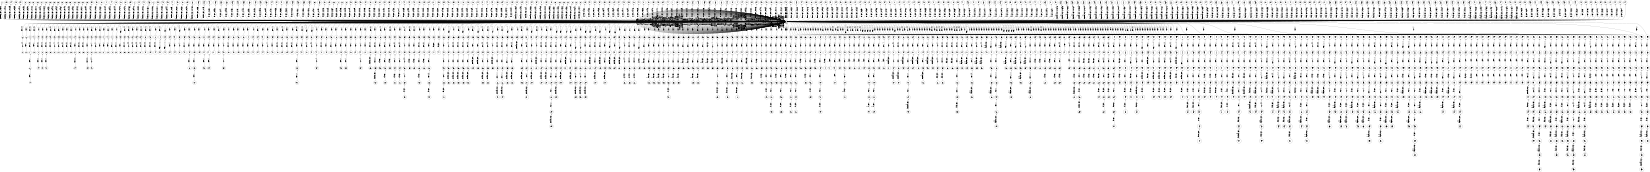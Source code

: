 digraph FST {
rankdir = LR;
size = "8.5,11";
label = "";
center = 1;
orientation = Landscape;
ranksep = "0.4";
nodesep = "0.25";
0 [label = "0", shape = circle, style = bold, fontsize = 14]
	0 -> 0 [label = "processing:工程/0.026737", fontsize = 14];
	0 -> 0 [label = "processing:処理/-0.68636", fontsize = 14];
	0 -> 1 [label = "processing:<eps>/-0.32981", fontsize = 14];
	0 -> 0 [label = "processing:加工/-0.38817", fontsize = 14];
	0 -> 0 [label = "processing:処置/-0.087708", fontsize = 14];
	0 -> 0 [label = "processing:プロセス/-0.090858", fontsize = 14];
	0 -> 253 [label = "processing:<eps>/-0.19076", fontsize = 14];
	0 -> 946 [label = "processing:<eps>/-0.020339", fontsize = 14];
	0 -> 952 [label = "processing:<eps>/-0.059342", fontsize = 14];
	0 -> 249 [label = "processing:<eps>/-0.19707", fontsize = 14];
	0 -> 12 [label = "functions:<eps>/-0.28435", fontsize = 14];
	0 -> 15 [label = "functions:<eps>/-0.36908", fontsize = 14];
	0 -> 0 [label = "functions:が/0.25149", fontsize = 14];
	0 -> 19 [label = "functions:<eps>/-0.17813", fontsize = 14];
	0 -> 23 [label = "functions:<eps>/-0.32712", fontsize = 14];
	0 -> 27 [label = "functions:<eps>/-0.26946", fontsize = 14];
	0 -> 30 [label = "functions:<eps>/0.080735", fontsize = 14];
	0 -> 0 [label = "functions:作用/-0.24036", fontsize = 14];
	0 -> 33 [label = "functions:<eps>/-0.25951", fontsize = 14];
	0 -> 0 [label = "functions:機能/-0.54878", fontsize = 14];
	0 -> 36 [label = "functions:<eps>/-0.29973", fontsize = 14];
	0 -> 39 [label = "functions:<eps>/-0.29759", fontsize = 14];
	0 -> 42 [label = "functions:<eps>/-0.49664", fontsize = 14];
	0 -> 45 [label = "functions:<eps>/-0.31795", fontsize = 14];
	0 -> 49 [label = "functions:<eps>/-0.28435", fontsize = 14];
	0 -> 52 [label = "functions:<eps>/-0.29033", fontsize = 14];
	0 -> 55 [label = "functions:<eps>/-0.32163", fontsize = 14];
	0 -> 0 [label = "functions:関数/-0.34015", fontsize = 14];
	0 -> 0 [label = "functions:働き/-0.16758", fontsize = 14];
	0 -> 59 [label = "functions:<eps>/-0.23721", fontsize = 14];
	0 -> 0 [label = "functions:働/-0.174", fontsize = 14];
	0 -> 63 [label = "functions:<eps>/-0.20099", fontsize = 14];
	0 -> 0 [label = "functions:は/0.084211", fontsize = 14];
	0 -> 258 [label = "functions:<eps>/-0.14735", fontsize = 14];
	0 -> 262 [label = "functions:<eps>/-0.18628", fontsize = 14];
	0 -> 267 [label = "functions:<eps>/-0.48351", fontsize = 14];
	0 -> 271 [label = "functions:<eps>/-0.27209", fontsize = 14];
	0 -> 276 [label = "functions:<eps>/-0.39343", fontsize = 14];
	0 -> 281 [label = "functions:<eps>/-0.30479", fontsize = 14];
	0 -> 287 [label = "functions:<eps>/-0.16216", fontsize = 14];
	0 -> 291 [label = "functions:<eps>/-0.15476", fontsize = 14];
	0 -> 295 [label = "functions:<eps>/-0.097365", fontsize = 14];
	0 -> 7 [label = "functions:<eps>/-0.39116", fontsize = 14];
	0 -> 300 [label = "functions:<eps>/-0.23055", fontsize = 14];
	0 -> 304 [label = "functions:<eps>/-0.20736", fontsize = 14];
	0 -> 1484 [label = "functions:<eps>/0.15372", fontsize = 14];
	0 -> 0 [label = "functions:て/0.25348", fontsize = 14];
	0 -> 4 [label = "functions:<eps>/0.027806", fontsize = 14];
	0 -> 959 [label = "functions:<eps>/0.23772", fontsize = 14];
	0 -> 964 [label = "functions:<eps>/-0.12855", fontsize = 14];
	0 -> 969 [label = "functions:<eps>/-0.39444", fontsize = 14];
	0 -> 974 [label = "functions:<eps>/-0.2839", fontsize = 14];
	0 -> 980 [label = "functions:<eps>/-0.28281", fontsize = 14];
	0 -> 987 [label = "functions:<eps>/-0.25831", fontsize = 14];
	0 -> 993 [label = "functions:<eps>/-0.25402", fontsize = 14];
	0 -> 1001 [label = "functions:<eps>/-0.077803", fontsize = 14];
	0 -> 1006 [label = "functions:<eps>/-0.2552", fontsize = 14];
	0 -> 1013 [label = "functions:<eps>/-0.1789", fontsize = 14];
	0 -> 1019 [label = "of:<eps>/-0.16522", fontsize = 14];
	0 -> 1026 [label = "of:<eps>/-0.39438", fontsize = 14];
	0 -> 1032 [label = "of:<eps>/-0.2747", fontsize = 14];
	0 -> 1037 [label = "of:<eps>/-0.095793", fontsize = 14];
	0 -> 1043 [label = "of:<eps>/-0.1535", fontsize = 14];
	0 -> 1049 [label = "of:<eps>/-0.1037", fontsize = 14];
	0 -> 1055 [label = "of:<eps>/-0.14243", fontsize = 14];
	0 -> 1061 [label = "of:<eps>/-0.39291", fontsize = 14];
	0 -> 1066 [label = "of:<eps>/-0.31468", fontsize = 14];
	0 -> 1429 [label = "of:<eps>/0.039296", fontsize = 14];
	0 -> 1434 [label = "of:<eps>/-0.12199", fontsize = 14];
	0 -> 316 [label = "of:<eps>/-0.14201", fontsize = 14];
	0 -> 313 [label = "of:<eps>/0.027535", fontsize = 14];
	0 -> 310 [label = "of:<eps>/-0.53235", fontsize = 14];
	0 -> 1608 [label = "of:<eps>/-0.53785", fontsize = 14];
	0 -> 1615 [label = "of:<eps>/0.021522", fontsize = 14];
	0 -> 1629 [label = "of:<eps>/0.1361", fontsize = 14];
	0 -> 1636 [label = "of:<eps>/0.26536", fontsize = 14];
	0 -> 1643 [label = "of:<eps>/0.15126", fontsize = 14];
	0 -> 0 [label = "of:を/-0.38236", fontsize = 14];
	0 -> 0 [label = "of:が/-0.23188", fontsize = 14];
	0 -> 0 [label = "of:も/0.068829", fontsize = 14];
	0 -> 66 [label = "of:<eps>/-0.19877", fontsize = 14];
	0 -> 0 [label = "of:に/-0.19756", fontsize = 14];
	0 -> 0 [label = "of:は/-0.039741", fontsize = 14];
	0 -> 0 [label = "of:の/-0.61023", fontsize = 14];
	0 -> 1622 [label = "of:<eps>/-0.11907", fontsize = 14];
	0 -> 351 [label = "the:<eps>/-0.58428", fontsize = 14];
	0 -> 492 [label = "the:<eps>/-0.21845", fontsize = 14];
	0 -> 0 [label = "the:、/-0.56087", fontsize = 14];
	0 -> 0 [label = "the:た/-0.31363", fontsize = 14];
	0 -> 0 [label = "the:（/-0.22286", fontsize = 14];
	0 -> 0 [label = "the:その/-0.31193", fontsize = 14];
	0 -> 0 [label = "the:の/-0.46103", fontsize = 14];
	0 -> 0 [label = "the:は/-0.3999", fontsize = 14];
	0 -> 69 [label = "the:<eps>/-0.3569", fontsize = 14];
	0 -> 72 [label = "the:<eps>/-0.31222", fontsize = 14];
	0 -> 75 [label = "the:<eps>/-0.43285", fontsize = 14];
	0 -> 78 [label = "the:<eps>/-0.38489", fontsize = 14];
	0 -> 0 [label = "the:この/-0.36216", fontsize = 14];
	0 -> 0 [label = "the:前記/-0.39973", fontsize = 14];
	0 -> 0 [label = "the:する/-0.24789", fontsize = 14];
	0 -> 0 [label = "the:ア/-0.21137", fontsize = 14];
	0 -> 0 [label = "the:本/-0.2343", fontsize = 14];
	0 -> 0 [label = "the:各/-0.23004", fontsize = 14];
	0 -> 0 [label = "the:尚/-0.22102", fontsize = 14];
	0 -> 360 [label = "the:<eps>/-0.10194", fontsize = 14];
	0 -> 365 [label = "the:<eps>/-0.28209", fontsize = 14];
	0 -> 369 [label = "the:<eps>/-0.28167", fontsize = 14];
	0 -> 375 [label = "the:<eps>/-0.20685", fontsize = 14];
	0 -> 381 [label = "the:<eps>/-0.37785", fontsize = 14];
	0 -> 386 [label = "the:<eps>/-0.13635", fontsize = 14];
	0 -> 391 [label = "the:<eps>/0.76507", fontsize = 14];
	0 -> 394 [label = "the:<eps>/-0.18921", fontsize = 14];
	0 -> 399 [label = "the:<eps>/-0.27705", fontsize = 14];
	0 -> 405 [label = "the:<eps>/-0.44613", fontsize = 14];
	0 -> 410 [label = "the:<eps>/-0.114", fontsize = 14];
	0 -> 414 [label = "the:<eps>/-0.15398", fontsize = 14];
	0 -> 419 [label = "the:<eps>/-0.19991", fontsize = 14];
	0 -> 424 [label = "the:<eps>/-0.29569", fontsize = 14];
	0 -> 432 [label = "the:<eps>/-0.41051", fontsize = 14];
	0 -> 438 [label = "the:<eps>/-0.38284", fontsize = 14];
	0 -> 443 [label = "the:<eps>/-0.28205", fontsize = 14];
	0 -> 447 [label = "the:<eps>/-0.37838", fontsize = 14];
	0 -> 452 [label = "the:<eps>/-0.38227", fontsize = 14];
	0 -> 458 [label = "the:<eps>/-0.41836", fontsize = 14];
	0 -> 464 [label = "the:<eps>/-0.36746", fontsize = 14];
	0 -> 355 [label = "the:<eps>/-0.11108", fontsize = 14];
	0 -> 322 [label = "the:<eps>/-0.38643", fontsize = 14];
	0 -> 327 [label = "the:<eps>/-0.34276", fontsize = 14];
	0 -> 332 [label = "the:<eps>/-0.29379", fontsize = 14];
	0 -> 337 [label = "the:<eps>/-0.16629", fontsize = 14];
	0 -> 342 [label = "the:<eps>/-0.17747", fontsize = 14];
	0 -> 470 [label = "the:<eps>/-0.31216", fontsize = 14];
	0 -> 474 [label = "the:<eps>/-0.27008", fontsize = 14];
	0 -> 479 [label = "the:<eps>/-0.44108", fontsize = 14];
	0 -> 483 [label = "the:<eps>/-0.15398", fontsize = 14];
	0 -> 496 [label = "the:<eps>/-0.32305", fontsize = 14];
	0 -> 347 [label = "the:<eps>/-0.054157", fontsize = 14];
	0 -> 488 [label = "the:<eps>/0.070059", fontsize = 14];
	0 -> 500 [label = "controller:<eps>/-0.25089", fontsize = 14];
	0 -> 505 [label = "controller:<eps>/-0.14293", fontsize = 14];
	0 -> 510 [label = "controller:<eps>/-0.224", fontsize = 14];
	0 -> 515 [label = "controller:<eps>/-0.57338", fontsize = 14];
	0 -> 0 [label = "controller:機器/0.038662", fontsize = 14];
	0 -> 0 [label = "controller:コントロール/-0.075864", fontsize = 14];
	0 -> 108 [label = "controller:<eps>/-0.11391", fontsize = 14];
	0 -> 111 [label = "controller:<eps>/-0.091822", fontsize = 14];
	0 -> 0 [label = "controller:コントローラー/-0.36471", fontsize = 14];
	0 -> 0 [label = "controller:コントローラ/-0.70916", fontsize = 14];
	0 -> 0 [label = "controller:ｃｐｕ/-0.0011865", fontsize = 14];
	0 -> 0 [label = "controller:コントロータ/-0.31674", fontsize = 14];
	0 -> 0 [label = "controller:コンピュータ/0.013994", fontsize = 14];
	0 -> 0 [label = "controller:装置/-0.13221", fontsize = 14];
	0 -> 105 [label = "controller:<eps>/-0.31125", fontsize = 14];
	0 -> 102 [label = "controller:<eps>/-0.30965", fontsize = 14];
	0 -> 99 [label = "controller:<eps>/-0.28981", fontsize = 14];
	0 -> 96 [label = "controller:<eps>/-0.43436", fontsize = 14];
	0 -> 93 [label = "controller:<eps>/-0.15323", fontsize = 14];
	0 -> 90 [label = "controller:<eps>/-0.4383", fontsize = 14];
	0 -> 87 [label = "controller:<eps>/-0.17129", fontsize = 14];
	0 -> 0 [label = "controller:制御/-0.27307", fontsize = 14];
	0 -> 84 [label = "controller:<eps>/0.062441", fontsize = 14];
	0 -> 0 [label = "controller:処理/0.17765", fontsize = 14];
	0 -> 81 [label = "controller:<eps>/-0.4342", fontsize = 14];
	0 -> 0 [label = "controller:マイコン/-0.21952", fontsize = 14];
	0 -> 0 [label = "32:、３２/-0.28452", fontsize = 14];
	0 -> 563 [label = "32:<eps>/-0.4868", fontsize = 14];
	0 -> 519 [label = "32:<eps>/-0.47352", fontsize = 14];
	0 -> 523 [label = "32:<eps>/-0.22727", fontsize = 14];
	0 -> 528 [label = "32:<eps>/-0.19525", fontsize = 14];
	0 -> 533 [label = "32:<eps>/-0.23944", fontsize = 14];
	0 -> 538 [label = "32:<eps>/-0.27923", fontsize = 14];
	0 -> 543 [label = "32:<eps>/-0.25629", fontsize = 14];
	0 -> 549 [label = "32:<eps>/-0.29962", fontsize = 14];
	0 -> 554 [label = "32:<eps>/-0.19717", fontsize = 14];
	0 -> 559 [label = "32:<eps>/0.16979", fontsize = 14];
	0 -> 567 [label = "32:<eps>/-0.24766", fontsize = 14];
	0 -> 572 [label = "32:<eps>/-0.22625", fontsize = 14];
	0 -> 577 [label = "32:<eps>/-0.38838", fontsize = 14];
	0 -> 581 [label = "32:<eps>/-0.17906", fontsize = 14];
	0 -> 585 [label = "32:<eps>/-0.13478", fontsize = 14];
	0 -> 0 [label = "32:３/0.11012", fontsize = 14];
	0 -> 0 [label = "32:２/0.20288", fontsize = 14];
	0 -> 0 [label = "32:３２/-0.74134", fontsize = 14];
	0 -> 0 [label = "32:３３/0.092035", fontsize = 14];
	0 -> 0 [label = "32:２１/0.37636", fontsize = 14];
	0 -> 0 [label = "32:32/-0.35627", fontsize = 14];
	0 -> 0 [label = "32:プラグ/0.2922", fontsize = 14];
	0 -> 0 [label = "are:は/-0.45172", fontsize = 14];
	0 -> 589 [label = "are:<eps>/-0.1772", fontsize = 14];
	0 -> 595 [label = "are:<eps>/-0.027285", fontsize = 14];
	0 -> 114 [label = "are:<eps>/-0.24562", fontsize = 14];
	0 -> 117 [label = "are:<eps>/-0.29514", fontsize = 14];
	0 -> 0 [label = "are:て/0.12694", fontsize = 14];
	0 -> 0 [label = "are:に/0.1993", fontsize = 14];
	0 -> 0 [label = "are:が/-0.48233", fontsize = 14];
	0 -> 0 [label = "are:を/-0.39481", fontsize = 14];
	0 -> 599 [label = "are:<eps>/-0.3728", fontsize = 14];
	0 -> 605 [label = "are:<eps>/-0.26293", fontsize = 14];
	0 -> 123 [label = "are:<eps>/-0.20142", fontsize = 14];
	0 -> 1072 [label = "are:<eps>/-0.16901", fontsize = 14];
	0 -> 1079 [label = "are:<eps>/-0.054081", fontsize = 14];
	0 -> 1086 [label = "are:<eps>/-0.17225", fontsize = 14];
	0 -> 1095 [label = "are:<eps>/0.096898", fontsize = 14];
	0 -> 1101 [label = "are:<eps>/-0.14607", fontsize = 14];
	0 -> 1107 [label = "are:<eps>/0.057687", fontsize = 14];
	0 -> 1113 [label = "are:<eps>/-0.14976", fontsize = 14];
	0 -> 120 [label = "are:<eps>/-0.23128", fontsize = 14];
	0 -> 0 [label = "are:れ/-0.11985", fontsize = 14];
	0 -> 0 [label = "are:それぞれ/-0.23583", fontsize = 14];
	0 -> 610 [label = "are:<eps>/-0.23753", fontsize = 14];
	0 -> 616 [label = "are:<eps>/-0.25327", fontsize = 14];
	0 -> 621 [label = "are:<eps>/-0.090435", fontsize = 14];
	0 -> 625 [label = "are:<eps>/-0.2165", fontsize = 14];
	0 -> 645 [label = "shown:<eps>/-0.30285", fontsize = 14];
	0 -> 639 [label = "shown:<eps>/-0.4413", fontsize = 14];
	0 -> 634 [label = "shown:<eps>/-0.30334", fontsize = 14];
	0 -> 630 [label = "shown:<eps>/0.16947", fontsize = 14];
	0 -> 652 [label = "shown:<eps>/-0.37172", fontsize = 14];
	0 -> 657 [label = "shown:<eps>/-0.31821", fontsize = 14];
	0 -> 664 [label = "shown:<eps>/-0.56569", fontsize = 14];
	0 -> 669 [label = "shown:<eps>/-0.44773", fontsize = 14];
	0 -> 1120 [label = "shown:<eps>/-0.23587", fontsize = 14];
	0 -> 676 [label = "shown:<eps>/-0.38882", fontsize = 14];
	0 -> 683 [label = "shown:<eps>/-0.087037", fontsize = 14];
	0 -> 687 [label = "shown:<eps>/-0.16766", fontsize = 14];
	0 -> 692 [label = "shown:<eps>/-0.15946", fontsize = 14];
	0 -> 698 [label = "shown:<eps>/-0.14503", fontsize = 14];
	0 -> 702 [label = "shown:<eps>/-0.29513", fontsize = 14];
	0 -> 709 [label = "shown:<eps>/-0.4336", fontsize = 14];
	0 -> 0 [label = "shown:示/-0.30397", fontsize = 14];
	0 -> 0 [label = "shown:よう/-0.23595", fontsize = 14];
	0 -> 126 [label = "shown:<eps>/-0.43349", fontsize = 14];
	0 -> 130 [label = "shown:<eps>/-0.46625", fontsize = 14];
	0 -> 0 [label = "shown:もの/0.02578", fontsize = 14];
	0 -> 135 [label = "shown:<eps>/-0.34084", fontsize = 14];
	0 -> 138 [label = "shown:<eps>/-0.47962", fontsize = 14];
	0 -> 142 [label = "shown:<eps>/-0.36707", fontsize = 14];
	0 -> 146 [label = "shown:<eps>/-0.34584", fontsize = 14];
	0 -> 0 [label = "shown:）/0.037733", fontsize = 14];
	0 -> 0 [label = "in:を/0.10485", fontsize = 14];
	0 -> 0 [label = "in:い/-0.20005", fontsize = 14];
	0 -> 152 [label = "in:<eps>/-0.55957", fontsize = 14];
	0 -> 149 [label = "in:<eps>/-0.48289", fontsize = 14];
	0 -> 0 [label = "in:に/-0.47864", fontsize = 14];
	0 -> 0 [label = "in:し/-0.10563", fontsize = 14];
	0 -> 0 [label = "in:で/-0.39898", fontsize = 14];
	0 -> 0 [label = "in:また/-0.18899", fontsize = 14];
	0 -> 736 [label = "in:<eps>/-0.27372", fontsize = 14];
	0 -> 732 [label = "in:<eps>/-0.094286", fontsize = 14];
	0 -> 726 [label = "in:<eps>/-0.27544", fontsize = 14];
	0 -> 722 [label = "in:<eps>/-0.21221", fontsize = 14];
	0 -> 717 [label = "in:<eps>/-0.25761", fontsize = 14];
	0 -> 713 [label = "in:<eps>/-0.22191", fontsize = 14];
	0 -> 740 [label = "in:<eps>/-0.21792", fontsize = 14];
	0 -> 744 [label = "in:<eps>/-0.21616", fontsize = 14];
	0 -> 748 [label = "in:<eps>/-0.44198", fontsize = 14];
	0 -> 755 [label = "in:<eps>/-0.4334", fontsize = 14];
	0 -> 762 [label = "in:<eps>/-0.1806", fontsize = 14];
	0 -> 766 [label = "in:<eps>/-0.068546", fontsize = 14];
	0 -> 171 [label = "in:<eps>/-0.24155", fontsize = 14];
	0 -> 156 [label = "in:<eps>/-0.25588", fontsize = 14];
	0 -> 0 [label = "in:中/-0.38081", fontsize = 14];
	0 -> 0 [label = "in:の/0.065169", fontsize = 14];
	0 -> 0 [label = "in:方向/-0.11699", fontsize = 14];
	0 -> 0 [label = "in:さ/-0.21148", fontsize = 14];
	0 -> 168 [label = "in:<eps>/-0.36047", fontsize = 14];
	0 -> 165 [label = "in:<eps>/-0.39326", fontsize = 14];
	0 -> 0 [label = "in:そして/-0.12282", fontsize = 14];
	0 -> 162 [label = "in:<eps>/-0.3391", fontsize = 14];
	0 -> 0 [label = "in:内/-0.34724", fontsize = 14];
	0 -> 159 [label = "in:<eps>/-0.38334", fontsize = 14];
	0 -> 0 [label = "a:a/-0.27632", fontsize = 14];
	0 -> 0 [label = "a:、/-0.53146", fontsize = 14];
	0 -> 174 [label = "a:<eps>/-0.31884", fontsize = 14];
	0 -> 1649 [label = "a:<eps>/0.015737", fontsize = 14];
	0 -> 812 [label = "a:<eps>/-0.15719", fontsize = 14];
	0 -> 808 [label = "a:<eps>/-0.30478", fontsize = 14];
	0 -> 1127 [label = "a:<eps>/-0.21152", fontsize = 14];
	0 -> 1133 [label = "a:<eps>/-0.27041", fontsize = 14];
	0 -> 1142 [label = "a:<eps>/-0.3296", fontsize = 14];
	0 -> 1148 [label = "a:<eps>/-0.24722", fontsize = 14];
	0 -> 803 [label = "a:<eps>/-0.22748", fontsize = 14];
	0 -> 799 [label = "a:<eps>/-0.30216", fontsize = 14];
	0 -> 795 [label = "a:<eps>/-0.30985", fontsize = 14];
	0 -> 788 [label = "a:<eps>/-0.25067", fontsize = 14];
	0 -> 784 [label = "a:<eps>/-0.12073", fontsize = 14];
	0 -> 779 [label = "a:<eps>/-0.22285", fontsize = 14];
	0 -> 774 [label = "a:<eps>/-0.2235", fontsize = 14];
	0 -> 770 [label = "a:<eps>/-0.26468", fontsize = 14];
	0 -> 1492 [label = "a:<eps>/-0.1127", fontsize = 14];
	0 -> 0 [label = "a:た/-0.4067", fontsize = 14];
	0 -> 0 [label = "a:その/-0.33499", fontsize = 14];
	0 -> 0 [label = "a:は/-0.45571", fontsize = 14];
	0 -> 177 [label = "a:<eps>/-0.39478", fontsize = 14];
	0 -> 0 [label = "a:また/-0.28764", fontsize = 14];
	0 -> 180 [label = "a:<eps>/-0.33191", fontsize = 14];
	0 -> 0 [label = "a:さらに/-0.27717", fontsize = 14];
	0 -> 0 [label = "a:する/-0.4215", fontsize = 14];
	0 -> 0 [label = "a:る/-0.33829", fontsize = 14];
	0 -> 0 [label = "a:１/-0.33059", fontsize = 14];
	0 -> 0 [label = "a:ａ/-0.36908", fontsize = 14];
	0 -> 0 [label = "a:半/-0.29268", fontsize = 14];
	0 -> 1548 [label = "functional:<eps>/-0.060468", fontsize = 14];
	0 -> 1539 [label = "functional:<eps>/-0.065958", fontsize = 14];
	0 -> 1529 [label = "functional:<eps>/-0.16623", fontsize = 14];
	0 -> 1520 [label = "functional:<eps>/0.021169", fontsize = 14];
	0 -> 1512 [label = "functional:<eps>/-0.0085648", fontsize = 14];
	0 -> 1501 [label = "functional:<eps>/-0.078247", fontsize = 14];
	0 -> 1209 [label = "functional:<eps>/-0.17935", fontsize = 14];
	0 -> 1200 [label = "functional:<eps>/-0.12908", fontsize = 14];
	0 -> 1192 [label = "functional:<eps>/-0.14233", fontsize = 14];
	0 -> 1184 [label = "functional:<eps>/-0.31982", fontsize = 14];
	0 -> 1177 [label = "functional:<eps>/-0.12935", fontsize = 14];
	0 -> 1171 [label = "functional:<eps>/-0.21129", fontsize = 14];
	0 -> 1162 [label = "functional:<eps>/-0.15587", fontsize = 14];
	0 -> 1155 [label = "functional:<eps>/-0.12733", fontsize = 14];
	0 -> 0 [label = "functional:機能面/-0.27526", fontsize = 14];
	0 -> 0 [label = "functional:官能/-0.53242", fontsize = 14];
	0 -> 1558 [label = "functional:<eps>/-0.1339", fontsize = 14];
	0 -> 821 [label = "functional:<eps>/-0.26545", fontsize = 14];
	0 -> 826 [label = "functional:<eps>/-0.62342", fontsize = 14];
	0 -> 830 [label = "functional:<eps>/0.061628", fontsize = 14];
	0 -> 834 [label = "functional:<eps>/-0.29411", fontsize = 14];
	0 -> 1569 [label = "functional:<eps>/0.17362", fontsize = 14];
	0 -> 1577 [label = "functional:<eps>/0.062175", fontsize = 14];
	0 -> 198 [label = "functional:<eps>/-0.26201", fontsize = 14];
	0 -> 0 [label = "functional:ファンクション/-0.17994", fontsize = 14];
	0 -> 0 [label = "functional:関数/0.032378", fontsize = 14];
	0 -> 195 [label = "functional:<eps>/-0.21137", fontsize = 14];
	0 -> 0 [label = "functional:作用/0.088227", fontsize = 14];
	0 -> 0 [label = "functional:演算/0.24435", fontsize = 14];
	0 -> 183 [label = "functional:<eps>/-0.35512", fontsize = 14];
	0 -> 0 [label = "functional:機能/-0.57503", fontsize = 14];
	0 -> 186 [label = "functional:<eps>/-0.38791", fontsize = 14];
	0 -> 189 [label = "functional:<eps>/-0.21555", fontsize = 14];
	0 -> 192 [label = "functional:<eps>/-0.36281", fontsize = 14];
	0 -> 816 [label = "functional:<eps>/-0.26694", fontsize = 14];
	0 -> 906 [label = "block:<eps>/-0.39869", fontsize = 14];
	0 -> 1258 [label = "block:<eps>/-0.17623", fontsize = 14];
	0 -> 1587 [label = "block:<eps>/-0.0073245", fontsize = 14];
	0 -> 1421 [label = "block:<eps>/-0.20812", fontsize = 14];
	0 -> 1414 [label = "block:<eps>/-0.15752", fontsize = 14];
	0 -> 1408 [label = "block:<eps>/-0.14199", fontsize = 14];
	0 -> 1401 [label = "block:<eps>/-0.049151", fontsize = 14];
	0 -> 1395 [label = "block:<eps>/0.036721", fontsize = 14];
	0 -> 1389 [label = "block:<eps>/0.071045", fontsize = 14];
	0 -> 902 [label = "block:<eps>/-0.35924", fontsize = 14];
	0 -> 897 [label = "block:<eps>/-0.17555", fontsize = 14];
	0 -> 893 [label = "block:<eps>/0.0064323", fontsize = 14];
	0 -> 887 [label = "block:<eps>/-0.4234", fontsize = 14];
	0 -> 883 [label = "block:<eps>/-0.36824", fontsize = 14];
	0 -> 880 [label = "block:<eps>/0.098813", fontsize = 14];
	0 -> 872 [label = "block:<eps>/-0.45011", fontsize = 14];
	0 -> 866 [label = "block:<eps>/-0.25676", fontsize = 14];
	0 -> 863 [label = "block:<eps>/0.39812", fontsize = 14];
	0 -> 859 [label = "block:<eps>/0.40271", fontsize = 14];
	0 -> 855 [label = "block:<eps>/0.39736", fontsize = 14];
	0 -> 849 [label = "block:<eps>/0.11912", fontsize = 14];
	0 -> 845 [label = "block:<eps>/0.23147", fontsize = 14];
	0 -> 841 [label = "block:<eps>/0.60628", fontsize = 14];
	0 -> 1660 [label = "block:<eps>/0.11191", fontsize = 14];
	0 -> 1383 [label = "block:<eps>/-0.13306", fontsize = 14];
	0 -> 0 [label = "block:部/0.020839", fontsize = 14];
	0 -> 203 [label = "block:<eps>/0.26455", fontsize = 14];
	0 -> 0 [label = "block:構成/-0.10649", fontsize = 14];
	0 -> 206 [label = "block:<eps>/-0.37426", fontsize = 14];
	0 -> 0 [label = "block:台/0.00043625", fontsize = 14];
	0 -> 0 [label = "block:ブロック/-0.73637", fontsize = 14];
	0 -> 209 [label = "block:<eps>/-0.36321", fontsize = 14];
	0 -> 0 [label = "block:受信/0.16349", fontsize = 14];
	0 -> 0 [label = "block:区間/-0.078018", fontsize = 14];
	0 -> 0 [label = "block:片/0.016624", fontsize = 14];
	0 -> 0 [label = "block:バンク/0.26637", fontsize = 14];
	0 -> 0 [label = "block:枠内/-0.033647", fontsize = 14];
	0 -> 0 [label = "block:妨げ/0.068798", fontsize = 14];
	0 -> 0 [label = "block:塊状/-0.060874", fontsize = 14];
	0 -> 0 [label = "block:塊/-0.21375", fontsize = 14];
	0 -> 0 [label = "block:ｂｌｏｃｋ/-0.23992", fontsize = 14];
	0 -> 1376 [label = "block:<eps>/0.16713", fontsize = 14];
	0 -> 1366 [label = "block:<eps>/-0.2704", fontsize = 14];
	0 -> 1358 [label = "block:<eps>/-0.13522", fontsize = 14];
	0 -> 1352 [label = "block:<eps>/0.11043", fontsize = 14];
	0 -> 1345 [label = "block:<eps>/0.027883", fontsize = 14];
	0 -> 1337 [label = "block:<eps>/0.3364", fontsize = 14];
	0 -> 1329 [label = "block:<eps>/-0.44768", fontsize = 14];
	0 -> 1320 [label = "block:<eps>/-0.27564", fontsize = 14];
	0 -> 1313 [label = "block:<eps>/-0.16329", fontsize = 14];
	0 -> 1215 [label = "block:<eps>/0.083509", fontsize = 14];
	0 -> 1223 [label = "block:<eps>/0.093361", fontsize = 14];
	0 -> 1232 [label = "block:<eps>/0.40961", fontsize = 14];
	0 -> 1238 [label = "block:<eps>/0.10312", fontsize = 14];
	0 -> 1244 [label = "block:<eps>/-0.27887", fontsize = 14];
	0 -> 1250 [label = "block:<eps>/-0.20009", fontsize = 14];
	0 -> 1304 [label = "block:<eps>/-0.3313", fontsize = 14];
	0 -> 1265 [label = "block:<eps>/-0.40509", fontsize = 14];
	0 -> 1273 [label = "block:<eps>/-0.2621", fontsize = 14];
	0 -> 1281 [label = "block:<eps>/-0.16982", fontsize = 14];
	0 -> 1288 [label = "block:<eps>/-0.29863", fontsize = 14];
	0 -> 1296 [label = "block:<eps>/-0.25786", fontsize = 14];
	0 -> 912 [label = "diagram:<eps>/-0.10096", fontsize = 14];
	0 -> 1601 [label = "diagram:<eps>/0.088837", fontsize = 14];
	0 -> 0 [label = "diagram:線図/-0.27927", fontsize = 14];
	0 -> 0 [label = "diagram:チャート/-0.0047982", fontsize = 14];
	0 -> 0 [label = "diagram:図中/0.015284", fontsize = 14];
	0 -> 0 [label = "diagram:示/-0.22671", fontsize = 14];
	0 -> 216 [label = "diagram:<eps>/-0.20939", fontsize = 14];
	0 -> 0 [label = "diagram:構成/0.045481", fontsize = 14];
	0 -> 212 [label = "diagram:<eps>/-0.42356", fontsize = 14];
	0 -> 0 [label = "diagram:図/-0.31829", fontsize = 14];
	0 -> 1594 [label = "diagram:<eps>/0.14934", fontsize = 14];
	0 -> 916 [label = "diagram:<eps>/0.068824", fontsize = 14];
	0 -> 920 [label = "diagram:<eps>/-0.017048", fontsize = 14];
	0 -> 934 [label = "diagram:<eps>/-0.18398", fontsize = 14];
	0 -> 929 [label = "diagram:<eps>/-0.12542", fontsize = 14];
	0 -> 925 [label = "diagram:<eps>/0.0083232", fontsize = 14];
	0 -> 939 [label = "fig:<eps>/-0.62698", fontsize = 14];
	0 -> 0 [label = "fig:図/-0.37864", fontsize = 14];
	0 -> 0 [label = "fig:（/-0.067097", fontsize = 14];
	0 -> 1439 [label = "fig:<eps>/0.26911", fontsize = 14];
	0 -> 1444 [label = "fig:<eps>/0.22962", fontsize = 14];
	0 -> 1449 [label = "fig:<eps>/-0.62488", fontsize = 14];
	0 -> 1454 [label = "fig:<eps>/0.088332", fontsize = 14];
	0 -> 1459 [label = "fig:<eps>/0.10538", fontsize = 14];
	0 -> 1464 [label = "fig:<eps>/0.22505", fontsize = 14];
	0 -> 1469 [label = "fig:<eps>/0.264", fontsize = 14];
	0 -> 1474 [label = "fig:<eps>/0.26004", fontsize = 14];
	0 -> 1479 [label = "fig:<eps>/0.26818", fontsize = 14];
	0 -> 222 [label = ".:<eps>/-0.56222", fontsize = 14];
	0 -> 0 [label = ".:。/-0.62093", fontsize = 14];
	0 -> 225 [label = ".:<eps>/-0.5232", fontsize = 14];
	0 -> 228 [label = ".:<eps>/-0.67686", fontsize = 14];
	0 -> 232 [label = ".:<eps>/-0.40936", fontsize = 14];
	0 -> 236 [label = ".:<eps>/-0.70148", fontsize = 14];
	0 -> 239 [label = ".:<eps>/-0.38263", fontsize = 14];
	0 -> 242 [label = ".:<eps>/-0.60702", fontsize = 14];
	0 -> 219 [label = ".:<eps>/-0.37591", fontsize = 14];
	0 -> 0 [label = ".:る/-0.36042", fontsize = 14];
	0 -> 942 [label = ".:<eps>/0.23738", fontsize = 14];
	0 -> 246 [label = "3:<eps>/-0.33274", fontsize = 14];
	0 -> 0 [label = "3:２/0.034324", fontsize = 14];
	0 -> 0 [label = "3:１/0.06984", fontsize = 14];
	0 -> 0 [label = "3:３/-0.71049", fontsize = 14];
	0 -> 0 [label = "3:５/0.1766", fontsize = 14];
	0 -> 0 [label = "3:へ/0.19252", fontsize = 14];
	0 -> 0 [label = "3:3/-0.29502", fontsize = 14];
	0 -> 0 [label = "3:2/0.19117", fontsize = 14];
	0 -> 0 [label = "3:４/0.14601", fontsize = 14];
	0 -> 0 [label = "3:停止/0.19252", fontsize = 14];
	0 -> 0 [label = "3:７/0.1262", fontsize = 14];
1 [label = "1", shape = circle, style = solid, fontsize = 14]
2 [label = "2", shape = circle, style = solid, fontsize = 14]
	2 -> 3 [label = "<eps>:演算", fontsize = 14];
3 [label = "3", shape = circle, style = solid, fontsize = 14]
	3 -> 0 [label = "<eps>:処理", fontsize = 14];
4 [label = "4", shape = circle, style = solid, fontsize = 14]
5 [label = "5", shape = circle, style = solid, fontsize = 14]
	5 -> 6 [label = "<eps>:し", fontsize = 14];
6 [label = "6", shape = circle, style = solid, fontsize = 14]
	6 -> 0 [label = "<eps>:て", fontsize = 14];
7 [label = "7", shape = circle, style = solid, fontsize = 14]
8 [label = "8", shape = circle, style = solid, fontsize = 14]
	8 -> 9 [label = "<eps>:し", fontsize = 14];
9 [label = "9", shape = circle, style = solid, fontsize = 14]
	9 -> 10 [label = "<eps>:て", fontsize = 14];
10 [label = "10", shape = circle, style = solid, fontsize = 14]
	10 -> 11 [label = "<eps>:機能", fontsize = 14];
11 [label = "11", shape = circle, style = solid, fontsize = 14]
	11 -> 0 [label = "<eps>:機能", fontsize = 14];
12 [label = "12", shape = circle, style = solid, fontsize = 14]
13 [label = "13", shape = circle, style = solid, fontsize = 14]
	13 -> 14 [label = "<eps>:も", fontsize = 14];
14 [label = "14", shape = circle, style = solid, fontsize = 14]
	14 -> 0 [label = "<eps>:機能", fontsize = 14];
15 [label = "15", shape = circle, style = solid, fontsize = 14]
16 [label = "16", shape = circle, style = solid, fontsize = 14]
	16 -> 17 [label = "<eps>:も", fontsize = 14];
17 [label = "17", shape = circle, style = solid, fontsize = 14]
	17 -> 18 [label = "<eps>:機能", fontsize = 14];
18 [label = "18", shape = circle, style = solid, fontsize = 14]
	18 -> 0 [label = "<eps>:し", fontsize = 14];
19 [label = "19", shape = circle, style = solid, fontsize = 14]
20 [label = "20", shape = circle, style = solid, fontsize = 14]
	20 -> 21 [label = "<eps>:が", fontsize = 14];
21 [label = "21", shape = circle, style = solid, fontsize = 14]
	21 -> 22 [label = "<eps>:作用", fontsize = 14];
22 [label = "22", shape = circle, style = solid, fontsize = 14]
	22 -> 0 [label = "<eps>:し", fontsize = 14];
23 [label = "23", shape = circle, style = solid, fontsize = 14]
24 [label = "24", shape = circle, style = solid, fontsize = 14]
	24 -> 25 [label = "<eps>:が", fontsize = 14];
25 [label = "25", shape = circle, style = solid, fontsize = 14]
	25 -> 26 [label = "<eps>:機能", fontsize = 14];
26 [label = "26", shape = circle, style = solid, fontsize = 14]
	26 -> 0 [label = "<eps>:し", fontsize = 14];
27 [label = "27", shape = circle, style = solid, fontsize = 14]
28 [label = "28", shape = circle, style = solid, fontsize = 14]
	28 -> 29 [label = "<eps>:各種", fontsize = 14];
29 [label = "29", shape = circle, style = solid, fontsize = 14]
	29 -> 0 [label = "<eps>:機能", fontsize = 14];
30 [label = "30", shape = circle, style = solid, fontsize = 14]
31 [label = "31", shape = circle, style = solid, fontsize = 14]
	31 -> 32 [label = "<eps>:対応", fontsize = 14];
32 [label = "32", shape = circle, style = solid, fontsize = 14]
	32 -> 0 [label = "<eps>:する", fontsize = 14];
33 [label = "33", shape = circle, style = solid, fontsize = 14]
34 [label = "34", shape = circle, style = solid, fontsize = 14]
	34 -> 35 [label = "<eps>:作用", fontsize = 14];
35 [label = "35", shape = circle, style = solid, fontsize = 14]
	35 -> 0 [label = "<eps>:する", fontsize = 14];
36 [label = "36", shape = circle, style = solid, fontsize = 14]
37 [label = "37", shape = circle, style = solid, fontsize = 14]
	37 -> 38 [label = "<eps>:機能", fontsize = 14];
38 [label = "38", shape = circle, style = solid, fontsize = 14]
	38 -> 0 [label = "<eps>:は", fontsize = 14];
39 [label = "39", shape = circle, style = solid, fontsize = 14]
40 [label = "40", shape = circle, style = solid, fontsize = 14]
	40 -> 41 [label = "<eps>:機能", fontsize = 14];
41 [label = "41", shape = circle, style = solid, fontsize = 14]
	41 -> 0 [label = "<eps>:し", fontsize = 14];
42 [label = "42", shape = circle, style = solid, fontsize = 14]
43 [label = "43", shape = circle, style = solid, fontsize = 14]
	43 -> 44 [label = "<eps>:機能", fontsize = 14];
44 [label = "44", shape = circle, style = solid, fontsize = 14]
	44 -> 0 [label = "<eps>:する", fontsize = 14];
45 [label = "45", shape = circle, style = solid, fontsize = 14]
46 [label = "46", shape = circle, style = solid, fontsize = 14]
	46 -> 47 [label = "<eps>:機能", fontsize = 14];
47 [label = "47", shape = circle, style = solid, fontsize = 14]
	47 -> 48 [label = "<eps>:に", fontsize = 14];
48 [label = "48", shape = circle, style = solid, fontsize = 14]
	48 -> 0 [label = "<eps>:つ", fontsize = 14];
49 [label = "49", shape = circle, style = solid, fontsize = 14]
50 [label = "50", shape = circle, style = solid, fontsize = 14]
	50 -> 51 [label = "<eps>:機能", fontsize = 14];
51 [label = "51", shape = circle, style = solid, fontsize = 14]
	51 -> 0 [label = "<eps>:も", fontsize = 14];
52 [label = "52", shape = circle, style = solid, fontsize = 14]
53 [label = "53", shape = circle, style = solid, fontsize = 14]
	53 -> 54 [label = "<eps>:機能", fontsize = 14];
54 [label = "54", shape = circle, style = solid, fontsize = 14]
	54 -> 0 [label = "<eps>:を", fontsize = 14];
55 [label = "55", shape = circle, style = solid, fontsize = 14]
56 [label = "56", shape = circle, style = solid, fontsize = 14]
	56 -> 57 [label = "<eps>:機能", fontsize = 14];
57 [label = "57", shape = circle, style = solid, fontsize = 14]
	57 -> 58 [label = "<eps>:を", fontsize = 14];
58 [label = "58", shape = circle, style = solid, fontsize = 14]
	58 -> 0 [label = "<eps>:有", fontsize = 14];
59 [label = "59", shape = circle, style = solid, fontsize = 14]
60 [label = "60", shape = circle, style = solid, fontsize = 14]
	60 -> 61 [label = "<eps>:役割", fontsize = 14];
61 [label = "61", shape = circle, style = solid, fontsize = 14]
	61 -> 62 [label = "<eps>:を", fontsize = 14];
62 [label = "62", shape = circle, style = solid, fontsize = 14]
	62 -> 0 [label = "<eps>:果た", fontsize = 14];
63 [label = "63", shape = circle, style = solid, fontsize = 14]
64 [label = "64", shape = circle, style = solid, fontsize = 14]
	64 -> 65 [label = "<eps>:果た", fontsize = 14];
65 [label = "65", shape = circle, style = solid, fontsize = 14]
	65 -> 0 [label = "<eps>:す", fontsize = 14];
66 [label = "66", shape = circle, style = solid, fontsize = 14]
67 [label = "67", shape = circle, style = solid, fontsize = 14]
	67 -> 68 [label = "<eps>:に", fontsize = 14];
68 [label = "68", shape = circle, style = solid, fontsize = 14]
	68 -> 0 [label = "<eps>:おけ", fontsize = 14];
69 [label = "69", shape = circle, style = solid, fontsize = 14]
70 [label = "70", shape = circle, style = solid, fontsize = 14]
	70 -> 71 [label = "<eps>:は", fontsize = 14];
71 [label = "71", shape = circle, style = solid, fontsize = 14]
	71 -> 0 [label = "<eps>:、", fontsize = 14];
72 [label = "72", shape = circle, style = solid, fontsize = 14]
73 [label = "73", shape = circle, style = solid, fontsize = 14]
	73 -> 74 [label = "<eps>:は", fontsize = 14];
74 [label = "74", shape = circle, style = solid, fontsize = 14]
	74 -> 0 [label = "<eps>:この", fontsize = 14];
75 [label = "75", shape = circle, style = solid, fontsize = 14]
76 [label = "76", shape = circle, style = solid, fontsize = 14]
	76 -> 77 [label = "<eps>:また", fontsize = 14];
77 [label = "77", shape = circle, style = solid, fontsize = 14]
	77 -> 0 [label = "<eps>:、", fontsize = 14];
78 [label = "78", shape = circle, style = solid, fontsize = 14]
79 [label = "79", shape = circle, style = solid, fontsize = 14]
	79 -> 80 [label = "<eps>:なお", fontsize = 14];
80 [label = "80", shape = circle, style = solid, fontsize = 14]
	80 -> 0 [label = "<eps>:、", fontsize = 14];
81 [label = "81", shape = circle, style = solid, fontsize = 14]
82 [label = "82", shape = circle, style = solid, fontsize = 14]
	82 -> 83 [label = "<eps>:・", fontsize = 14];
83 [label = "83", shape = circle, style = solid, fontsize = 14]
	83 -> 0 [label = "<eps>:コントローラ", fontsize = 14];
84 [label = "84", shape = circle, style = solid, fontsize = 14]
85 [label = "85", shape = circle, style = solid, fontsize = 14]
	85 -> 86 [label = "<eps>:処理", fontsize = 14];
86 [label = "86", shape = circle, style = solid, fontsize = 14]
	86 -> 0 [label = "<eps>:回路", fontsize = 14];
87 [label = "87", shape = circle, style = solid, fontsize = 14]
88 [label = "88", shape = circle, style = solid, fontsize = 14]
	88 -> 89 [label = "<eps>:制御", fontsize = 14];
89 [label = "89", shape = circle, style = solid, fontsize = 14]
	89 -> 0 [label = "<eps>:処理", fontsize = 14];
90 [label = "90", shape = circle, style = solid, fontsize = 14]
91 [label = "91", shape = circle, style = solid, fontsize = 14]
	91 -> 92 [label = "<eps>:制御", fontsize = 14];
92 [label = "92", shape = circle, style = solid, fontsize = 14]
	92 -> 0 [label = "<eps>:部", fontsize = 14];
93 [label = "93", shape = circle, style = solid, fontsize = 14]
94 [label = "94", shape = circle, style = solid, fontsize = 14]
	94 -> 95 [label = "<eps>:制御", fontsize = 14];
95 [label = "95", shape = circle, style = solid, fontsize = 14]
	95 -> 0 [label = "<eps>:系", fontsize = 14];
96 [label = "96", shape = circle, style = solid, fontsize = 14]
97 [label = "97", shape = circle, style = solid, fontsize = 14]
	97 -> 98 [label = "<eps>:制御", fontsize = 14];
98 [label = "98", shape = circle, style = solid, fontsize = 14]
	98 -> 0 [label = "<eps>:装置", fontsize = 14];
99 [label = "99", shape = circle, style = solid, fontsize = 14]
100 [label = "100", shape = circle, style = solid, fontsize = 14]
	100 -> 101 [label = "<eps>:制御", fontsize = 14];
101 [label = "101", shape = circle, style = solid, fontsize = 14]
	101 -> 0 [label = "<eps>:回路", fontsize = 14];
102 [label = "102", shape = circle, style = solid, fontsize = 14]
103 [label = "103", shape = circle, style = solid, fontsize = 14]
	103 -> 104 [label = "<eps>:制御", fontsize = 14];
104 [label = "104", shape = circle, style = solid, fontsize = 14]
	104 -> 0 [label = "<eps>:手段", fontsize = 14];
105 [label = "105", shape = circle, style = solid, fontsize = 14]
106 [label = "106", shape = circle, style = solid, fontsize = 14]
	106 -> 107 [label = "<eps>:制御", fontsize = 14];
107 [label = "107", shape = circle, style = solid, fontsize = 14]
	107 -> 0 [label = "<eps>:器", fontsize = 14];
108 [label = "108", shape = circle, style = solid, fontsize = 14]
109 [label = "109", shape = circle, style = solid, fontsize = 14]
	109 -> 110 [label = "<eps>:コントロール", fontsize = 14];
110 [label = "110", shape = circle, style = solid, fontsize = 14]
	110 -> 0 [label = "<eps>:装置", fontsize = 14];
111 [label = "111", shape = circle, style = solid, fontsize = 14]
112 [label = "112", shape = circle, style = solid, fontsize = 14]
	112 -> 113 [label = "<eps>:コントロール", fontsize = 14];
113 [label = "113", shape = circle, style = solid, fontsize = 14]
	113 -> 0 [label = "<eps>:ユニット", fontsize = 14];
114 [label = "114", shape = circle, style = solid, fontsize = 14]
115 [label = "115", shape = circle, style = solid, fontsize = 14]
	115 -> 116 [label = "<eps>:は", fontsize = 14];
116 [label = "116", shape = circle, style = solid, fontsize = 14]
	116 -> 0 [label = "<eps>:、", fontsize = 14];
117 [label = "117", shape = circle, style = solid, fontsize = 14]
118 [label = "118", shape = circle, style = solid, fontsize = 14]
	118 -> 119 [label = "<eps>:と", fontsize = 14];
119 [label = "119", shape = circle, style = solid, fontsize = 14]
	119 -> 0 [label = "<eps>:が", fontsize = 14];
120 [label = "120", shape = circle, style = solid, fontsize = 14]
121 [label = "121", shape = circle, style = solid, fontsize = 14]
	121 -> 122 [label = "<eps>:を", fontsize = 14];
122 [label = "122", shape = circle, style = solid, fontsize = 14]
	122 -> 0 [label = "<eps>:それぞれ", fontsize = 14];
123 [label = "123", shape = circle, style = solid, fontsize = 14]
124 [label = "124", shape = circle, style = solid, fontsize = 14]
	124 -> 125 [label = "<eps>:同士", fontsize = 14];
125 [label = "125", shape = circle, style = solid, fontsize = 14]
	125 -> 0 [label = "<eps>:が", fontsize = 14];
126 [label = "126", shape = circle, style = solid, fontsize = 14]
127 [label = "127", shape = circle, style = solid, fontsize = 14]
	127 -> 128 [label = "<eps>:に", fontsize = 14];
128 [label = "128", shape = circle, style = solid, fontsize = 14]
	128 -> 129 [label = "<eps>:示", fontsize = 14];
129 [label = "129", shape = circle, style = solid, fontsize = 14]
	129 -> 0 [label = "<eps>:し", fontsize = 14];
130 [label = "130", shape = circle, style = solid, fontsize = 14]
131 [label = "131", shape = circle, style = solid, fontsize = 14]
	131 -> 132 [label = "<eps>:に", fontsize = 14];
132 [label = "132", shape = circle, style = solid, fontsize = 14]
	132 -> 133 [label = "<eps>:示", fontsize = 14];
133 [label = "133", shape = circle, style = solid, fontsize = 14]
	133 -> 134 [label = "<eps>:し", fontsize = 14];
134 [label = "134", shape = circle, style = solid, fontsize = 14]
	134 -> 0 [label = "<eps>:た", fontsize = 14];
135 [label = "135", shape = circle, style = solid, fontsize = 14]
136 [label = "136", shape = circle, style = solid, fontsize = 14]
	136 -> 137 [label = "<eps>:示", fontsize = 14];
137 [label = "137", shape = circle, style = solid, fontsize = 14]
	137 -> 0 [label = "<eps>:し", fontsize = 14];
138 [label = "138", shape = circle, style = solid, fontsize = 14]
139 [label = "139", shape = circle, style = solid, fontsize = 14]
	139 -> 140 [label = "<eps>:示", fontsize = 14];
140 [label = "140", shape = circle, style = solid, fontsize = 14]
	140 -> 141 [label = "<eps>:し", fontsize = 14];
141 [label = "141", shape = circle, style = solid, fontsize = 14]
	141 -> 0 [label = "<eps>:た", fontsize = 14];
142 [label = "142", shape = circle, style = solid, fontsize = 14]
143 [label = "143", shape = circle, style = solid, fontsize = 14]
	143 -> 144 [label = "<eps>:示", fontsize = 14];
144 [label = "144", shape = circle, style = solid, fontsize = 14]
	144 -> 145 [label = "<eps>:さ", fontsize = 14];
145 [label = "145", shape = circle, style = solid, fontsize = 14]
	145 -> 0 [label = "<eps>:れ", fontsize = 14];
146 [label = "146", shape = circle, style = solid, fontsize = 14]
147 [label = "147", shape = circle, style = solid, fontsize = 14]
	147 -> 148 [label = "<eps>:示", fontsize = 14];
148 [label = "148", shape = circle, style = solid, fontsize = 14]
	148 -> 0 [label = "<eps>:す", fontsize = 14];
149 [label = "149", shape = circle, style = solid, fontsize = 14]
150 [label = "150", shape = circle, style = solid, fontsize = 14]
	150 -> 151 [label = "<eps>:に", fontsize = 14];
151 [label = "151", shape = circle, style = solid, fontsize = 14]
	151 -> 0 [label = "<eps>:おけ", fontsize = 14];
152 [label = "152", shape = circle, style = solid, fontsize = 14]
153 [label = "153", shape = circle, style = solid, fontsize = 14]
	153 -> 154 [label = "<eps>:に", fontsize = 14];
154 [label = "154", shape = circle, style = solid, fontsize = 14]
	154 -> 155 [label = "<eps>:お", fontsize = 14];
155 [label = "155", shape = circle, style = solid, fontsize = 14]
	155 -> 0 [label = "<eps>:い", fontsize = 14];
156 [label = "156", shape = circle, style = solid, fontsize = 14]
157 [label = "157", shape = circle, style = solid, fontsize = 14]
	157 -> 158 [label = "<eps>:場合", fontsize = 14];
158 [label = "158", shape = circle, style = solid, fontsize = 14]
	158 -> 0 [label = "<eps>:に", fontsize = 14];
159 [label = "159", shape = circle, style = solid, fontsize = 14]
160 [label = "160", shape = circle, style = solid, fontsize = 14]
	160 -> 161 [label = "<eps>:中", fontsize = 14];
161 [label = "161", shape = circle, style = solid, fontsize = 14]
	161 -> 0 [label = "<eps>:に", fontsize = 14];
162 [label = "162", shape = circle, style = solid, fontsize = 14]
163 [label = "163", shape = circle, style = solid, fontsize = 14]
	163 -> 164 [label = "<eps>:内", fontsize = 14];
164 [label = "164", shape = circle, style = solid, fontsize = 14]
	164 -> 0 [label = "<eps>:で", fontsize = 14];
165 [label = "165", shape = circle, style = solid, fontsize = 14]
166 [label = "166", shape = circle, style = solid, fontsize = 14]
	166 -> 167 [label = "<eps>:内", fontsize = 14];
167 [label = "167", shape = circle, style = solid, fontsize = 14]
	167 -> 0 [label = "<eps>:に", fontsize = 14];
168 [label = "168", shape = circle, style = solid, fontsize = 14]
169 [label = "169", shape = circle, style = solid, fontsize = 14]
	169 -> 170 [label = "<eps>:お", fontsize = 14];
170 [label = "170", shape = circle, style = solid, fontsize = 14]
	170 -> 0 [label = "<eps>:い", fontsize = 14];
171 [label = "171", shape = circle, style = solid, fontsize = 14]
172 [label = "172", shape = circle, style = solid, fontsize = 14]
	172 -> 173 [label = "<eps>:際", fontsize = 14];
173 [label = "173", shape = circle, style = solid, fontsize = 14]
	173 -> 0 [label = "<eps>:に", fontsize = 14];
174 [label = "174", shape = circle, style = solid, fontsize = 14]
175 [label = "175", shape = circle, style = solid, fontsize = 14]
	175 -> 176 [label = "<eps>:、", fontsize = 14];
176 [label = "176", shape = circle, style = solid, fontsize = 14]
	176 -> 0 [label = "<eps>:これ", fontsize = 14];
177 [label = "177", shape = circle, style = solid, fontsize = 14]
178 [label = "178", shape = circle, style = solid, fontsize = 14]
	178 -> 179 [label = "<eps>:は", fontsize = 14];
179 [label = "179", shape = circle, style = solid, fontsize = 14]
	179 -> 0 [label = "<eps>:、", fontsize = 14];
180 [label = "180", shape = circle, style = solid, fontsize = 14]
181 [label = "181", shape = circle, style = solid, fontsize = 14]
	181 -> 182 [label = "<eps>:また", fontsize = 14];
182 [label = "182", shape = circle, style = solid, fontsize = 14]
	182 -> 0 [label = "<eps>:、", fontsize = 14];
183 [label = "183", shape = circle, style = solid, fontsize = 14]
184 [label = "184", shape = circle, style = solid, fontsize = 14]
	184 -> 185 [label = "<eps>:性", fontsize = 14];
185 [label = "185", shape = circle, style = solid, fontsize = 14]
	185 -> 0 [label = "<eps>:官能", fontsize = 14];
186 [label = "186", shape = circle, style = solid, fontsize = 14]
187 [label = "187", shape = circle, style = solid, fontsize = 14]
	187 -> 188 [label = "<eps>:機能", fontsize = 14];
188 [label = "188", shape = circle, style = solid, fontsize = 14]
	188 -> 0 [label = "<eps>:的", fontsize = 14];
189 [label = "189", shape = circle, style = solid, fontsize = 14]
190 [label = "190", shape = circle, style = solid, fontsize = 14]
	190 -> 191 [label = "<eps>:機能", fontsize = 14];
191 [label = "191", shape = circle, style = solid, fontsize = 14]
	191 -> 0 [label = "<eps>:展開", fontsize = 14];
192 [label = "192", shape = circle, style = solid, fontsize = 14]
193 [label = "193", shape = circle, style = solid, fontsize = 14]
	193 -> 194 [label = "<eps>:機能", fontsize = 14];
194 [label = "194", shape = circle, style = solid, fontsize = 14]
	194 -> 0 [label = "<eps>:性", fontsize = 14];
195 [label = "195", shape = circle, style = solid, fontsize = 14]
196 [label = "196", shape = circle, style = solid, fontsize = 14]
	196 -> 197 [label = "<eps>:機能", fontsize = 14];
197 [label = "197", shape = circle, style = solid, fontsize = 14]
	197 -> 0 [label = "<eps>:上", fontsize = 14];
198 [label = "198", shape = circle, style = solid, fontsize = 14]
199 [label = "199", shape = circle, style = solid, fontsize = 14]
	199 -> 200 [label = "<eps>:ひと", fontsize = 14];
200 [label = "200", shape = circle, style = solid, fontsize = 14]
	200 -> 201 [label = "<eps>:つ", fontsize = 14];
201 [label = "201", shape = circle, style = solid, fontsize = 14]
	201 -> 202 [label = "<eps>:の", fontsize = 14];
202 [label = "202", shape = circle, style = solid, fontsize = 14]
	202 -> 0 [label = "<eps>:機能", fontsize = 14];
203 [label = "203", shape = circle, style = solid, fontsize = 14]
204 [label = "204", shape = circle, style = solid, fontsize = 14]
	204 -> 205 [label = "<eps>:用", fontsize = 14];
205 [label = "205", shape = circle, style = solid, fontsize = 14]
	205 -> 0 [label = "<eps>:基板", fontsize = 14];
206 [label = "206", shape = circle, style = solid, fontsize = 14]
207 [label = "207", shape = circle, style = solid, fontsize = 14]
	207 -> 208 [label = "<eps>:回路", fontsize = 14];
208 [label = "208", shape = circle, style = solid, fontsize = 14]
	208 -> 0 [label = "<eps>:ブロック", fontsize = 14];
209 [label = "209", shape = circle, style = solid, fontsize = 14]
210 [label = "210", shape = circle, style = solid, fontsize = 14]
	210 -> 211 [label = "<eps>:機能", fontsize = 14];
211 [label = "211", shape = circle, style = solid, fontsize = 14]
	211 -> 0 [label = "<eps>:ブロック", fontsize = 14];
212 [label = "212", shape = circle, style = solid, fontsize = 14]
213 [label = "213", shape = circle, style = solid, fontsize = 14]
	213 -> 214 [label = "<eps>:図", fontsize = 14];
214 [label = "214", shape = circle, style = solid, fontsize = 14]
	214 -> 215 [label = "<eps>:で", fontsize = 14];
215 [label = "215", shape = circle, style = solid, fontsize = 14]
	215 -> 0 [label = "<eps>:あ", fontsize = 14];
216 [label = "216", shape = circle, style = solid, fontsize = 14]
217 [label = "217", shape = circle, style = solid, fontsize = 14]
	217 -> 218 [label = "<eps>:構成", fontsize = 14];
218 [label = "218", shape = circle, style = solid, fontsize = 14]
	218 -> 0 [label = "<eps>:図", fontsize = 14];
219 [label = "219", shape = circle, style = solid, fontsize = 14]
220 [label = "220", shape = circle, style = solid, fontsize = 14]
	220 -> 221 [label = "<eps>:た", fontsize = 14];
221 [label = "221", shape = circle, style = solid, fontsize = 14]
	221 -> 0 [label = "<eps>:。", fontsize = 14];
222 [label = "222", shape = circle, style = solid, fontsize = 14]
223 [label = "223", shape = circle, style = solid, fontsize = 14]
	223 -> 224 [label = "<eps>:する", fontsize = 14];
224 [label = "224", shape = circle, style = solid, fontsize = 14]
	224 -> 0 [label = "<eps>:。", fontsize = 14];
225 [label = "225", shape = circle, style = solid, fontsize = 14]
226 [label = "226", shape = circle, style = solid, fontsize = 14]
	226 -> 227 [label = "<eps>:い", fontsize = 14];
227 [label = "227", shape = circle, style = solid, fontsize = 14]
	227 -> 0 [label = "<eps>:。", fontsize = 14];
228 [label = "228", shape = circle, style = solid, fontsize = 14]
229 [label = "229", shape = circle, style = solid, fontsize = 14]
	229 -> 230 [label = "<eps>:い", fontsize = 14];
230 [label = "230", shape = circle, style = solid, fontsize = 14]
	230 -> 231 [label = "<eps>:る", fontsize = 14];
231 [label = "231", shape = circle, style = solid, fontsize = 14]
	231 -> 0 [label = "<eps>:。", fontsize = 14];
232 [label = "232", shape = circle, style = solid, fontsize = 14]
233 [label = "233", shape = circle, style = solid, fontsize = 14]
	233 -> 234 [label = "<eps>:い", fontsize = 14];
234 [label = "234", shape = circle, style = solid, fontsize = 14]
	234 -> 235 [label = "<eps>:く", fontsize = 14];
235 [label = "235", shape = circle, style = solid, fontsize = 14]
	235 -> 0 [label = "<eps>:。", fontsize = 14];
236 [label = "236", shape = circle, style = solid, fontsize = 14]
237 [label = "237", shape = circle, style = solid, fontsize = 14]
	237 -> 238 [label = "<eps>:る", fontsize = 14];
238 [label = "238", shape = circle, style = solid, fontsize = 14]
	238 -> 0 [label = "<eps>:。", fontsize = 14];
239 [label = "239", shape = circle, style = solid, fontsize = 14]
240 [label = "240", shape = circle, style = solid, fontsize = 14]
	240 -> 241 [label = "<eps>:う", fontsize = 14];
241 [label = "241", shape = circle, style = solid, fontsize = 14]
	241 -> 0 [label = "<eps>:。", fontsize = 14];
242 [label = "242", shape = circle, style = solid, fontsize = 14]
243 [label = "243", shape = circle, style = solid, fontsize = 14]
	243 -> 244 [label = "<eps>:あ", fontsize = 14];
244 [label = "244", shape = circle, style = solid, fontsize = 14]
	244 -> 245 [label = "<eps>:る", fontsize = 14];
245 [label = "245", shape = circle, style = solid, fontsize = 14]
	245 -> 0 [label = "<eps>:。", fontsize = 14];
246 [label = "246", shape = circle, style = solid, fontsize = 14]
247 [label = "247", shape = circle, style = solid, fontsize = 14]
	247 -> 248 [label = "<eps>:部", fontsize = 14];
248 [label = "248", shape = circle, style = solid, fontsize = 14]
	248 -> 0 [label = "<eps>:３", fontsize = 14];
249 [label = "249", shape = circle, style = solid, fontsize = 14]
250 [label = "250", shape = circle, style = solid, fontsize = 14]
	250 -> 251 [label = "functions:<eps>", fontsize = 14];
251 [label = "251", shape = circle, style = solid, fontsize = 14]
	251 -> 252 [label = "<eps>:処理", fontsize = 14];
252 [label = "252", shape = circle, style = solid, fontsize = 14]
	252 -> 0 [label = "<eps>:機能", fontsize = 14];
253 [label = "253", shape = circle, style = solid, fontsize = 14]
254 [label = "254", shape = circle, style = solid, fontsize = 14]
	254 -> 255 [label = "functions:<eps>", fontsize = 14];
255 [label = "255", shape = circle, style = solid, fontsize = 14]
	255 -> 256 [label = "<eps>:処理", fontsize = 14];
256 [label = "256", shape = circle, style = solid, fontsize = 14]
	256 -> 257 [label = "<eps>:機能", fontsize = 14];
257 [label = "257", shape = circle, style = solid, fontsize = 14]
	257 -> 0 [label = "<eps>:は", fontsize = 14];
258 [label = "258", shape = circle, style = solid, fontsize = 14]
259 [label = "259", shape = circle, style = solid, fontsize = 14]
	259 -> 260 [label = "of:<eps>", fontsize = 14];
260 [label = "260", shape = circle, style = solid, fontsize = 14]
	260 -> 261 [label = "<eps>:の", fontsize = 14];
261 [label = "261", shape = circle, style = solid, fontsize = 14]
	261 -> 0 [label = "<eps>:作用", fontsize = 14];
262 [label = "262", shape = circle, style = solid, fontsize = 14]
263 [label = "263", shape = circle, style = solid, fontsize = 14]
	263 -> 264 [label = "of:<eps>", fontsize = 14];
264 [label = "264", shape = circle, style = solid, fontsize = 14]
	264 -> 265 [label = "<eps>:の", fontsize = 14];
265 [label = "265", shape = circle, style = solid, fontsize = 14]
	265 -> 266 [label = "<eps>:作用", fontsize = 14];
266 [label = "266", shape = circle, style = solid, fontsize = 14]
	266 -> 0 [label = "<eps>:を", fontsize = 14];
267 [label = "267", shape = circle, style = solid, fontsize = 14]
268 [label = "268", shape = circle, style = solid, fontsize = 14]
	268 -> 269 [label = "of:<eps>", fontsize = 14];
269 [label = "269", shape = circle, style = solid, fontsize = 14]
	269 -> 270 [label = "<eps>:の", fontsize = 14];
270 [label = "270", shape = circle, style = solid, fontsize = 14]
	270 -> 0 [label = "<eps>:機能", fontsize = 14];
271 [label = "271", shape = circle, style = solid, fontsize = 14]
272 [label = "272", shape = circle, style = solid, fontsize = 14]
	272 -> 273 [label = "of:<eps>", fontsize = 14];
273 [label = "273", shape = circle, style = solid, fontsize = 14]
	273 -> 274 [label = "<eps>:の", fontsize = 14];
274 [label = "274", shape = circle, style = solid, fontsize = 14]
	274 -> 275 [label = "<eps>:機能", fontsize = 14];
275 [label = "275", shape = circle, style = solid, fontsize = 14]
	275 -> 0 [label = "<eps>:も", fontsize = 14];
276 [label = "276", shape = circle, style = solid, fontsize = 14]
277 [label = "277", shape = circle, style = solid, fontsize = 14]
	277 -> 278 [label = "of:<eps>", fontsize = 14];
278 [label = "278", shape = circle, style = solid, fontsize = 14]
	278 -> 279 [label = "<eps>:の", fontsize = 14];
279 [label = "279", shape = circle, style = solid, fontsize = 14]
	279 -> 280 [label = "<eps>:機能", fontsize = 14];
280 [label = "280", shape = circle, style = solid, fontsize = 14]
	280 -> 0 [label = "<eps>:を", fontsize = 14];
281 [label = "281", shape = circle, style = solid, fontsize = 14]
282 [label = "282", shape = circle, style = solid, fontsize = 14]
	282 -> 283 [label = "of:<eps>", fontsize = 14];
283 [label = "283", shape = circle, style = solid, fontsize = 14]
	283 -> 284 [label = "<eps>:の", fontsize = 14];
284 [label = "284", shape = circle, style = solid, fontsize = 14]
	284 -> 285 [label = "<eps>:機能", fontsize = 14];
285 [label = "285", shape = circle, style = solid, fontsize = 14]
	285 -> 286 [label = "<eps>:を", fontsize = 14];
286 [label = "286", shape = circle, style = solid, fontsize = 14]
	286 -> 0 [label = "<eps>:備え", fontsize = 14];
287 [label = "287", shape = circle, style = solid, fontsize = 14]
288 [label = "288", shape = circle, style = solid, fontsize = 14]
	288 -> 289 [label = "of:<eps>", fontsize = 14];
289 [label = "289", shape = circle, style = solid, fontsize = 14]
	289 -> 290 [label = "<eps>:の", fontsize = 14];
290 [label = "290", shape = circle, style = solid, fontsize = 14]
	290 -> 0 [label = "<eps>:関数", fontsize = 14];
291 [label = "291", shape = circle, style = solid, fontsize = 14]
292 [label = "292", shape = circle, style = solid, fontsize = 14]
	292 -> 293 [label = "of:<eps>", fontsize = 14];
293 [label = "293", shape = circle, style = solid, fontsize = 14]
	293 -> 294 [label = "<eps>:の", fontsize = 14];
294 [label = "294", shape = circle, style = solid, fontsize = 14]
	294 -> 0 [label = "<eps>:役割", fontsize = 14];
295 [label = "295", shape = circle, style = solid, fontsize = 14]
296 [label = "296", shape = circle, style = solid, fontsize = 14]
	296 -> 297 [label = "of:<eps>", fontsize = 14];
297 [label = "297", shape = circle, style = solid, fontsize = 14]
	297 -> 298 [label = "<eps>:す", fontsize = 14];
298 [label = "298", shape = circle, style = solid, fontsize = 14]
	298 -> 299 [label = "<eps>:機能", fontsize = 14];
299 [label = "299", shape = circle, style = solid, fontsize = 14]
	299 -> 0 [label = "<eps>:が", fontsize = 14];
300 [label = "300", shape = circle, style = solid, fontsize = 14]
301 [label = "301", shape = circle, style = solid, fontsize = 14]
	301 -> 302 [label = "of:<eps>", fontsize = 14];
302 [label = "302", shape = circle, style = solid, fontsize = 14]
	302 -> 303 [label = "<eps>:機能", fontsize = 14];
303 [label = "303", shape = circle, style = solid, fontsize = 14]
	303 -> 0 [label = "<eps>:を", fontsize = 14];
304 [label = "304", shape = circle, style = solid, fontsize = 14]
305 [label = "305", shape = circle, style = solid, fontsize = 14]
	305 -> 306 [label = "of:<eps>", fontsize = 14];
306 [label = "306", shape = circle, style = solid, fontsize = 14]
	306 -> 307 [label = "<eps>:機能", fontsize = 14];
307 [label = "307", shape = circle, style = solid, fontsize = 14]
	307 -> 308 [label = "<eps>:を", fontsize = 14];
308 [label = "308", shape = circle, style = solid, fontsize = 14]
	308 -> 309 [label = "<eps>:有", fontsize = 14];
309 [label = "309", shape = circle, style = solid, fontsize = 14]
	309 -> 0 [label = "<eps>:し", fontsize = 14];
310 [label = "310", shape = circle, style = solid, fontsize = 14]
311 [label = "311", shape = circle, style = solid, fontsize = 14]
	311 -> 312 [label = "the:<eps>", fontsize = 14];
312 [label = "312", shape = circle, style = solid, fontsize = 14]
	312 -> 0 [label = "<eps>:の", fontsize = 14];
313 [label = "313", shape = circle, style = solid, fontsize = 14]
314 [label = "314", shape = circle, style = solid, fontsize = 14]
	314 -> 315 [label = "the:<eps>", fontsize = 14];
315 [label = "315", shape = circle, style = solid, fontsize = 14]
	315 -> 0 [label = "<eps>:は", fontsize = 14];
316 [label = "316", shape = circle, style = solid, fontsize = 14]
317 [label = "317", shape = circle, style = solid, fontsize = 14]
	317 -> 318 [label = "the:<eps>", fontsize = 14];
318 [label = "318", shape = circle, style = solid, fontsize = 14]
	318 -> 319 [label = "<eps>:に", fontsize = 14];
319 [label = "319", shape = circle, style = solid, fontsize = 14]
	319 -> 320 [label = "<eps>:よ", fontsize = 14];
320 [label = "320", shape = circle, style = solid, fontsize = 14]
	320 -> 321 [label = "<eps>:り", fontsize = 14];
321 [label = "321", shape = circle, style = solid, fontsize = 14]
	321 -> 0 [label = "<eps>:、", fontsize = 14];
322 [label = "322", shape = circle, style = solid, fontsize = 14]
323 [label = "323", shape = circle, style = solid, fontsize = 14]
	323 -> 324 [label = "controller:<eps>", fontsize = 14];
324 [label = "324", shape = circle, style = solid, fontsize = 14]
	324 -> 325 [label = "<eps>:、", fontsize = 14];
325 [label = "325", shape = circle, style = solid, fontsize = 14]
	325 -> 326 [label = "<eps>:上記", fontsize = 14];
326 [label = "326", shape = circle, style = solid, fontsize = 14]
	326 -> 0 [label = "<eps>:コントローラ", fontsize = 14];
327 [label = "327", shape = circle, style = solid, fontsize = 14]
328 [label = "328", shape = circle, style = solid, fontsize = 14]
	328 -> 329 [label = "controller:<eps>", fontsize = 14];
329 [label = "329", shape = circle, style = solid, fontsize = 14]
	329 -> 330 [label = "<eps>:、", fontsize = 14];
330 [label = "330", shape = circle, style = solid, fontsize = 14]
	330 -> 331 [label = "<eps>:制御", fontsize = 14];
331 [label = "331", shape = circle, style = solid, fontsize = 14]
	331 -> 0 [label = "<eps>:部", fontsize = 14];
332 [label = "332", shape = circle, style = solid, fontsize = 14]
333 [label = "333", shape = circle, style = solid, fontsize = 14]
	333 -> 334 [label = "controller:<eps>", fontsize = 14];
334 [label = "334", shape = circle, style = solid, fontsize = 14]
	334 -> 335 [label = "<eps>:、", fontsize = 14];
335 [label = "335", shape = circle, style = solid, fontsize = 14]
	335 -> 336 [label = "<eps>:制御", fontsize = 14];
336 [label = "336", shape = circle, style = solid, fontsize = 14]
	336 -> 0 [label = "<eps>:装置", fontsize = 14];
337 [label = "337", shape = circle, style = solid, fontsize = 14]
338 [label = "338", shape = circle, style = solid, fontsize = 14]
	338 -> 339 [label = "controller:<eps>", fontsize = 14];
339 [label = "339", shape = circle, style = solid, fontsize = 14]
	339 -> 340 [label = "<eps>:、", fontsize = 14];
340 [label = "340", shape = circle, style = solid, fontsize = 14]
	340 -> 341 [label = "<eps>:制御", fontsize = 14];
341 [label = "341", shape = circle, style = solid, fontsize = 14]
	341 -> 0 [label = "<eps>:コンピュータ", fontsize = 14];
342 [label = "342", shape = circle, style = solid, fontsize = 14]
343 [label = "343", shape = circle, style = solid, fontsize = 14]
	343 -> 344 [label = "controller:<eps>", fontsize = 14];
344 [label = "344", shape = circle, style = solid, fontsize = 14]
	344 -> 345 [label = "<eps>:、", fontsize = 14];
345 [label = "345", shape = circle, style = solid, fontsize = 14]
	345 -> 346 [label = "<eps>:制御", fontsize = 14];
346 [label = "346", shape = circle, style = solid, fontsize = 14]
	346 -> 0 [label = "<eps>:器", fontsize = 14];
347 [label = "347", shape = circle, style = solid, fontsize = 14]
348 [label = "348", shape = circle, style = solid, fontsize = 14]
	348 -> 349 [label = "controller:<eps>", fontsize = 14];
349 [label = "349", shape = circle, style = solid, fontsize = 14]
	349 -> 350 [label = "<eps>:、", fontsize = 14];
350 [label = "350", shape = circle, style = solid, fontsize = 14]
	350 -> 0 [label = "<eps>:装置", fontsize = 14];
351 [label = "351", shape = circle, style = solid, fontsize = 14]
352 [label = "352", shape = circle, style = solid, fontsize = 14]
	352 -> 353 [label = "controller:<eps>", fontsize = 14];
353 [label = "353", shape = circle, style = solid, fontsize = 14]
	353 -> 354 [label = "<eps>:、", fontsize = 14];
354 [label = "354", shape = circle, style = solid, fontsize = 14]
	354 -> 0 [label = "<eps>:コントローラ", fontsize = 14];
355 [label = "355", shape = circle, style = solid, fontsize = 14]
356 [label = "356", shape = circle, style = solid, fontsize = 14]
	356 -> 357 [label = "controller:<eps>", fontsize = 14];
357 [label = "357", shape = circle, style = solid, fontsize = 14]
	357 -> 358 [label = "<eps>:た", fontsize = 14];
358 [label = "358", shape = circle, style = solid, fontsize = 14]
	358 -> 359 [label = "<eps>:制御", fontsize = 14];
359 [label = "359", shape = circle, style = solid, fontsize = 14]
	359 -> 0 [label = "<eps>:装置", fontsize = 14];
360 [label = "360", shape = circle, style = solid, fontsize = 14]
361 [label = "361", shape = circle, style = solid, fontsize = 14]
	361 -> 362 [label = "controller:<eps>", fontsize = 14];
362 [label = "362", shape = circle, style = solid, fontsize = 14]
	362 -> 363 [label = "<eps>:た", fontsize = 14];
363 [label = "363", shape = circle, style = solid, fontsize = 14]
	363 -> 364 [label = "<eps>:制御", fontsize = 14];
364 [label = "364", shape = circle, style = solid, fontsize = 14]
	364 -> 0 [label = "<eps>:回路", fontsize = 14];
365 [label = "365", shape = circle, style = solid, fontsize = 14]
366 [label = "366", shape = circle, style = solid, fontsize = 14]
	366 -> 367 [label = "controller:<eps>", fontsize = 14];
367 [label = "367", shape = circle, style = solid, fontsize = 14]
	367 -> 368 [label = "<eps>:た", fontsize = 14];
368 [label = "368", shape = circle, style = solid, fontsize = 14]
	368 -> 0 [label = "<eps>:コントローラ", fontsize = 14];
369 [label = "369", shape = circle, style = solid, fontsize = 14]
370 [label = "370", shape = circle, style = solid, fontsize = 14]
	370 -> 371 [label = "controller:<eps>", fontsize = 14];
371 [label = "371", shape = circle, style = solid, fontsize = 14]
	371 -> 372 [label = "<eps>:そして", fontsize = 14];
372 [label = "372", shape = circle, style = solid, fontsize = 14]
	372 -> 373 [label = "<eps>:、", fontsize = 14];
373 [label = "373", shape = circle, style = solid, fontsize = 14]
	373 -> 374 [label = "<eps>:制御", fontsize = 14];
374 [label = "374", shape = circle, style = solid, fontsize = 14]
	374 -> 0 [label = "<eps>:部", fontsize = 14];
375 [label = "375", shape = circle, style = solid, fontsize = 14]
376 [label = "376", shape = circle, style = solid, fontsize = 14]
	376 -> 377 [label = "controller:<eps>", fontsize = 14];
377 [label = "377", shape = circle, style = solid, fontsize = 14]
	377 -> 378 [label = "<eps>:そして", fontsize = 14];
378 [label = "378", shape = circle, style = solid, fontsize = 14]
	378 -> 379 [label = "<eps>:、", fontsize = 14];
379 [label = "379", shape = circle, style = solid, fontsize = 14]
	379 -> 380 [label = "<eps>:制御", fontsize = 14];
380 [label = "380", shape = circle, style = solid, fontsize = 14]
	380 -> 0 [label = "<eps>:装置", fontsize = 14];
381 [label = "381", shape = circle, style = solid, fontsize = 14]
382 [label = "382", shape = circle, style = solid, fontsize = 14]
	382 -> 383 [label = "controller:<eps>", fontsize = 14];
383 [label = "383", shape = circle, style = solid, fontsize = 14]
	383 -> 384 [label = "<eps>:そして", fontsize = 14];
384 [label = "384", shape = circle, style = solid, fontsize = 14]
	384 -> 385 [label = "<eps>:、", fontsize = 14];
385 [label = "385", shape = circle, style = solid, fontsize = 14]
	385 -> 0 [label = "<eps>:コントローラ", fontsize = 14];
386 [label = "386", shape = circle, style = solid, fontsize = 14]
387 [label = "387", shape = circle, style = solid, fontsize = 14]
	387 -> 388 [label = "controller:<eps>", fontsize = 14];
388 [label = "388", shape = circle, style = solid, fontsize = 14]
	388 -> 389 [label = "<eps>:その", fontsize = 14];
389 [label = "389", shape = circle, style = solid, fontsize = 14]
	389 -> 390 [label = "<eps>:制御", fontsize = 14];
390 [label = "390", shape = circle, style = solid, fontsize = 14]
	390 -> 0 [label = "<eps>:部", fontsize = 14];
391 [label = "391", shape = circle, style = solid, fontsize = 14]
392 [label = "392", shape = circle, style = solid, fontsize = 14]
	392 -> 393 [label = "controller:<eps>", fontsize = 14];
393 [label = "393", shape = circle, style = solid, fontsize = 14]
	393 -> 0 [label = "<eps>:の", fontsize = 14];
394 [label = "394", shape = circle, style = solid, fontsize = 14]
395 [label = "395", shape = circle, style = solid, fontsize = 14]
	395 -> 396 [label = "controller:<eps>", fontsize = 14];
396 [label = "396", shape = circle, style = solid, fontsize = 14]
	396 -> 397 [label = "<eps>:は", fontsize = 14];
397 [label = "397", shape = circle, style = solid, fontsize = 14]
	397 -> 398 [label = "<eps>:、", fontsize = 14];
398 [label = "398", shape = circle, style = solid, fontsize = 14]
	398 -> 0 [label = "<eps>:制御", fontsize = 14];
399 [label = "399", shape = circle, style = solid, fontsize = 14]
400 [label = "400", shape = circle, style = solid, fontsize = 14]
	400 -> 401 [label = "controller:<eps>", fontsize = 14];
401 [label = "401", shape = circle, style = solid, fontsize = 14]
	401 -> 402 [label = "<eps>:は", fontsize = 14];
402 [label = "402", shape = circle, style = solid, fontsize = 14]
	402 -> 403 [label = "<eps>:、", fontsize = 14];
403 [label = "403", shape = circle, style = solid, fontsize = 14]
	403 -> 404 [label = "<eps>:制御", fontsize = 14];
404 [label = "404", shape = circle, style = solid, fontsize = 14]
	404 -> 0 [label = "<eps>:部", fontsize = 14];
405 [label = "405", shape = circle, style = solid, fontsize = 14]
406 [label = "406", shape = circle, style = solid, fontsize = 14]
	406 -> 407 [label = "controller:<eps>", fontsize = 14];
407 [label = "407", shape = circle, style = solid, fontsize = 14]
	407 -> 408 [label = "<eps>:は", fontsize = 14];
408 [label = "408", shape = circle, style = solid, fontsize = 14]
	408 -> 409 [label = "<eps>:、", fontsize = 14];
409 [label = "409", shape = circle, style = solid, fontsize = 14]
	409 -> 0 [label = "<eps>:コントローラ", fontsize = 14];
410 [label = "410", shape = circle, style = solid, fontsize = 14]
411 [label = "411", shape = circle, style = solid, fontsize = 14]
	411 -> 412 [label = "controller:<eps>", fontsize = 14];
412 [label = "412", shape = circle, style = solid, fontsize = 14]
	412 -> 413 [label = "<eps>:は", fontsize = 14];
413 [label = "413", shape = circle, style = solid, fontsize = 14]
	413 -> 0 [label = "<eps>:制御", fontsize = 14];
414 [label = "414", shape = circle, style = solid, fontsize = 14]
415 [label = "415", shape = circle, style = solid, fontsize = 14]
	415 -> 416 [label = "controller:<eps>", fontsize = 14];
416 [label = "416", shape = circle, style = solid, fontsize = 14]
	416 -> 417 [label = "<eps>:は", fontsize = 14];
417 [label = "417", shape = circle, style = solid, fontsize = 14]
	417 -> 418 [label = "<eps>:制御", fontsize = 14];
418 [label = "418", shape = circle, style = solid, fontsize = 14]
	418 -> 0 [label = "<eps>:部", fontsize = 14];
419 [label = "419", shape = circle, style = solid, fontsize = 14]
420 [label = "420", shape = circle, style = solid, fontsize = 14]
	420 -> 421 [label = "controller:<eps>", fontsize = 14];
421 [label = "421", shape = circle, style = solid, fontsize = 14]
	421 -> 422 [label = "<eps>:は", fontsize = 14];
422 [label = "422", shape = circle, style = solid, fontsize = 14]
	422 -> 423 [label = "<eps>:制御", fontsize = 14];
423 [label = "423", shape = circle, style = solid, fontsize = 14]
	423 -> 0 [label = "<eps>:装置", fontsize = 14];
424 [label = "424", shape = circle, style = solid, fontsize = 14]
425 [label = "425", shape = circle, style = solid, fontsize = 14]
	425 -> 426 [label = "controller:<eps>", fontsize = 14];
426 [label = "426", shape = circle, style = solid, fontsize = 14]
	426 -> 427 [label = "<eps>:また", fontsize = 14];
427 [label = "427", shape = circle, style = solid, fontsize = 14]
	427 -> 428 [label = "<eps>:、", fontsize = 14];
428 [label = "428", shape = circle, style = solid, fontsize = 14]
	428 -> 429 [label = "<eps>:前記", fontsize = 14];
429 [label = "429", shape = circle, style = solid, fontsize = 14]
	429 -> 430 [label = "<eps>:制御", fontsize = 14];
430 [label = "430", shape = circle, style = solid, fontsize = 14]
	430 -> 431 [label = "<eps>:手段", fontsize = 14];
431 [label = "431", shape = circle, style = solid, fontsize = 14]
	431 -> 0 [label = "<eps>:は", fontsize = 14];
432 [label = "432", shape = circle, style = solid, fontsize = 14]
433 [label = "433", shape = circle, style = solid, fontsize = 14]
	433 -> 434 [label = "controller:<eps>", fontsize = 14];
434 [label = "434", shape = circle, style = solid, fontsize = 14]
	434 -> 435 [label = "<eps>:また", fontsize = 14];
435 [label = "435", shape = circle, style = solid, fontsize = 14]
	435 -> 436 [label = "<eps>:、", fontsize = 14];
436 [label = "436", shape = circle, style = solid, fontsize = 14]
	436 -> 437 [label = "<eps>:上記", fontsize = 14];
437 [label = "437", shape = circle, style = solid, fontsize = 14]
	437 -> 0 [label = "<eps>:コントローラ", fontsize = 14];
438 [label = "438", shape = circle, style = solid, fontsize = 14]
439 [label = "439", shape = circle, style = solid, fontsize = 14]
	439 -> 440 [label = "controller:<eps>", fontsize = 14];
440 [label = "440", shape = circle, style = solid, fontsize = 14]
	440 -> 441 [label = "<eps>:また", fontsize = 14];
441 [label = "441", shape = circle, style = solid, fontsize = 14]
	441 -> 442 [label = "<eps>:、", fontsize = 14];
442 [label = "442", shape = circle, style = solid, fontsize = 14]
	442 -> 0 [label = "<eps>:コントローラ", fontsize = 14];
443 [label = "443", shape = circle, style = solid, fontsize = 14]
444 [label = "444", shape = circle, style = solid, fontsize = 14]
	444 -> 445 [label = "controller:<eps>", fontsize = 14];
445 [label = "445", shape = circle, style = solid, fontsize = 14]
	445 -> 446 [label = "<eps>:また", fontsize = 14];
446 [label = "446", shape = circle, style = solid, fontsize = 14]
	446 -> 0 [label = "<eps>:コントローラ", fontsize = 14];
447 [label = "447", shape = circle, style = solid, fontsize = 14]
448 [label = "448", shape = circle, style = solid, fontsize = 14]
	448 -> 449 [label = "controller:<eps>", fontsize = 14];
449 [label = "449", shape = circle, style = solid, fontsize = 14]
	449 -> 450 [label = "<eps>:なお", fontsize = 14];
450 [label = "450", shape = circle, style = solid, fontsize = 14]
	450 -> 451 [label = "<eps>:、", fontsize = 14];
451 [label = "451", shape = circle, style = solid, fontsize = 14]
	451 -> 0 [label = "<eps>:コントローラ", fontsize = 14];
452 [label = "452", shape = circle, style = solid, fontsize = 14]
453 [label = "453", shape = circle, style = solid, fontsize = 14]
	453 -> 454 [label = "controller:<eps>", fontsize = 14];
454 [label = "454", shape = circle, style = solid, fontsize = 14]
	454 -> 455 [label = "<eps>:なお", fontsize = 14];
455 [label = "455", shape = circle, style = solid, fontsize = 14]
	455 -> 456 [label = "<eps>:、", fontsize = 14];
456 [label = "456", shape = circle, style = solid, fontsize = 14]
	456 -> 457 [label = "<eps>:コントローラ", fontsize = 14];
457 [label = "457", shape = circle, style = solid, fontsize = 14]
	457 -> 0 [label = "<eps>:１０", fontsize = 14];
458 [label = "458", shape = circle, style = solid, fontsize = 14]
459 [label = "459", shape = circle, style = solid, fontsize = 14]
	459 -> 460 [label = "controller:<eps>", fontsize = 14];
460 [label = "460", shape = circle, style = solid, fontsize = 14]
	460 -> 461 [label = "<eps>:なお", fontsize = 14];
461 [label = "461", shape = circle, style = solid, fontsize = 14]
	461 -> 462 [label = "<eps>:、", fontsize = 14];
462 [label = "462", shape = circle, style = solid, fontsize = 14]
	462 -> 463 [label = "<eps>:コントローラ", fontsize = 14];
463 [label = "463", shape = circle, style = solid, fontsize = 14]
	463 -> 0 [label = "<eps>:部", fontsize = 14];
464 [label = "464", shape = circle, style = solid, fontsize = 14]
465 [label = "465", shape = circle, style = solid, fontsize = 14]
	465 -> 466 [label = "controller:<eps>", fontsize = 14];
466 [label = "466", shape = circle, style = solid, fontsize = 14]
	466 -> 467 [label = "<eps>:この", fontsize = 14];
467 [label = "467", shape = circle, style = solid, fontsize = 14]
	467 -> 468 [label = "<eps>:よう", fontsize = 14];
468 [label = "468", shape = circle, style = solid, fontsize = 14]
	468 -> 469 [label = "<eps>:な", fontsize = 14];
469 [label = "469", shape = circle, style = solid, fontsize = 14]
	469 -> 0 [label = "<eps>:コントローラ", fontsize = 14];
470 [label = "470", shape = circle, style = solid, fontsize = 14]
471 [label = "471", shape = circle, style = solid, fontsize = 14]
	471 -> 472 [label = "controller:<eps>", fontsize = 14];
472 [label = "472", shape = circle, style = solid, fontsize = 14]
	472 -> 473 [label = "<eps>:この", fontsize = 14];
473 [label = "473", shape = circle, style = solid, fontsize = 14]
	473 -> 0 [label = "<eps>:コントローラ", fontsize = 14];
474 [label = "474", shape = circle, style = solid, fontsize = 14]
475 [label = "475", shape = circle, style = solid, fontsize = 14]
	475 -> 476 [label = "controller:<eps>", fontsize = 14];
476 [label = "476", shape = circle, style = solid, fontsize = 14]
	476 -> 477 [label = "<eps>:前記", fontsize = 14];
477 [label = "477", shape = circle, style = solid, fontsize = 14]
	477 -> 478 [label = "<eps>:制御", fontsize = 14];
478 [label = "478", shape = circle, style = solid, fontsize = 14]
	478 -> 0 [label = "<eps>:装置", fontsize = 14];
479 [label = "479", shape = circle, style = solid, fontsize = 14]
480 [label = "480", shape = circle, style = solid, fontsize = 14]
	480 -> 481 [label = "controller:<eps>", fontsize = 14];
481 [label = "481", shape = circle, style = solid, fontsize = 14]
	481 -> 482 [label = "<eps>:前記", fontsize = 14];
482 [label = "482", shape = circle, style = solid, fontsize = 14]
	482 -> 0 [label = "<eps>:コントローラ", fontsize = 14];
483 [label = "483", shape = circle, style = solid, fontsize = 14]
484 [label = "484", shape = circle, style = solid, fontsize = 14]
	484 -> 485 [label = "controller:<eps>", fontsize = 14];
485 [label = "485", shape = circle, style = solid, fontsize = 14]
	485 -> 486 [label = "<eps>:制御", fontsize = 14];
486 [label = "486", shape = circle, style = solid, fontsize = 14]
	486 -> 487 [label = "<eps>:部", fontsize = 14];
487 [label = "487", shape = circle, style = solid, fontsize = 14]
	487 -> 0 [label = "<eps>:は", fontsize = 14];
488 [label = "488", shape = circle, style = solid, fontsize = 14]
489 [label = "489", shape = circle, style = solid, fontsize = 14]
	489 -> 490 [label = "controller:<eps>", fontsize = 14];
490 [label = "490", shape = circle, style = solid, fontsize = 14]
	490 -> 491 [label = "<eps>:マイクロ", fontsize = 14];
491 [label = "491", shape = circle, style = solid, fontsize = 14]
	491 -> 0 [label = "<eps>:コンピュータ", fontsize = 14];
492 [label = "492", shape = circle, style = solid, fontsize = 14]
493 [label = "493", shape = circle, style = solid, fontsize = 14]
	493 -> 494 [label = "controller:<eps>", fontsize = 14];
494 [label = "494", shape = circle, style = solid, fontsize = 14]
	494 -> 495 [label = "<eps>:同", fontsize = 14];
495 [label = "495", shape = circle, style = solid, fontsize = 14]
	495 -> 0 [label = "<eps>:コントローラー", fontsize = 14];
496 [label = "496", shape = circle, style = solid, fontsize = 14]
497 [label = "497", shape = circle, style = solid, fontsize = 14]
	497 -> 498 [label = "controller:<eps>", fontsize = 14];
498 [label = "498", shape = circle, style = solid, fontsize = 14]
	498 -> 499 [label = "<eps>:コントローラ", fontsize = 14];
499 [label = "499", shape = circle, style = solid, fontsize = 14]
	499 -> 0 [label = "<eps>:は", fontsize = 14];
500 [label = "500", shape = circle, style = solid, fontsize = 14]
501 [label = "501", shape = circle, style = solid, fontsize = 14]
	501 -> 502 [label = "32:<eps>", fontsize = 14];
502 [label = "502", shape = circle, style = solid, fontsize = 14]
	502 -> 503 [label = "<eps>:制御", fontsize = 14];
503 [label = "503", shape = circle, style = solid, fontsize = 14]
	503 -> 504 [label = "<eps>:部", fontsize = 14];
504 [label = "504", shape = circle, style = solid, fontsize = 14]
	504 -> 0 [label = "<eps>:３２", fontsize = 14];
505 [label = "505", shape = circle, style = solid, fontsize = 14]
506 [label = "506", shape = circle, style = solid, fontsize = 14]
	506 -> 507 [label = "32:<eps>", fontsize = 14];
507 [label = "507", shape = circle, style = solid, fontsize = 14]
	507 -> 508 [label = "<eps>:制御", fontsize = 14];
508 [label = "508", shape = circle, style = solid, fontsize = 14]
	508 -> 509 [label = "<eps>:装置", fontsize = 14];
509 [label = "509", shape = circle, style = solid, fontsize = 14]
	509 -> 0 [label = "<eps>:３２", fontsize = 14];
510 [label = "510", shape = circle, style = solid, fontsize = 14]
511 [label = "511", shape = circle, style = solid, fontsize = 14]
	511 -> 512 [label = "32:<eps>", fontsize = 14];
512 [label = "512", shape = circle, style = solid, fontsize = 14]
	512 -> 513 [label = "<eps>:制御", fontsize = 14];
513 [label = "513", shape = circle, style = solid, fontsize = 14]
	513 -> 514 [label = "<eps>:器", fontsize = 14];
514 [label = "514", shape = circle, style = solid, fontsize = 14]
	514 -> 0 [label = "<eps>:３２", fontsize = 14];
515 [label = "515", shape = circle, style = solid, fontsize = 14]
516 [label = "516", shape = circle, style = solid, fontsize = 14]
	516 -> 517 [label = "32:<eps>", fontsize = 14];
517 [label = "517", shape = circle, style = solid, fontsize = 14]
	517 -> 518 [label = "<eps>:コントローラ", fontsize = 14];
518 [label = "518", shape = circle, style = solid, fontsize = 14]
	518 -> 0 [label = "<eps>:３２", fontsize = 14];
519 [label = "519", shape = circle, style = solid, fontsize = 14]
520 [label = "520", shape = circle, style = solid, fontsize = 14]
	520 -> 521 [label = "are:<eps>", fontsize = 14];
521 [label = "521", shape = circle, style = solid, fontsize = 14]
	521 -> 522 [label = "<eps>:３２", fontsize = 14];
522 [label = "522", shape = circle, style = solid, fontsize = 14]
	522 -> 0 [label = "<eps>:は", fontsize = 14];
523 [label = "523", shape = circle, style = solid, fontsize = 14]
524 [label = "524", shape = circle, style = solid, fontsize = 14]
	524 -> 525 [label = "are:<eps>", fontsize = 14];
525 [label = "525", shape = circle, style = solid, fontsize = 14]
	525 -> 526 [label = "<eps>:３２", fontsize = 14];
526 [label = "526", shape = circle, style = solid, fontsize = 14]
	526 -> 527 [label = "<eps>:は", fontsize = 14];
527 [label = "527", shape = circle, style = solid, fontsize = 14]
	527 -> 0 [label = "<eps>:、", fontsize = 14];
528 [label = "528", shape = circle, style = solid, fontsize = 14]
529 [label = "529", shape = circle, style = solid, fontsize = 14]
	529 -> 530 [label = "are:<eps>", fontsize = 14];
530 [label = "530", shape = circle, style = solid, fontsize = 14]
	530 -> 531 [label = "<eps>:３２", fontsize = 14];
531 [label = "531", shape = circle, style = solid, fontsize = 14]
	531 -> 532 [label = "<eps>:は", fontsize = 14];
532 [label = "532", shape = circle, style = solid, fontsize = 14]
	532 -> 0 [label = "<eps>:夫", fontsize = 14];
533 [label = "533", shape = circle, style = solid, fontsize = 14]
534 [label = "534", shape = circle, style = solid, fontsize = 14]
	534 -> 535 [label = "are:<eps>", fontsize = 14];
535 [label = "535", shape = circle, style = solid, fontsize = 14]
	535 -> 536 [label = "<eps>:３２", fontsize = 14];
536 [label = "536", shape = circle, style = solid, fontsize = 14]
	536 -> 537 [label = "<eps>:で", fontsize = 14];
537 [label = "537", shape = circle, style = solid, fontsize = 14]
	537 -> 0 [label = "<eps>:は", fontsize = 14];
538 [label = "538", shape = circle, style = solid, fontsize = 14]
539 [label = "539", shape = circle, style = solid, fontsize = 14]
	539 -> 540 [label = "are:<eps>", fontsize = 14];
540 [label = "540", shape = circle, style = solid, fontsize = 14]
	540 -> 541 [label = "<eps>:３２", fontsize = 14];
541 [label = "541", shape = circle, style = solid, fontsize = 14]
	541 -> 542 [label = "<eps>:と", fontsize = 14];
542 [label = "542", shape = circle, style = solid, fontsize = 14]
	542 -> 0 [label = "<eps>:は", fontsize = 14];
543 [label = "543", shape = circle, style = solid, fontsize = 14]
544 [label = "544", shape = circle, style = solid, fontsize = 14]
	544 -> 545 [label = "are:<eps>", fontsize = 14];
545 [label = "545", shape = circle, style = solid, fontsize = 14]
	545 -> 546 [label = "<eps>:３２", fontsize = 14];
546 [label = "546", shape = circle, style = solid, fontsize = 14]
	546 -> 547 [label = "<eps>:と", fontsize = 14];
547 [label = "547", shape = circle, style = solid, fontsize = 14]
	547 -> 548 [label = "<eps>:は", fontsize = 14];
548 [label = "548", shape = circle, style = solid, fontsize = 14]
	548 -> 0 [label = "<eps>:、", fontsize = 14];
549 [label = "549", shape = circle, style = solid, fontsize = 14]
550 [label = "550", shape = circle, style = solid, fontsize = 14]
	550 -> 551 [label = "are:<eps>", fontsize = 14];
551 [label = "551", shape = circle, style = solid, fontsize = 14]
	551 -> 552 [label = "<eps>:３２", fontsize = 14];
552 [label = "552", shape = circle, style = solid, fontsize = 14]
	552 -> 553 [label = "<eps>:と", fontsize = 14];
553 [label = "553", shape = circle, style = solid, fontsize = 14]
	553 -> 0 [label = "<eps>:が", fontsize = 14];
554 [label = "554", shape = circle, style = solid, fontsize = 14]
555 [label = "555", shape = circle, style = solid, fontsize = 14]
	555 -> 556 [label = "are:<eps>", fontsize = 14];
556 [label = "556", shape = circle, style = solid, fontsize = 14]
	556 -> 557 [label = "<eps>:３２", fontsize = 14];
557 [label = "557", shape = circle, style = solid, fontsize = 14]
	557 -> 558 [label = "<eps>:と", fontsize = 14];
558 [label = "558", shape = circle, style = solid, fontsize = 14]
	558 -> 0 [label = "<eps>:を", fontsize = 14];
559 [label = "559", shape = circle, style = solid, fontsize = 14]
560 [label = "560", shape = circle, style = solid, fontsize = 14]
	560 -> 561 [label = "are:<eps>", fontsize = 14];
561 [label = "561", shape = circle, style = solid, fontsize = 14]
	561 -> 562 [label = "<eps>:３２", fontsize = 14];
562 [label = "562", shape = circle, style = solid, fontsize = 14]
	562 -> 0 [label = "<eps>:に", fontsize = 14];
563 [label = "563", shape = circle, style = solid, fontsize = 14]
564 [label = "564", shape = circle, style = solid, fontsize = 14]
	564 -> 565 [label = "are:<eps>", fontsize = 14];
565 [label = "565", shape = circle, style = solid, fontsize = 14]
	565 -> 566 [label = "<eps>:３２", fontsize = 14];
566 [label = "566", shape = circle, style = solid, fontsize = 14]
	566 -> 0 [label = "<eps>:が", fontsize = 14];
567 [label = "567", shape = circle, style = solid, fontsize = 14]
568 [label = "568", shape = circle, style = solid, fontsize = 14]
	568 -> 569 [label = "are:<eps>", fontsize = 14];
569 [label = "569", shape = circle, style = solid, fontsize = 14]
	569 -> 570 [label = "<eps>:３２", fontsize = 14];
570 [label = "570", shape = circle, style = solid, fontsize = 14]
	570 -> 571 [label = "<eps>:が", fontsize = 14];
571 [label = "571", shape = circle, style = solid, fontsize = 14]
	571 -> 0 [label = "<eps>:、", fontsize = 14];
572 [label = "572", shape = circle, style = solid, fontsize = 14]
573 [label = "573", shape = circle, style = solid, fontsize = 14]
	573 -> 574 [label = "are:<eps>", fontsize = 14];
574 [label = "574", shape = circle, style = solid, fontsize = 14]
	574 -> 575 [label = "<eps>:３２", fontsize = 14];
575 [label = "575", shape = circle, style = solid, fontsize = 14]
	575 -> 576 [label = "<eps>:が", fontsize = 14];
576 [label = "576", shape = circle, style = solid, fontsize = 14]
	576 -> 0 [label = "<eps>:複数", fontsize = 14];
577 [label = "577", shape = circle, style = solid, fontsize = 14]
578 [label = "578", shape = circle, style = solid, fontsize = 14]
	578 -> 579 [label = "are:<eps>", fontsize = 14];
579 [label = "579", shape = circle, style = solid, fontsize = 14]
	579 -> 580 [label = "<eps>:３２", fontsize = 14];
580 [label = "580", shape = circle, style = solid, fontsize = 14]
	580 -> 0 [label = "<eps>:を", fontsize = 14];
581 [label = "581", shape = circle, style = solid, fontsize = 14]
582 [label = "582", shape = circle, style = solid, fontsize = 14]
	582 -> 583 [label = "are:<eps>", fontsize = 14];
583 [label = "583", shape = circle, style = solid, fontsize = 14]
	583 -> 584 [label = "<eps>:32", fontsize = 14];
584 [label = "584", shape = circle, style = solid, fontsize = 14]
	584 -> 0 [label = "<eps>:が", fontsize = 14];
585 [label = "585", shape = circle, style = solid, fontsize = 14]
586 [label = "586", shape = circle, style = solid, fontsize = 14]
	586 -> 587 [label = "are:<eps>", fontsize = 14];
587 [label = "587", shape = circle, style = solid, fontsize = 14]
	587 -> 588 [label = "<eps>:、３２", fontsize = 14];
588 [label = "588", shape = circle, style = solid, fontsize = 14]
	588 -> 0 [label = "<eps>:は", fontsize = 14];
589 [label = "589", shape = circle, style = solid, fontsize = 14]
590 [label = "590", shape = circle, style = solid, fontsize = 14]
	590 -> 591 [label = "shown:<eps>", fontsize = 14];
591 [label = "591", shape = circle, style = solid, fontsize = 14]
	591 -> 592 [label = "<eps>:に", fontsize = 14];
592 [label = "592", shape = circle, style = solid, fontsize = 14]
	592 -> 593 [label = "<eps>:示", fontsize = 14];
593 [label = "593", shape = circle, style = solid, fontsize = 14]
	593 -> 594 [label = "<eps>:さ", fontsize = 14];
594 [label = "594", shape = circle, style = solid, fontsize = 14]
	594 -> 0 [label = "<eps>:れ", fontsize = 14];
595 [label = "595", shape = circle, style = solid, fontsize = 14]
596 [label = "596", shape = circle, style = solid, fontsize = 14]
	596 -> 597 [label = "shown:<eps>", fontsize = 14];
597 [label = "597", shape = circle, style = solid, fontsize = 14]
	597 -> 598 [label = "<eps>:が", fontsize = 14];
598 [label = "598", shape = circle, style = solid, fontsize = 14]
	598 -> 0 [label = "<eps>:例示", fontsize = 14];
599 [label = "599", shape = circle, style = solid, fontsize = 14]
600 [label = "600", shape = circle, style = solid, fontsize = 14]
	600 -> 601 [label = "shown:<eps>", fontsize = 14];
601 [label = "601", shape = circle, style = solid, fontsize = 14]
	601 -> 602 [label = "<eps>:が", fontsize = 14];
602 [label = "602", shape = circle, style = solid, fontsize = 14]
	602 -> 603 [label = "<eps>:示", fontsize = 14];
603 [label = "603", shape = circle, style = solid, fontsize = 14]
	603 -> 604 [label = "<eps>:さ", fontsize = 14];
604 [label = "604", shape = circle, style = solid, fontsize = 14]
	604 -> 0 [label = "<eps>:れ", fontsize = 14];
605 [label = "605", shape = circle, style = solid, fontsize = 14]
606 [label = "606", shape = circle, style = solid, fontsize = 14]
	606 -> 607 [label = "shown:<eps>", fontsize = 14];
607 [label = "607", shape = circle, style = solid, fontsize = 14]
	607 -> 608 [label = "<eps>:を", fontsize = 14];
608 [label = "608", shape = circle, style = solid, fontsize = 14]
	608 -> 609 [label = "<eps>:示", fontsize = 14];
609 [label = "609", shape = circle, style = solid, fontsize = 14]
	609 -> 0 [label = "<eps>:し", fontsize = 14];
610 [label = "610", shape = circle, style = solid, fontsize = 14]
611 [label = "611", shape = circle, style = solid, fontsize = 14]
	611 -> 612 [label = "shown:<eps>", fontsize = 14];
612 [label = "612", shape = circle, style = solid, fontsize = 14]
	612 -> 613 [label = "<eps>:を", fontsize = 14];
613 [label = "613", shape = circle, style = solid, fontsize = 14]
	613 -> 614 [label = "<eps>:示", fontsize = 14];
614 [label = "614", shape = circle, style = solid, fontsize = 14]
	614 -> 615 [label = "<eps>:し", fontsize = 14];
615 [label = "615", shape = circle, style = solid, fontsize = 14]
	615 -> 0 [label = "<eps>:た", fontsize = 14];
616 [label = "616", shape = circle, style = solid, fontsize = 14]
617 [label = "617", shape = circle, style = solid, fontsize = 14]
	617 -> 618 [label = "shown:<eps>", fontsize = 14];
618 [label = "618", shape = circle, style = solid, fontsize = 14]
	618 -> 619 [label = "<eps>:を", fontsize = 14];
619 [label = "619", shape = circle, style = solid, fontsize = 14]
	619 -> 620 [label = "<eps>:示", fontsize = 14];
620 [label = "620", shape = circle, style = solid, fontsize = 14]
	620 -> 0 [label = "<eps>:す", fontsize = 14];
621 [label = "621", shape = circle, style = solid, fontsize = 14]
622 [label = "622", shape = circle, style = solid, fontsize = 14]
	622 -> 623 [label = "shown:<eps>", fontsize = 14];
623 [label = "623", shape = circle, style = solid, fontsize = 14]
	623 -> 624 [label = "<eps>:を", fontsize = 14];
624 [label = "624", shape = circle, style = solid, fontsize = 14]
	624 -> 0 [label = "<eps>:図示", fontsize = 14];
625 [label = "625", shape = circle, style = solid, fontsize = 14]
626 [label = "626", shape = circle, style = solid, fontsize = 14]
	626 -> 627 [label = "shown:<eps>", fontsize = 14];
627 [label = "627", shape = circle, style = solid, fontsize = 14]
	627 -> 628 [label = "<eps>:示", fontsize = 14];
628 [label = "628", shape = circle, style = solid, fontsize = 14]
	628 -> 629 [label = "<eps>:す", fontsize = 14];
629 [label = "629", shape = circle, style = solid, fontsize = 14]
	629 -> 0 [label = "<eps>:が", fontsize = 14];
630 [label = "630", shape = circle, style = solid, fontsize = 14]
631 [label = "631", shape = circle, style = solid, fontsize = 14]
	631 -> 632 [label = "in:<eps>", fontsize = 14];
632 [label = "632", shape = circle, style = solid, fontsize = 14]
	632 -> 633 [label = "<eps>:で", fontsize = 14];
633 [label = "633", shape = circle, style = solid, fontsize = 14]
	633 -> 0 [label = "<eps>:い", fontsize = 14];
634 [label = "634", shape = circle, style = solid, fontsize = 14]
635 [label = "635", shape = circle, style = solid, fontsize = 14]
	635 -> 636 [label = "in:<eps>", fontsize = 14];
636 [label = "636", shape = circle, style = solid, fontsize = 14]
	636 -> 637 [label = "<eps>:に", fontsize = 14];
637 [label = "637", shape = circle, style = solid, fontsize = 14]
	637 -> 638 [label = "<eps>:示", fontsize = 14];
638 [label = "638", shape = circle, style = solid, fontsize = 14]
	638 -> 0 [label = "<eps>:し", fontsize = 14];
639 [label = "639", shape = circle, style = solid, fontsize = 14]
640 [label = "640", shape = circle, style = solid, fontsize = 14]
	640 -> 641 [label = "in:<eps>", fontsize = 14];
641 [label = "641", shape = circle, style = solid, fontsize = 14]
	641 -> 642 [label = "<eps>:に", fontsize = 14];
642 [label = "642", shape = circle, style = solid, fontsize = 14]
	642 -> 643 [label = "<eps>:示", fontsize = 14];
643 [label = "643", shape = circle, style = solid, fontsize = 14]
	643 -> 644 [label = "<eps>:し", fontsize = 14];
644 [label = "644", shape = circle, style = solid, fontsize = 14]
	644 -> 0 [label = "<eps>:た", fontsize = 14];
645 [label = "645", shape = circle, style = solid, fontsize = 14]
646 [label = "646", shape = circle, style = solid, fontsize = 14]
	646 -> 647 [label = "in:<eps>", fontsize = 14];
647 [label = "647", shape = circle, style = solid, fontsize = 14]
	647 -> 648 [label = "<eps>:に", fontsize = 14];
648 [label = "648", shape = circle, style = solid, fontsize = 14]
	648 -> 649 [label = "<eps>:示", fontsize = 14];
649 [label = "649", shape = circle, style = solid, fontsize = 14]
	649 -> 650 [label = "<eps>:し", fontsize = 14];
650 [label = "650", shape = circle, style = solid, fontsize = 14]
	650 -> 651 [label = "<eps>:た", fontsize = 14];
651 [label = "651", shape = circle, style = solid, fontsize = 14]
	651 -> 0 [label = "<eps>:如", fontsize = 14];
652 [label = "652", shape = circle, style = solid, fontsize = 14]
653 [label = "653", shape = circle, style = solid, fontsize = 14]
	653 -> 654 [label = "in:<eps>", fontsize = 14];
654 [label = "654", shape = circle, style = solid, fontsize = 14]
	654 -> 655 [label = "<eps>:に", fontsize = 14];
655 [label = "655", shape = circle, style = solid, fontsize = 14]
	655 -> 656 [label = "<eps>:示", fontsize = 14];
656 [label = "656", shape = circle, style = solid, fontsize = 14]
	656 -> 0 [label = "<eps>:さ", fontsize = 14];
657 [label = "657", shape = circle, style = solid, fontsize = 14]
658 [label = "658", shape = circle, style = solid, fontsize = 14]
	658 -> 659 [label = "in:<eps>", fontsize = 14];
659 [label = "659", shape = circle, style = solid, fontsize = 14]
	659 -> 660 [label = "<eps>:に", fontsize = 14];
660 [label = "660", shape = circle, style = solid, fontsize = 14]
	660 -> 661 [label = "<eps>:示", fontsize = 14];
661 [label = "661", shape = circle, style = solid, fontsize = 14]
	661 -> 662 [label = "<eps>:さ", fontsize = 14];
662 [label = "662", shape = circle, style = solid, fontsize = 14]
	662 -> 663 [label = "<eps>:れ", fontsize = 14];
663 [label = "663", shape = circle, style = solid, fontsize = 14]
	663 -> 0 [label = "<eps>:た", fontsize = 14];
664 [label = "664", shape = circle, style = solid, fontsize = 14]
665 [label = "665", shape = circle, style = solid, fontsize = 14]
	665 -> 666 [label = "in:<eps>", fontsize = 14];
666 [label = "666", shape = circle, style = solid, fontsize = 14]
	666 -> 667 [label = "<eps>:に", fontsize = 14];
667 [label = "667", shape = circle, style = solid, fontsize = 14]
	667 -> 668 [label = "<eps>:示", fontsize = 14];
668 [label = "668", shape = circle, style = solid, fontsize = 14]
	668 -> 0 [label = "<eps>:す", fontsize = 14];
669 [label = "669", shape = circle, style = solid, fontsize = 14]
670 [label = "670", shape = circle, style = solid, fontsize = 14]
	670 -> 671 [label = "in:<eps>", fontsize = 14];
671 [label = "671", shape = circle, style = solid, fontsize = 14]
	671 -> 672 [label = "<eps>:に", fontsize = 14];
672 [label = "672", shape = circle, style = solid, fontsize = 14]
	672 -> 673 [label = "<eps>:示", fontsize = 14];
673 [label = "673", shape = circle, style = solid, fontsize = 14]
	673 -> 674 [label = "<eps>:す", fontsize = 14];
674 [label = "674", shape = circle, style = solid, fontsize = 14]
	674 -> 675 [label = "<eps>:よう", fontsize = 14];
675 [label = "675", shape = circle, style = solid, fontsize = 14]
	675 -> 0 [label = "<eps>:な", fontsize = 14];
676 [label = "676", shape = circle, style = solid, fontsize = 14]
677 [label = "677", shape = circle, style = solid, fontsize = 14]
	677 -> 678 [label = "in:<eps>", fontsize = 14];
678 [label = "678", shape = circle, style = solid, fontsize = 14]
	678 -> 679 [label = "<eps>:に", fontsize = 14];
679 [label = "679", shape = circle, style = solid, fontsize = 14]
	679 -> 680 [label = "<eps>:示", fontsize = 14];
680 [label = "680", shape = circle, style = solid, fontsize = 14]
	680 -> 681 [label = "<eps>:す", fontsize = 14];
681 [label = "681", shape = circle, style = solid, fontsize = 14]
	681 -> 682 [label = "<eps>:よう", fontsize = 14];
682 [label = "682", shape = circle, style = solid, fontsize = 14]
	682 -> 0 [label = "<eps>:に", fontsize = 14];
683 [label = "683", shape = circle, style = solid, fontsize = 14]
684 [label = "684", shape = circle, style = solid, fontsize = 14]
	684 -> 685 [label = "in:<eps>", fontsize = 14];
685 [label = "685", shape = circle, style = solid, fontsize = 14]
	685 -> 686 [label = "<eps>:示", fontsize = 14];
686 [label = "686", shape = circle, style = solid, fontsize = 14]
	686 -> 0 [label = "<eps>:し", fontsize = 14];
687 [label = "687", shape = circle, style = solid, fontsize = 14]
688 [label = "688", shape = circle, style = solid, fontsize = 14]
	688 -> 689 [label = "in:<eps>", fontsize = 14];
689 [label = "689", shape = circle, style = solid, fontsize = 14]
	689 -> 690 [label = "<eps>:示", fontsize = 14];
690 [label = "690", shape = circle, style = solid, fontsize = 14]
	690 -> 691 [label = "<eps>:し", fontsize = 14];
691 [label = "691", shape = circle, style = solid, fontsize = 14]
	691 -> 0 [label = "<eps>:た", fontsize = 14];
692 [label = "692", shape = circle, style = solid, fontsize = 14]
693 [label = "693", shape = circle, style = solid, fontsize = 14]
	693 -> 694 [label = "in:<eps>", fontsize = 14];
694 [label = "694", shape = circle, style = solid, fontsize = 14]
	694 -> 695 [label = "<eps>:示", fontsize = 14];
695 [label = "695", shape = circle, style = solid, fontsize = 14]
	695 -> 696 [label = "<eps>:し", fontsize = 14];
696 [label = "696", shape = circle, style = solid, fontsize = 14]
	696 -> 697 [label = "<eps>:た", fontsize = 14];
697 [label = "697", shape = circle, style = solid, fontsize = 14]
	697 -> 0 [label = "<eps>:よう", fontsize = 14];
698 [label = "698", shape = circle, style = solid, fontsize = 14]
699 [label = "699", shape = circle, style = solid, fontsize = 14]
	699 -> 700 [label = "in:<eps>", fontsize = 14];
700 [label = "700", shape = circle, style = solid, fontsize = 14]
	700 -> 701 [label = "<eps>:示", fontsize = 14];
701 [label = "701", shape = circle, style = solid, fontsize = 14]
	701 -> 0 [label = "<eps>:さ", fontsize = 14];
702 [label = "702", shape = circle, style = solid, fontsize = 14]
703 [label = "703", shape = circle, style = solid, fontsize = 14]
	703 -> 704 [label = "in:<eps>", fontsize = 14];
704 [label = "704", shape = circle, style = solid, fontsize = 14]
	704 -> 705 [label = "<eps>:示", fontsize = 14];
705 [label = "705", shape = circle, style = solid, fontsize = 14]
	705 -> 706 [label = "<eps>:さ", fontsize = 14];
706 [label = "706", shape = circle, style = solid, fontsize = 14]
	706 -> 707 [label = "<eps>:れ", fontsize = 14];
707 [label = "707", shape = circle, style = solid, fontsize = 14]
	707 -> 708 [label = "<eps>:て", fontsize = 14];
708 [label = "708", shape = circle, style = solid, fontsize = 14]
	708 -> 0 [label = "<eps>:い", fontsize = 14];
709 [label = "709", shape = circle, style = solid, fontsize = 14]
710 [label = "710", shape = circle, style = solid, fontsize = 14]
	710 -> 711 [label = "in:<eps>", fontsize = 14];
711 [label = "711", shape = circle, style = solid, fontsize = 14]
	711 -> 712 [label = "<eps>:示", fontsize = 14];
712 [label = "712", shape = circle, style = solid, fontsize = 14]
	712 -> 0 [label = "<eps>:す", fontsize = 14];
713 [label = "713", shape = circle, style = solid, fontsize = 14]
714 [label = "714", shape = circle, style = solid, fontsize = 14]
	714 -> 715 [label = "a:<eps>", fontsize = 14];
715 [label = "715", shape = circle, style = solid, fontsize = 14]
	715 -> 716 [label = "<eps>:で", fontsize = 14];
716 [label = "716", shape = circle, style = solid, fontsize = 14]
	716 -> 0 [label = "<eps>:、", fontsize = 14];
717 [label = "717", shape = circle, style = solid, fontsize = 14]
718 [label = "718", shape = circle, style = solid, fontsize = 14]
	718 -> 719 [label = "a:<eps>", fontsize = 14];
719 [label = "719", shape = circle, style = solid, fontsize = 14]
	719 -> 720 [label = "<eps>:で", fontsize = 14];
720 [label = "720", shape = circle, style = solid, fontsize = 14]
	720 -> 721 [label = "<eps>:は", fontsize = 14];
721 [label = "721", shape = circle, style = solid, fontsize = 14]
	721 -> 0 [label = "<eps>:、", fontsize = 14];
722 [label = "722", shape = circle, style = solid, fontsize = 14]
723 [label = "723", shape = circle, style = solid, fontsize = 14]
	723 -> 724 [label = "a:<eps>", fontsize = 14];
724 [label = "724", shape = circle, style = solid, fontsize = 14]
	724 -> 725 [label = "<eps>:で", fontsize = 14];
725 [label = "725", shape = circle, style = solid, fontsize = 14]
	725 -> 0 [label = "<eps>:あ", fontsize = 14];
726 [label = "726", shape = circle, style = solid, fontsize = 14]
727 [label = "727", shape = circle, style = solid, fontsize = 14]
	727 -> 728 [label = "a:<eps>", fontsize = 14];
728 [label = "728", shape = circle, style = solid, fontsize = 14]
	728 -> 729 [label = "<eps>:よう", fontsize = 14];
729 [label = "729", shape = circle, style = solid, fontsize = 14]
	729 -> 730 [label = "<eps>:に", fontsize = 14];
730 [label = "730", shape = circle, style = solid, fontsize = 14]
	730 -> 731 [label = "<eps>:し", fontsize = 14];
731 [label = "731", shape = circle, style = solid, fontsize = 14]
	731 -> 0 [label = "<eps>:た", fontsize = 14];
732 [label = "732", shape = circle, style = solid, fontsize = 14]
733 [label = "733", shape = circle, style = solid, fontsize = 14]
	733 -> 734 [label = "a:<eps>", fontsize = 14];
734 [label = "734", shape = circle, style = solid, fontsize = 14]
	734 -> 735 [label = "<eps>:し", fontsize = 14];
735 [label = "735", shape = circle, style = solid, fontsize = 14]
	735 -> 0 [label = "<eps>:、", fontsize = 14];
736 [label = "736", shape = circle, style = solid, fontsize = 14]
737 [label = "737", shape = circle, style = solid, fontsize = 14]
	737 -> 738 [label = "a:<eps>", fontsize = 14];
738 [label = "738", shape = circle, style = solid, fontsize = 14]
	738 -> 739 [label = "<eps>:に", fontsize = 14];
739 [label = "739", shape = circle, style = solid, fontsize = 14]
	739 -> 0 [label = "<eps>:、", fontsize = 14];
740 [label = "740", shape = circle, style = solid, fontsize = 14]
741 [label = "741", shape = circle, style = solid, fontsize = 14]
	741 -> 742 [label = "a:<eps>", fontsize = 14];
742 [label = "742", shape = circle, style = solid, fontsize = 14]
	742 -> 743 [label = "<eps>:に", fontsize = 14];
743 [label = "743", shape = circle, style = solid, fontsize = 14]
	743 -> 0 [label = "<eps>:する", fontsize = 14];
744 [label = "744", shape = circle, style = solid, fontsize = 14]
745 [label = "745", shape = circle, style = solid, fontsize = 14]
	745 -> 746 [label = "a:<eps>", fontsize = 14];
746 [label = "746", shape = circle, style = solid, fontsize = 14]
	746 -> 747 [label = "<eps>:に", fontsize = 14];
747 [label = "747", shape = circle, style = solid, fontsize = 14]
	747 -> 0 [label = "<eps>:あ", fontsize = 14];
748 [label = "748", shape = circle, style = solid, fontsize = 14]
749 [label = "749", shape = circle, style = solid, fontsize = 14]
	749 -> 750 [label = "a:<eps>", fontsize = 14];
750 [label = "750", shape = circle, style = solid, fontsize = 14]
	750 -> 751 [label = "<eps>:に", fontsize = 14];
751 [label = "751", shape = circle, style = solid, fontsize = 14]
	751 -> 752 [label = "<eps>:お", fontsize = 14];
752 [label = "752", shape = circle, style = solid, fontsize = 14]
	752 -> 753 [label = "<eps>:い", fontsize = 14];
753 [label = "753", shape = circle, style = solid, fontsize = 14]
	753 -> 754 [label = "<eps>:て", fontsize = 14];
754 [label = "754", shape = circle, style = solid, fontsize = 14]
	754 -> 0 [label = "<eps>:、", fontsize = 14];
755 [label = "755", shape = circle, style = solid, fontsize = 14]
756 [label = "756", shape = circle, style = solid, fontsize = 14]
	756 -> 757 [label = "a:<eps>", fontsize = 14];
757 [label = "757", shape = circle, style = solid, fontsize = 14]
	757 -> 758 [label = "<eps>:に", fontsize = 14];
758 [label = "758", shape = circle, style = solid, fontsize = 14]
	758 -> 759 [label = "<eps>:お", fontsize = 14];
759 [label = "759", shape = circle, style = solid, fontsize = 14]
	759 -> 760 [label = "<eps>:い", fontsize = 14];
760 [label = "760", shape = circle, style = solid, fontsize = 14]
	760 -> 761 [label = "<eps>:て", fontsize = 14];
761 [label = "761", shape = circle, style = solid, fontsize = 14]
	761 -> 0 [label = "<eps>:は", fontsize = 14];
762 [label = "762", shape = circle, style = solid, fontsize = 14]
763 [label = "763", shape = circle, style = solid, fontsize = 14]
	763 -> 764 [label = "a:<eps>", fontsize = 14];
764 [label = "764", shape = circle, style = solid, fontsize = 14]
	764 -> 765 [label = "<eps>:に", fontsize = 14];
765 [label = "765", shape = circle, style = solid, fontsize = 14]
	765 -> 0 [label = "<eps>:複数", fontsize = 14];
766 [label = "766", shape = circle, style = solid, fontsize = 14]
767 [label = "767", shape = circle, style = solid, fontsize = 14]
	767 -> 768 [label = "a:<eps>", fontsize = 14];
768 [label = "768", shape = circle, style = solid, fontsize = 14]
	768 -> 769 [label = "<eps>:一方", fontsize = 14];
769 [label = "769", shape = circle, style = solid, fontsize = 14]
	769 -> 0 [label = "<eps>:、", fontsize = 14];
770 [label = "770", shape = circle, style = solid, fontsize = 14]
771 [label = "771", shape = circle, style = solid, fontsize = 14]
	771 -> 772 [label = "functional:<eps>", fontsize = 14];
772 [label = "772", shape = circle, style = solid, fontsize = 14]
	772 -> 773 [label = "<eps>:、", fontsize = 14];
773 [label = "773", shape = circle, style = solid, fontsize = 14]
	773 -> 0 [label = "<eps>:機能", fontsize = 14];
774 [label = "774", shape = circle, style = solid, fontsize = 14]
775 [label = "775", shape = circle, style = solid, fontsize = 14]
	775 -> 776 [label = "functional:<eps>", fontsize = 14];
776 [label = "776", shape = circle, style = solid, fontsize = 14]
	776 -> 777 [label = "<eps>:、", fontsize = 14];
777 [label = "777", shape = circle, style = solid, fontsize = 14]
	777 -> 778 [label = "<eps>:機能", fontsize = 14];
778 [label = "778", shape = circle, style = solid, fontsize = 14]
	778 -> 0 [label = "<eps>:的", fontsize = 14];
779 [label = "779", shape = circle, style = solid, fontsize = 14]
780 [label = "780", shape = circle, style = solid, fontsize = 14]
	780 -> 781 [label = "functional:<eps>", fontsize = 14];
781 [label = "781", shape = circle, style = solid, fontsize = 14]
	781 -> 782 [label = "<eps>:、", fontsize = 14];
782 [label = "782", shape = circle, style = solid, fontsize = 14]
	782 -> 783 [label = "<eps>:機能", fontsize = 14];
783 [label = "783", shape = circle, style = solid, fontsize = 14]
	783 -> 0 [label = "<eps>:性", fontsize = 14];
784 [label = "784", shape = circle, style = solid, fontsize = 14]
785 [label = "785", shape = circle, style = solid, fontsize = 14]
	785 -> 786 [label = "functional:<eps>", fontsize = 14];
786 [label = "786", shape = circle, style = solid, fontsize = 14]
	786 -> 787 [label = "<eps>:、", fontsize = 14];
787 [label = "787", shape = circle, style = solid, fontsize = 14]
	787 -> 0 [label = "<eps>:ファンクション", fontsize = 14];
788 [label = "788", shape = circle, style = solid, fontsize = 14]
789 [label = "789", shape = circle, style = solid, fontsize = 14]
	789 -> 790 [label = "functional:<eps>", fontsize = 14];
790 [label = "790", shape = circle, style = solid, fontsize = 14]
	790 -> 791 [label = "<eps>:、", fontsize = 14];
791 [label = "791", shape = circle, style = solid, fontsize = 14]
	791 -> 792 [label = "<eps>:ひと", fontsize = 14];
792 [label = "792", shape = circle, style = solid, fontsize = 14]
	792 -> 793 [label = "<eps>:つ", fontsize = 14];
793 [label = "793", shape = circle, style = solid, fontsize = 14]
	793 -> 794 [label = "<eps>:の", fontsize = 14];
794 [label = "794", shape = circle, style = solid, fontsize = 14]
	794 -> 0 [label = "<eps>:機能", fontsize = 14];
795 [label = "795", shape = circle, style = solid, fontsize = 14]
796 [label = "796", shape = circle, style = solid, fontsize = 14]
	796 -> 797 [label = "functional:<eps>", fontsize = 14];
797 [label = "797", shape = circle, style = solid, fontsize = 14]
	797 -> 798 [label = "<eps>:た", fontsize = 14];
798 [label = "798", shape = circle, style = solid, fontsize = 14]
	798 -> 0 [label = "<eps>:機能", fontsize = 14];
799 [label = "799", shape = circle, style = solid, fontsize = 14]
800 [label = "800", shape = circle, style = solid, fontsize = 14]
	800 -> 801 [label = "functional:<eps>", fontsize = 14];
801 [label = "801", shape = circle, style = solid, fontsize = 14]
	801 -> 802 [label = "<eps>:た", fontsize = 14];
802 [label = "802", shape = circle, style = solid, fontsize = 14]
	802 -> 0 [label = "<eps>:官能", fontsize = 14];
803 [label = "803", shape = circle, style = solid, fontsize = 14]
804 [label = "804", shape = circle, style = solid, fontsize = 14]
	804 -> 805 [label = "functional:<eps>", fontsize = 14];
805 [label = "805", shape = circle, style = solid, fontsize = 14]
	805 -> 806 [label = "<eps>:は", fontsize = 14];
806 [label = "806", shape = circle, style = solid, fontsize = 14]
	806 -> 807 [label = "<eps>:、", fontsize = 14];
807 [label = "807", shape = circle, style = solid, fontsize = 14]
	807 -> 0 [label = "<eps>:機能", fontsize = 14];
808 [label = "808", shape = circle, style = solid, fontsize = 14]
809 [label = "809", shape = circle, style = solid, fontsize = 14]
	809 -> 810 [label = "functional:<eps>", fontsize = 14];
810 [label = "810", shape = circle, style = solid, fontsize = 14]
	810 -> 811 [label = "<eps>:する", fontsize = 14];
811 [label = "811", shape = circle, style = solid, fontsize = 14]
	811 -> 0 [label = "<eps>:官能", fontsize = 14];
812 [label = "812", shape = circle, style = solid, fontsize = 14]
813 [label = "813", shape = circle, style = solid, fontsize = 14]
	813 -> 814 [label = "functional:<eps>", fontsize = 14];
814 [label = "814", shape = circle, style = solid, fontsize = 14]
	814 -> 815 [label = "<eps>:す", fontsize = 14];
815 [label = "815", shape = circle, style = solid, fontsize = 14]
	815 -> 0 [label = "<eps>:機能", fontsize = 14];
816 [label = "816", shape = circle, style = solid, fontsize = 14]
817 [label = "817", shape = circle, style = solid, fontsize = 14]
	817 -> 818 [label = "block:<eps>", fontsize = 14];
818 [label = "818", shape = circle, style = solid, fontsize = 14]
	818 -> 819 [label = "<eps>:機能", fontsize = 14];
819 [label = "819", shape = circle, style = solid, fontsize = 14]
	819 -> 820 [label = "<eps>:的", fontsize = 14];
820 [label = "820", shape = circle, style = solid, fontsize = 14]
	820 -> 0 [label = "<eps>:ブロック", fontsize = 14];
821 [label = "821", shape = circle, style = solid, fontsize = 14]
822 [label = "822", shape = circle, style = solid, fontsize = 14]
	822 -> 823 [label = "block:<eps>", fontsize = 14];
823 [label = "823", shape = circle, style = solid, fontsize = 14]
	823 -> 824 [label = "<eps>:機能", fontsize = 14];
824 [label = "824", shape = circle, style = solid, fontsize = 14]
	824 -> 825 [label = "<eps>:構成", fontsize = 14];
825 [label = "825", shape = circle, style = solid, fontsize = 14]
	825 -> 0 [label = "<eps>:ブロック", fontsize = 14];
826 [label = "826", shape = circle, style = solid, fontsize = 14]
827 [label = "827", shape = circle, style = solid, fontsize = 14]
	827 -> 828 [label = "block:<eps>", fontsize = 14];
828 [label = "828", shape = circle, style = solid, fontsize = 14]
	828 -> 829 [label = "<eps>:機能", fontsize = 14];
829 [label = "829", shape = circle, style = solid, fontsize = 14]
	829 -> 0 [label = "<eps>:ブロック", fontsize = 14];
830 [label = "830", shape = circle, style = solid, fontsize = 14]
831 [label = "831", shape = circle, style = solid, fontsize = 14]
	831 -> 832 [label = "block:<eps>", fontsize = 14];
832 [label = "832", shape = circle, style = solid, fontsize = 14]
	832 -> 833 [label = "<eps>:機能", fontsize = 14];
833 [label = "833", shape = circle, style = solid, fontsize = 14]
	833 -> 0 [label = "<eps>:フロック", fontsize = 14];
834 [label = "834", shape = circle, style = solid, fontsize = 14]
835 [label = "835", shape = circle, style = solid, fontsize = 14]
	835 -> 836 [label = "block:<eps>", fontsize = 14];
836 [label = "836", shape = circle, style = solid, fontsize = 14]
	836 -> 837 [label = "<eps>:ひと", fontsize = 14];
837 [label = "837", shape = circle, style = solid, fontsize = 14]
	837 -> 838 [label = "<eps>:つ", fontsize = 14];
838 [label = "838", shape = circle, style = solid, fontsize = 14]
	838 -> 839 [label = "<eps>:の", fontsize = 14];
839 [label = "839", shape = circle, style = solid, fontsize = 14]
	839 -> 840 [label = "<eps>:機能", fontsize = 14];
840 [label = "840", shape = circle, style = solid, fontsize = 14]
	840 -> 0 [label = "<eps>:ブロック", fontsize = 14];
841 [label = "841", shape = circle, style = solid, fontsize = 14]
842 [label = "842", shape = circle, style = solid, fontsize = 14]
	842 -> 843 [label = "diagram:<eps>", fontsize = 14];
843 [label = "843", shape = circle, style = solid, fontsize = 14]
	843 -> 844 [label = "<eps>:もの", fontsize = 14];
844 [label = "844", shape = circle, style = solid, fontsize = 14]
	844 -> 0 [label = "<eps>:で", fontsize = 14];
845 [label = "845", shape = circle, style = solid, fontsize = 14]
846 [label = "846", shape = circle, style = solid, fontsize = 14]
	846 -> 847 [label = "diagram:<eps>", fontsize = 14];
847 [label = "847", shape = circle, style = solid, fontsize = 14]
	847 -> 848 [label = "<eps>:構成", fontsize = 14];
848 [label = "848", shape = circle, style = solid, fontsize = 14]
	848 -> 0 [label = "<eps>:図", fontsize = 14];
849 [label = "849", shape = circle, style = solid, fontsize = 14]
850 [label = "850", shape = circle, style = solid, fontsize = 14]
	850 -> 851 [label = "diagram:<eps>", fontsize = 14];
851 [label = "851", shape = circle, style = solid, fontsize = 14]
	851 -> 852 [label = "<eps>:構成", fontsize = 14];
852 [label = "852", shape = circle, style = solid, fontsize = 14]
	852 -> 853 [label = "<eps>:図", fontsize = 14];
853 [label = "853", shape = circle, style = solid, fontsize = 14]
	853 -> 854 [label = "<eps>:で", fontsize = 14];
854 [label = "854", shape = circle, style = solid, fontsize = 14]
	854 -> 0 [label = "<eps>:あ", fontsize = 14];
855 [label = "855", shape = circle, style = solid, fontsize = 14]
856 [label = "856", shape = circle, style = solid, fontsize = 14]
	856 -> 857 [label = "diagram:<eps>", fontsize = 14];
857 [label = "857", shape = circle, style = solid, fontsize = 14]
	857 -> 858 [label = "<eps>:構成", fontsize = 14];
858 [label = "858", shape = circle, style = solid, fontsize = 14]
	858 -> 0 [label = "<eps>:例", fontsize = 14];
859 [label = "859", shape = circle, style = solid, fontsize = 14]
860 [label = "860", shape = circle, style = solid, fontsize = 14]
	860 -> 861 [label = "diagram:<eps>", fontsize = 14];
861 [label = "861", shape = circle, style = solid, fontsize = 14]
	861 -> 862 [label = "<eps>:回路", fontsize = 14];
862 [label = "862", shape = circle, style = solid, fontsize = 14]
	862 -> 0 [label = "<eps>:図", fontsize = 14];
863 [label = "863", shape = circle, style = solid, fontsize = 14]
864 [label = "864", shape = circle, style = solid, fontsize = 14]
	864 -> 865 [label = "diagram:<eps>", fontsize = 14];
865 [label = "865", shape = circle, style = solid, fontsize = 14]
	865 -> 0 [label = "<eps>:示", fontsize = 14];
866 [label = "866", shape = circle, style = solid, fontsize = 14]
867 [label = "867", shape = circle, style = solid, fontsize = 14]
	867 -> 868 [label = "diagram:<eps>", fontsize = 14];
868 [label = "868", shape = circle, style = solid, fontsize = 14]
	868 -> 869 [label = "<eps>:示", fontsize = 14];
869 [label = "869", shape = circle, style = solid, fontsize = 14]
	869 -> 870 [label = "<eps>:す", fontsize = 14];
870 [label = "870", shape = circle, style = solid, fontsize = 14]
	870 -> 871 [label = "<eps>:ブロック", fontsize = 14];
871 [label = "871", shape = circle, style = solid, fontsize = 14]
	871 -> 0 [label = "<eps>:図", fontsize = 14];
872 [label = "872", shape = circle, style = solid, fontsize = 14]
873 [label = "873", shape = circle, style = solid, fontsize = 14]
	873 -> 874 [label = "diagram:<eps>", fontsize = 14];
874 [label = "874", shape = circle, style = solid, fontsize = 14]
	874 -> 875 [label = "<eps>:示", fontsize = 14];
875 [label = "875", shape = circle, style = solid, fontsize = 14]
	875 -> 876 [label = "<eps>:す", fontsize = 14];
876 [label = "876", shape = circle, style = solid, fontsize = 14]
	876 -> 877 [label = "<eps>:ブロック", fontsize = 14];
877 [label = "877", shape = circle, style = solid, fontsize = 14]
	877 -> 878 [label = "<eps>:図", fontsize = 14];
878 [label = "878", shape = circle, style = solid, fontsize = 14]
	878 -> 879 [label = "<eps>:で", fontsize = 14];
879 [label = "879", shape = circle, style = solid, fontsize = 14]
	879 -> 0 [label = "<eps>:あ", fontsize = 14];
880 [label = "880", shape = circle, style = solid, fontsize = 14]
881 [label = "881", shape = circle, style = solid, fontsize = 14]
	881 -> 882 [label = "diagram:<eps>", fontsize = 14];
882 [label = "882", shape = circle, style = solid, fontsize = 14]
	882 -> 0 [label = "<eps>:ブロック", fontsize = 14];
883 [label = "883", shape = circle, style = solid, fontsize = 14]
884 [label = "884", shape = circle, style = solid, fontsize = 14]
	884 -> 885 [label = "diagram:<eps>", fontsize = 14];
885 [label = "885", shape = circle, style = solid, fontsize = 14]
	885 -> 886 [label = "<eps>:ブロック", fontsize = 14];
886 [label = "886", shape = circle, style = solid, fontsize = 14]
	886 -> 0 [label = "<eps>:図", fontsize = 14];
887 [label = "887", shape = circle, style = solid, fontsize = 14]
888 [label = "888", shape = circle, style = solid, fontsize = 14]
	888 -> 889 [label = "diagram:<eps>", fontsize = 14];
889 [label = "889", shape = circle, style = solid, fontsize = 14]
	889 -> 890 [label = "<eps>:ブロック", fontsize = 14];
890 [label = "890", shape = circle, style = solid, fontsize = 14]
	890 -> 891 [label = "<eps>:図", fontsize = 14];
891 [label = "891", shape = circle, style = solid, fontsize = 14]
	891 -> 892 [label = "<eps>:で", fontsize = 14];
892 [label = "892", shape = circle, style = solid, fontsize = 14]
	892 -> 0 [label = "<eps>:あ", fontsize = 14];
893 [label = "893", shape = circle, style = solid, fontsize = 14]
894 [label = "894", shape = circle, style = solid, fontsize = 14]
	894 -> 895 [label = "diagram:<eps>", fontsize = 14];
895 [label = "895", shape = circle, style = solid, fontsize = 14]
	895 -> 896 [label = "<eps>:ブロック", fontsize = 14];
896 [label = "896", shape = circle, style = solid, fontsize = 14]
	896 -> 0 [label = "<eps>:構成", fontsize = 14];
897 [label = "897", shape = circle, style = solid, fontsize = 14]
898 [label = "898", shape = circle, style = solid, fontsize = 14]
	898 -> 899 [label = "diagram:<eps>", fontsize = 14];
899 [label = "899", shape = circle, style = solid, fontsize = 14]
	899 -> 900 [label = "<eps>:ブロック", fontsize = 14];
900 [label = "900", shape = circle, style = solid, fontsize = 14]
	900 -> 901 [label = "<eps>:構成", fontsize = 14];
901 [label = "901", shape = circle, style = solid, fontsize = 14]
	901 -> 0 [label = "<eps>:図", fontsize = 14];
902 [label = "902", shape = circle, style = solid, fontsize = 14]
903 [label = "903", shape = circle, style = solid, fontsize = 14]
	903 -> 904 [label = "diagram:<eps>", fontsize = 14];
904 [label = "904", shape = circle, style = solid, fontsize = 14]
	904 -> 905 [label = "<eps>:ブロック", fontsize = 14];
905 [label = "905", shape = circle, style = solid, fontsize = 14]
	905 -> 0 [label = "<eps>:線図", fontsize = 14];
906 [label = "906", shape = circle, style = solid, fontsize = 14]
907 [label = "907", shape = circle, style = solid, fontsize = 14]
	907 -> 908 [label = "diagram:<eps>", fontsize = 14];
908 [label = "908", shape = circle, style = solid, fontsize = 14]
	908 -> 909 [label = "<eps>:ブロック", fontsize = 14];
909 [label = "909", shape = circle, style = solid, fontsize = 14]
	909 -> 910 [label = "<eps>:線図", fontsize = 14];
910 [label = "910", shape = circle, style = solid, fontsize = 14]
	910 -> 911 [label = "<eps>:で", fontsize = 14];
911 [label = "911", shape = circle, style = solid, fontsize = 14]
	911 -> 0 [label = "<eps>:あ", fontsize = 14];
912 [label = "912", shape = circle, style = solid, fontsize = 14]
913 [label = "913", shape = circle, style = solid, fontsize = 14]
	913 -> 914 [label = "of:<eps>", fontsize = 14];
914 [label = "914", shape = circle, style = solid, fontsize = 14]
	914 -> 915 [label = "<eps>:図", fontsize = 14];
915 [label = "915", shape = circle, style = solid, fontsize = 14]
	915 -> 0 [label = "<eps>:の", fontsize = 14];
916 [label = "916", shape = circle, style = solid, fontsize = 14]
917 [label = "917", shape = circle, style = solid, fontsize = 14]
	917 -> 918 [label = "of:<eps>", fontsize = 14];
918 [label = "918", shape = circle, style = solid, fontsize = 14]
	918 -> 919 [label = "<eps>:図", fontsize = 14];
919 [label = "919", shape = circle, style = solid, fontsize = 14]
	919 -> 0 [label = "<eps>:が", fontsize = 14];
920 [label = "920", shape = circle, style = solid, fontsize = 14]
921 [label = "921", shape = circle, style = solid, fontsize = 14]
	921 -> 922 [label = "of:<eps>", fontsize = 14];
922 [label = "922", shape = circle, style = solid, fontsize = 14]
	922 -> 923 [label = "<eps>:図", fontsize = 14];
923 [label = "923", shape = circle, style = solid, fontsize = 14]
	923 -> 924 [label = "<eps>:が", fontsize = 14];
924 [label = "924", shape = circle, style = solid, fontsize = 14]
	924 -> 0 [label = "<eps>:示", fontsize = 14];
925 [label = "925", shape = circle, style = solid, fontsize = 14]
926 [label = "926", shape = circle, style = solid, fontsize = 14]
	926 -> 927 [label = "of:<eps>", fontsize = 14];
927 [label = "927", shape = circle, style = solid, fontsize = 14]
	927 -> 928 [label = "<eps>:図", fontsize = 14];
928 [label = "928", shape = circle, style = solid, fontsize = 14]
	928 -> 0 [label = "<eps>:を", fontsize = 14];
929 [label = "929", shape = circle, style = solid, fontsize = 14]
930 [label = "930", shape = circle, style = solid, fontsize = 14]
	930 -> 931 [label = "of:<eps>", fontsize = 14];
931 [label = "931", shape = circle, style = solid, fontsize = 14]
	931 -> 932 [label = "<eps>:図", fontsize = 14];
932 [label = "932", shape = circle, style = solid, fontsize = 14]
	932 -> 933 [label = "<eps>:を", fontsize = 14];
933 [label = "933", shape = circle, style = solid, fontsize = 14]
	933 -> 0 [label = "<eps>:示", fontsize = 14];
934 [label = "934", shape = circle, style = solid, fontsize = 14]
935 [label = "935", shape = circle, style = solid, fontsize = 14]
	935 -> 936 [label = "of:<eps>", fontsize = 14];
936 [label = "936", shape = circle, style = solid, fontsize = 14]
	936 -> 937 [label = "<eps>:の", fontsize = 14];
937 [label = "937", shape = circle, style = solid, fontsize = 14]
	937 -> 938 [label = "<eps>:概略", fontsize = 14];
938 [label = "938", shape = circle, style = solid, fontsize = 14]
	938 -> 0 [label = "<eps>:的", fontsize = 14];
939 [label = "939", shape = circle, style = solid, fontsize = 14]
940 [label = "940", shape = circle, style = solid, fontsize = 14]
	940 -> 941 [label = ".:<eps>", fontsize = 14];
941 [label = "941", shape = circle, style = solid, fontsize = 14]
	941 -> 0 [label = "<eps>:図", fontsize = 14];
942 [label = "942", shape = circle, style = solid, fontsize = 14]
943 [label = "943", shape = circle, style = solid, fontsize = 14]
	943 -> 944 [label = "3:<eps>", fontsize = 14];
944 [label = "944", shape = circle, style = solid, fontsize = 14]
	944 -> 945 [label = "<eps>:続", fontsize = 14];
945 [label = "945", shape = circle, style = solid, fontsize = 14]
	945 -> 0 [label = "<eps>:い", fontsize = 14];
946 [label = "946", shape = circle, style = solid, fontsize = 14]
947 [label = "947", shape = circle, style = solid, fontsize = 14]
	947 -> 948 [label = "functions:<eps>", fontsize = 14];
948 [label = "948", shape = circle, style = solid, fontsize = 14]
	948 -> 949 [label = "of:<eps>", fontsize = 14];
949 [label = "949", shape = circle, style = solid, fontsize = 14]
	949 -> 950 [label = "<eps>:の", fontsize = 14];
950 [label = "950", shape = circle, style = solid, fontsize = 14]
	950 -> 951 [label = "<eps>:処理", fontsize = 14];
951 [label = "951", shape = circle, style = solid, fontsize = 14]
	951 -> 0 [label = "<eps>:機能", fontsize = 14];
952 [label = "952", shape = circle, style = solid, fontsize = 14]
953 [label = "953", shape = circle, style = solid, fontsize = 14]
	953 -> 954 [label = "functions:<eps>", fontsize = 14];
954 [label = "954", shape = circle, style = solid, fontsize = 14]
	954 -> 955 [label = "of:<eps>", fontsize = 14];
955 [label = "955", shape = circle, style = solid, fontsize = 14]
	955 -> 956 [label = "<eps>:の", fontsize = 14];
956 [label = "956", shape = circle, style = solid, fontsize = 14]
	956 -> 957 [label = "<eps>:処理", fontsize = 14];
957 [label = "957", shape = circle, style = solid, fontsize = 14]
	957 -> 958 [label = "<eps>:機能", fontsize = 14];
958 [label = "958", shape = circle, style = solid, fontsize = 14]
	958 -> 0 [label = "<eps>:は", fontsize = 14];
959 [label = "959", shape = circle, style = solid, fontsize = 14]
960 [label = "960", shape = circle, style = solid, fontsize = 14]
	960 -> 961 [label = "of:<eps>", fontsize = 14];
961 [label = "961", shape = circle, style = solid, fontsize = 14]
	961 -> 962 [label = "the:<eps>", fontsize = 14];
962 [label = "962", shape = circle, style = solid, fontsize = 14]
	962 -> 963 [label = "<eps>:の", fontsize = 14];
963 [label = "963", shape = circle, style = solid, fontsize = 14]
	963 -> 0 [label = "<eps>:動作", fontsize = 14];
964 [label = "964", shape = circle, style = solid, fontsize = 14]
965 [label = "965", shape = circle, style = solid, fontsize = 14]
	965 -> 966 [label = "of:<eps>", fontsize = 14];
966 [label = "966", shape = circle, style = solid, fontsize = 14]
	966 -> 967 [label = "the:<eps>", fontsize = 14];
967 [label = "967", shape = circle, style = solid, fontsize = 14]
	967 -> 968 [label = "<eps>:の", fontsize = 14];
968 [label = "968", shape = circle, style = solid, fontsize = 14]
	968 -> 0 [label = "<eps>:作用", fontsize = 14];
969 [label = "969", shape = circle, style = solid, fontsize = 14]
970 [label = "970", shape = circle, style = solid, fontsize = 14]
	970 -> 971 [label = "of:<eps>", fontsize = 14];
971 [label = "971", shape = circle, style = solid, fontsize = 14]
	971 -> 972 [label = "the:<eps>", fontsize = 14];
972 [label = "972", shape = circle, style = solid, fontsize = 14]
	972 -> 973 [label = "<eps>:の", fontsize = 14];
973 [label = "973", shape = circle, style = solid, fontsize = 14]
	973 -> 0 [label = "<eps>:機能", fontsize = 14];
974 [label = "974", shape = circle, style = solid, fontsize = 14]
975 [label = "975", shape = circle, style = solid, fontsize = 14]
	975 -> 976 [label = "of:<eps>", fontsize = 14];
976 [label = "976", shape = circle, style = solid, fontsize = 14]
	976 -> 977 [label = "the:<eps>", fontsize = 14];
977 [label = "977", shape = circle, style = solid, fontsize = 14]
	977 -> 978 [label = "<eps>:の", fontsize = 14];
978 [label = "978", shape = circle, style = solid, fontsize = 14]
	978 -> 979 [label = "<eps>:機能", fontsize = 14];
979 [label = "979", shape = circle, style = solid, fontsize = 14]
	979 -> 0 [label = "<eps>:は", fontsize = 14];
980 [label = "980", shape = circle, style = solid, fontsize = 14]
981 [label = "981", shape = circle, style = solid, fontsize = 14]
	981 -> 982 [label = "of:<eps>", fontsize = 14];
982 [label = "982", shape = circle, style = solid, fontsize = 14]
	982 -> 983 [label = "the:<eps>", fontsize = 14];
983 [label = "983", shape = circle, style = solid, fontsize = 14]
	983 -> 984 [label = "<eps>:の", fontsize = 14];
984 [label = "984", shape = circle, style = solid, fontsize = 14]
	984 -> 985 [label = "<eps>:機能", fontsize = 14];
985 [label = "985", shape = circle, style = solid, fontsize = 14]
	985 -> 986 [label = "<eps>:は", fontsize = 14];
986 [label = "986", shape = circle, style = solid, fontsize = 14]
	986 -> 0 [label = "<eps>:、", fontsize = 14];
987 [label = "987", shape = circle, style = solid, fontsize = 14]
988 [label = "988", shape = circle, style = solid, fontsize = 14]
	988 -> 989 [label = "of:<eps>", fontsize = 14];
989 [label = "989", shape = circle, style = solid, fontsize = 14]
	989 -> 990 [label = "the:<eps>", fontsize = 14];
990 [label = "990", shape = circle, style = solid, fontsize = 14]
	990 -> 991 [label = "<eps>:の", fontsize = 14];
991 [label = "991", shape = circle, style = solid, fontsize = 14]
	991 -> 992 [label = "<eps>:機能", fontsize = 14];
992 [label = "992", shape = circle, style = solid, fontsize = 14]
	992 -> 0 [label = "<eps>:を", fontsize = 14];
993 [label = "993", shape = circle, style = solid, fontsize = 14]
994 [label = "994", shape = circle, style = solid, fontsize = 14]
	994 -> 995 [label = "of:<eps>", fontsize = 14];
995 [label = "995", shape = circle, style = solid, fontsize = 14]
	995 -> 996 [label = "the:<eps>", fontsize = 14];
996 [label = "996", shape = circle, style = solid, fontsize = 14]
	996 -> 997 [label = "<eps>:の", fontsize = 14];
997 [label = "997", shape = circle, style = solid, fontsize = 14]
	997 -> 998 [label = "<eps>:機能", fontsize = 14];
998 [label = "998", shape = circle, style = solid, fontsize = 14]
	998 -> 999 [label = "<eps>:を", fontsize = 14];
999 [label = "999", shape = circle, style = solid, fontsize = 14]
	999 -> 1000 [label = "<eps>:果た", fontsize = 14];
1000 [label = "1000", shape = circle, style = solid, fontsize = 14]
	1000 -> 0 [label = "<eps>:す", fontsize = 14];
1001 [label = "1001", shape = circle, style = solid, fontsize = 14]
1002 [label = "1002", shape = circle, style = solid, fontsize = 14]
	1002 -> 1003 [label = "of:<eps>", fontsize = 14];
1003 [label = "1003", shape = circle, style = solid, fontsize = 14]
	1003 -> 1004 [label = "the:<eps>", fontsize = 14];
1004 [label = "1004", shape = circle, style = solid, fontsize = 14]
	1004 -> 1005 [label = "<eps>:の", fontsize = 14];
1005 [label = "1005", shape = circle, style = solid, fontsize = 14]
	1005 -> 0 [label = "<eps>:役割", fontsize = 14];
1006 [label = "1006", shape = circle, style = solid, fontsize = 14]
1007 [label = "1007", shape = circle, style = solid, fontsize = 14]
	1007 -> 1008 [label = "of:<eps>", fontsize = 14];
1008 [label = "1008", shape = circle, style = solid, fontsize = 14]
	1008 -> 1009 [label = "the:<eps>", fontsize = 14];
1009 [label = "1009", shape = circle, style = solid, fontsize = 14]
	1009 -> 1010 [label = "<eps>:し", fontsize = 14];
1010 [label = "1010", shape = circle, style = solid, fontsize = 14]
	1010 -> 1011 [label = "<eps>:て", fontsize = 14];
1011 [label = "1011", shape = circle, style = solid, fontsize = 14]
	1011 -> 1012 [label = "<eps>:の", fontsize = 14];
1012 [label = "1012", shape = circle, style = solid, fontsize = 14]
	1012 -> 0 [label = "<eps>:機能", fontsize = 14];
1013 [label = "1013", shape = circle, style = solid, fontsize = 14]
1014 [label = "1014", shape = circle, style = solid, fontsize = 14]
	1014 -> 1015 [label = "of:<eps>", fontsize = 14];
1015 [label = "1015", shape = circle, style = solid, fontsize = 14]
	1015 -> 1016 [label = "the:<eps>", fontsize = 14];
1016 [label = "1016", shape = circle, style = solid, fontsize = 14]
	1016 -> 1017 [label = "<eps>:それぞれ", fontsize = 14];
1017 [label = "1017", shape = circle, style = solid, fontsize = 14]
	1017 -> 1018 [label = "<eps>:の", fontsize = 14];
1018 [label = "1018", shape = circle, style = solid, fontsize = 14]
	1018 -> 0 [label = "<eps>:機能", fontsize = 14];
1019 [label = "1019", shape = circle, style = solid, fontsize = 14]
1020 [label = "1020", shape = circle, style = solid, fontsize = 14]
	1020 -> 1021 [label = "the:<eps>", fontsize = 14];
1021 [label = "1021", shape = circle, style = solid, fontsize = 14]
	1021 -> 1022 [label = "controller:<eps>", fontsize = 14];
1022 [label = "1022", shape = circle, style = solid, fontsize = 14]
	1022 -> 1023 [label = "<eps>:、", fontsize = 14];
1023 [label = "1023", shape = circle, style = solid, fontsize = 14]
	1023 -> 1024 [label = "<eps>:制御", fontsize = 14];
1024 [label = "1024", shape = circle, style = solid, fontsize = 14]
	1024 -> 1025 [label = "<eps>:器", fontsize = 14];
1025 [label = "1025", shape = circle, style = solid, fontsize = 14]
	1025 -> 0 [label = "<eps>:の", fontsize = 14];
1026 [label = "1026", shape = circle, style = solid, fontsize = 14]
1027 [label = "1027", shape = circle, style = solid, fontsize = 14]
	1027 -> 1028 [label = "the:<eps>", fontsize = 14];
1028 [label = "1028", shape = circle, style = solid, fontsize = 14]
	1028 -> 1029 [label = "controller:<eps>", fontsize = 14];
1029 [label = "1029", shape = circle, style = solid, fontsize = 14]
	1029 -> 1030 [label = "<eps>:、", fontsize = 14];
1030 [label = "1030", shape = circle, style = solid, fontsize = 14]
	1030 -> 1031 [label = "<eps>:コントローラ", fontsize = 14];
1031 [label = "1031", shape = circle, style = solid, fontsize = 14]
	1031 -> 0 [label = "<eps>:の", fontsize = 14];
1032 [label = "1032", shape = circle, style = solid, fontsize = 14]
1033 [label = "1033", shape = circle, style = solid, fontsize = 14]
	1033 -> 1034 [label = "the:<eps>", fontsize = 14];
1034 [label = "1034", shape = circle, style = solid, fontsize = 14]
	1034 -> 1035 [label = "controller:<eps>", fontsize = 14];
1035 [label = "1035", shape = circle, style = solid, fontsize = 14]
	1035 -> 1036 [label = "<eps>:の", fontsize = 14];
1036 [label = "1036", shape = circle, style = solid, fontsize = 14]
	1036 -> 0 [label = "<eps>:コントローラ", fontsize = 14];
1037 [label = "1037", shape = circle, style = solid, fontsize = 14]
1038 [label = "1038", shape = circle, style = solid, fontsize = 14]
	1038 -> 1039 [label = "the:<eps>", fontsize = 14];
1039 [label = "1039", shape = circle, style = solid, fontsize = 14]
	1039 -> 1040 [label = "controller:<eps>", fontsize = 14];
1040 [label = "1040", shape = circle, style = solid, fontsize = 14]
	1040 -> 1041 [label = "<eps>:この", fontsize = 14];
1041 [label = "1041", shape = circle, style = solid, fontsize = 14]
	1041 -> 1042 [label = "<eps>:コントローラ", fontsize = 14];
1042 [label = "1042", shape = circle, style = solid, fontsize = 14]
	1042 -> 0 [label = "<eps>:に", fontsize = 14];
1043 [label = "1043", shape = circle, style = solid, fontsize = 14]
1044 [label = "1044", shape = circle, style = solid, fontsize = 14]
	1044 -> 1045 [label = "the:<eps>", fontsize = 14];
1045 [label = "1045", shape = circle, style = solid, fontsize = 14]
	1045 -> 1046 [label = "controller:<eps>", fontsize = 14];
1046 [label = "1046", shape = circle, style = solid, fontsize = 14]
	1046 -> 1047 [label = "<eps>:制御", fontsize = 14];
1047 [label = "1047", shape = circle, style = solid, fontsize = 14]
	1047 -> 1048 [label = "<eps>:部", fontsize = 14];
1048 [label = "1048", shape = circle, style = solid, fontsize = 14]
	1048 -> 0 [label = "<eps>:の", fontsize = 14];
1049 [label = "1049", shape = circle, style = solid, fontsize = 14]
1050 [label = "1050", shape = circle, style = solid, fontsize = 14]
	1050 -> 1051 [label = "the:<eps>", fontsize = 14];
1051 [label = "1051", shape = circle, style = solid, fontsize = 14]
	1051 -> 1052 [label = "controller:<eps>", fontsize = 14];
1052 [label = "1052", shape = circle, style = solid, fontsize = 14]
	1052 -> 1053 [label = "<eps>:制御", fontsize = 14];
1053 [label = "1053", shape = circle, style = solid, fontsize = 14]
	1053 -> 1054 [label = "<eps>:装置", fontsize = 14];
1054 [label = "1054", shape = circle, style = solid, fontsize = 14]
	1054 -> 0 [label = "<eps>:の", fontsize = 14];
1055 [label = "1055", shape = circle, style = solid, fontsize = 14]
1056 [label = "1056", shape = circle, style = solid, fontsize = 14]
	1056 -> 1057 [label = "the:<eps>", fontsize = 14];
1057 [label = "1057", shape = circle, style = solid, fontsize = 14]
	1057 -> 1058 [label = "controller:<eps>", fontsize = 14];
1058 [label = "1058", shape = circle, style = solid, fontsize = 14]
	1058 -> 1059 [label = "<eps>:制御", fontsize = 14];
1059 [label = "1059", shape = circle, style = solid, fontsize = 14]
	1059 -> 1060 [label = "<eps>:回路", fontsize = 14];
1060 [label = "1060", shape = circle, style = solid, fontsize = 14]
	1060 -> 0 [label = "<eps>:の", fontsize = 14];
1061 [label = "1061", shape = circle, style = solid, fontsize = 14]
1062 [label = "1062", shape = circle, style = solid, fontsize = 14]
	1062 -> 1063 [label = "the:<eps>", fontsize = 14];
1063 [label = "1063", shape = circle, style = solid, fontsize = 14]
	1063 -> 1064 [label = "controller:<eps>", fontsize = 14];
1064 [label = "1064", shape = circle, style = solid, fontsize = 14]
	1064 -> 1065 [label = "<eps>:コントローラ", fontsize = 14];
1065 [label = "1065", shape = circle, style = solid, fontsize = 14]
	1065 -> 0 [label = "<eps>:の", fontsize = 14];
1066 [label = "1066", shape = circle, style = solid, fontsize = 14]
1067 [label = "1067", shape = circle, style = solid, fontsize = 14]
	1067 -> 1068 [label = "the:<eps>", fontsize = 14];
1068 [label = "1068", shape = circle, style = solid, fontsize = 14]
	1068 -> 1069 [label = "controller:<eps>", fontsize = 14];
1069 [label = "1069", shape = circle, style = solid, fontsize = 14]
	1069 -> 1070 [label = "<eps>:コントローラ", fontsize = 14];
1070 [label = "1070", shape = circle, style = solid, fontsize = 14]
	1070 -> 1071 [label = "<eps>:部", fontsize = 14];
1071 [label = "1071", shape = circle, style = solid, fontsize = 14]
	1071 -> 0 [label = "<eps>:の", fontsize = 14];
1072 [label = "1072", shape = circle, style = solid, fontsize = 14]
1073 [label = "1073", shape = circle, style = solid, fontsize = 14]
	1073 -> 1074 [label = "shown:<eps>", fontsize = 14];
1074 [label = "1074", shape = circle, style = solid, fontsize = 14]
	1074 -> 1075 [label = "in:<eps>", fontsize = 14];
1075 [label = "1075", shape = circle, style = solid, fontsize = 14]
	1075 -> 1076 [label = "<eps>:に", fontsize = 14];
1076 [label = "1076", shape = circle, style = solid, fontsize = 14]
	1076 -> 1077 [label = "<eps>:示", fontsize = 14];
1077 [label = "1077", shape = circle, style = solid, fontsize = 14]
	1077 -> 1078 [label = "<eps>:さ", fontsize = 14];
1078 [label = "1078", shape = circle, style = solid, fontsize = 14]
	1078 -> 0 [label = "<eps>:れ", fontsize = 14];
1079 [label = "1079", shape = circle, style = solid, fontsize = 14]
1080 [label = "1080", shape = circle, style = solid, fontsize = 14]
	1080 -> 1081 [label = "shown:<eps>", fontsize = 14];
1081 [label = "1081", shape = circle, style = solid, fontsize = 14]
	1081 -> 1082 [label = "in:<eps>", fontsize = 14];
1082 [label = "1082", shape = circle, style = solid, fontsize = 14]
	1082 -> 1083 [label = "<eps>:が", fontsize = 14];
1083 [label = "1083", shape = circle, style = solid, fontsize = 14]
	1083 -> 1084 [label = "<eps>:示", fontsize = 14];
1084 [label = "1084", shape = circle, style = solid, fontsize = 14]
	1084 -> 1085 [label = "<eps>:さ", fontsize = 14];
1085 [label = "1085", shape = circle, style = solid, fontsize = 14]
	1085 -> 0 [label = "<eps>:れ", fontsize = 14];
1086 [label = "1086", shape = circle, style = solid, fontsize = 14]
1087 [label = "1087", shape = circle, style = solid, fontsize = 14]
	1087 -> 1088 [label = "shown:<eps>", fontsize = 14];
1088 [label = "1088", shape = circle, style = solid, fontsize = 14]
	1088 -> 1089 [label = "in:<eps>", fontsize = 14];
1089 [label = "1089", shape = circle, style = solid, fontsize = 14]
	1089 -> 1090 [label = "<eps>:が", fontsize = 14];
1090 [label = "1090", shape = circle, style = solid, fontsize = 14]
	1090 -> 1091 [label = "<eps>:示", fontsize = 14];
1091 [label = "1091", shape = circle, style = solid, fontsize = 14]
	1091 -> 1092 [label = "<eps>:さ", fontsize = 14];
1092 [label = "1092", shape = circle, style = solid, fontsize = 14]
	1092 -> 1093 [label = "<eps>:れ", fontsize = 14];
1093 [label = "1093", shape = circle, style = solid, fontsize = 14]
	1093 -> 1094 [label = "<eps>:て", fontsize = 14];
1094 [label = "1094", shape = circle, style = solid, fontsize = 14]
	1094 -> 0 [label = "<eps>:い", fontsize = 14];
1095 [label = "1095", shape = circle, style = solid, fontsize = 14]
1096 [label = "1096", shape = circle, style = solid, fontsize = 14]
	1096 -> 1097 [label = "shown:<eps>", fontsize = 14];
1097 [label = "1097", shape = circle, style = solid, fontsize = 14]
	1097 -> 1098 [label = "in:<eps>", fontsize = 14];
1098 [label = "1098", shape = circle, style = solid, fontsize = 14]
	1098 -> 1099 [label = "<eps>:を", fontsize = 14];
1099 [label = "1099", shape = circle, style = solid, fontsize = 14]
	1099 -> 1100 [label = "<eps>:示", fontsize = 14];
1100 [label = "1100", shape = circle, style = solid, fontsize = 14]
	1100 -> 0 [label = "<eps>:し", fontsize = 14];
1101 [label = "1101", shape = circle, style = solid, fontsize = 14]
1102 [label = "1102", shape = circle, style = solid, fontsize = 14]
	1102 -> 1103 [label = "shown:<eps>", fontsize = 14];
1103 [label = "1103", shape = circle, style = solid, fontsize = 14]
	1103 -> 1104 [label = "in:<eps>", fontsize = 14];
1104 [label = "1104", shape = circle, style = solid, fontsize = 14]
	1104 -> 1105 [label = "<eps>:を", fontsize = 14];
1105 [label = "1105", shape = circle, style = solid, fontsize = 14]
	1105 -> 1106 [label = "<eps>:示", fontsize = 14];
1106 [label = "1106", shape = circle, style = solid, fontsize = 14]
	1106 -> 0 [label = "<eps>:す", fontsize = 14];
1107 [label = "1107", shape = circle, style = solid, fontsize = 14]
1108 [label = "1108", shape = circle, style = solid, fontsize = 14]
	1108 -> 1109 [label = "shown:<eps>", fontsize = 14];
1109 [label = "1109", shape = circle, style = solid, fontsize = 14]
	1109 -> 1110 [label = "in:<eps>", fontsize = 14];
1110 [label = "1110", shape = circle, style = solid, fontsize = 14]
	1110 -> 1111 [label = "<eps>:示", fontsize = 14];
1111 [label = "1111", shape = circle, style = solid, fontsize = 14]
	1111 -> 1112 [label = "<eps>:さ", fontsize = 14];
1112 [label = "1112", shape = circle, style = solid, fontsize = 14]
	1112 -> 0 [label = "<eps>:れ", fontsize = 14];
1113 [label = "1113", shape = circle, style = solid, fontsize = 14]
1114 [label = "1114", shape = circle, style = solid, fontsize = 14]
	1114 -> 1115 [label = "shown:<eps>", fontsize = 14];
1115 [label = "1115", shape = circle, style = solid, fontsize = 14]
	1115 -> 1116 [label = "in:<eps>", fontsize = 14];
1116 [label = "1116", shape = circle, style = solid, fontsize = 14]
	1116 -> 1117 [label = "<eps>:示", fontsize = 14];
1117 [label = "1117", shape = circle, style = solid, fontsize = 14]
	1117 -> 1118 [label = "<eps>:す", fontsize = 14];
1118 [label = "1118", shape = circle, style = solid, fontsize = 14]
	1118 -> 1119 [label = "<eps>:の", fontsize = 14];
1119 [label = "1119", shape = circle, style = solid, fontsize = 14]
	1119 -> 0 [label = "<eps>:は", fontsize = 14];
1120 [label = "1120", shape = circle, style = solid, fontsize = 14]
1121 [label = "1121", shape = circle, style = solid, fontsize = 14]
	1121 -> 1122 [label = "in:<eps>", fontsize = 14];
1122 [label = "1122", shape = circle, style = solid, fontsize = 14]
	1122 -> 1123 [label = "a:<eps>", fontsize = 14];
1123 [label = "1123", shape = circle, style = solid, fontsize = 14]
	1123 -> 1124 [label = "<eps>:に", fontsize = 14];
1124 [label = "1124", shape = circle, style = solid, fontsize = 14]
	1124 -> 1125 [label = "<eps>:示", fontsize = 14];
1125 [label = "1125", shape = circle, style = solid, fontsize = 14]
	1125 -> 1126 [label = "<eps>:し", fontsize = 14];
1126 [label = "1126", shape = circle, style = solid, fontsize = 14]
	1126 -> 0 [label = "<eps>:、", fontsize = 14];
1127 [label = "1127", shape = circle, style = solid, fontsize = 14]
1128 [label = "1128", shape = circle, style = solid, fontsize = 14]
	1128 -> 1129 [label = "functional:<eps>", fontsize = 14];
1129 [label = "1129", shape = circle, style = solid, fontsize = 14]
	1129 -> 1130 [label = "block:<eps>", fontsize = 14];
1130 [label = "1130", shape = circle, style = solid, fontsize = 14]
	1130 -> 1131 [label = "<eps>:、", fontsize = 14];
1131 [label = "1131", shape = circle, style = solid, fontsize = 14]
	1131 -> 1132 [label = "<eps>:機能", fontsize = 14];
1132 [label = "1132", shape = circle, style = solid, fontsize = 14]
	1132 -> 0 [label = "<eps>:ブロック", fontsize = 14];
1133 [label = "1133", shape = circle, style = solid, fontsize = 14]
1134 [label = "1134", shape = circle, style = solid, fontsize = 14]
	1134 -> 1135 [label = "functional:<eps>", fontsize = 14];
1135 [label = "1135", shape = circle, style = solid, fontsize = 14]
	1135 -> 1136 [label = "block:<eps>", fontsize = 14];
1136 [label = "1136", shape = circle, style = solid, fontsize = 14]
	1136 -> 1137 [label = "<eps>:、", fontsize = 14];
1137 [label = "1137", shape = circle, style = solid, fontsize = 14]
	1137 -> 1138 [label = "<eps>:ひと", fontsize = 14];
1138 [label = "1138", shape = circle, style = solid, fontsize = 14]
	1138 -> 1139 [label = "<eps>:つ", fontsize = 14];
1139 [label = "1139", shape = circle, style = solid, fontsize = 14]
	1139 -> 1140 [label = "<eps>:の", fontsize = 14];
1140 [label = "1140", shape = circle, style = solid, fontsize = 14]
	1140 -> 1141 [label = "<eps>:機能", fontsize = 14];
1141 [label = "1141", shape = circle, style = solid, fontsize = 14]
	1141 -> 0 [label = "<eps>:ブロック", fontsize = 14];
1142 [label = "1142", shape = circle, style = solid, fontsize = 14]
1143 [label = "1143", shape = circle, style = solid, fontsize = 14]
	1143 -> 1144 [label = "functional:<eps>", fontsize = 14];
1144 [label = "1144", shape = circle, style = solid, fontsize = 14]
	1144 -> 1145 [label = "block:<eps>", fontsize = 14];
1145 [label = "1145", shape = circle, style = solid, fontsize = 14]
	1145 -> 1146 [label = "<eps>:た", fontsize = 14];
1146 [label = "1146", shape = circle, style = solid, fontsize = 14]
	1146 -> 1147 [label = "<eps>:機能", fontsize = 14];
1147 [label = "1147", shape = circle, style = solid, fontsize = 14]
	1147 -> 0 [label = "<eps>:ブロック", fontsize = 14];
1148 [label = "1148", shape = circle, style = solid, fontsize = 14]
1149 [label = "1149", shape = circle, style = solid, fontsize = 14]
	1149 -> 1150 [label = "functional:<eps>", fontsize = 14];
1150 [label = "1150", shape = circle, style = solid, fontsize = 14]
	1150 -> 1151 [label = "block:<eps>", fontsize = 14];
1151 [label = "1151", shape = circle, style = solid, fontsize = 14]
	1151 -> 1152 [label = "<eps>:は", fontsize = 14];
1152 [label = "1152", shape = circle, style = solid, fontsize = 14]
	1152 -> 1153 [label = "<eps>:、", fontsize = 14];
1153 [label = "1153", shape = circle, style = solid, fontsize = 14]
	1153 -> 1154 [label = "<eps>:機能", fontsize = 14];
1154 [label = "1154", shape = circle, style = solid, fontsize = 14]
	1154 -> 0 [label = "<eps>:ブロック", fontsize = 14];
1155 [label = "1155", shape = circle, style = solid, fontsize = 14]
1156 [label = "1156", shape = circle, style = solid, fontsize = 14]
	1156 -> 1157 [label = "block:<eps>", fontsize = 14];
1157 [label = "1157", shape = circle, style = solid, fontsize = 14]
	1157 -> 1158 [label = "diagram:<eps>", fontsize = 14];
1158 [label = "1158", shape = circle, style = solid, fontsize = 14]
	1158 -> 1159 [label = "<eps>:示", fontsize = 14];
1159 [label = "1159", shape = circle, style = solid, fontsize = 14]
	1159 -> 1160 [label = "<eps>:す", fontsize = 14];
1160 [label = "1160", shape = circle, style = solid, fontsize = 14]
	1160 -> 1161 [label = "<eps>:機能", fontsize = 14];
1161 [label = "1161", shape = circle, style = solid, fontsize = 14]
	1161 -> 0 [label = "<eps>:ブロック", fontsize = 14];
1162 [label = "1162", shape = circle, style = solid, fontsize = 14]
1163 [label = "1163", shape = circle, style = solid, fontsize = 14]
	1163 -> 1164 [label = "block:<eps>", fontsize = 14];
1164 [label = "1164", shape = circle, style = solid, fontsize = 14]
	1164 -> 1165 [label = "diagram:<eps>", fontsize = 14];
1165 [label = "1165", shape = circle, style = solid, fontsize = 14]
	1165 -> 1166 [label = "<eps>:機能", fontsize = 14];
1166 [label = "1166", shape = circle, style = solid, fontsize = 14]
	1166 -> 1167 [label = "<eps>:構成", fontsize = 14];
1167 [label = "1167", shape = circle, style = solid, fontsize = 14]
	1167 -> 1168 [label = "<eps>:ブロック", fontsize = 14];
1168 [label = "1168", shape = circle, style = solid, fontsize = 14]
	1168 -> 1169 [label = "<eps>:図", fontsize = 14];
1169 [label = "1169", shape = circle, style = solid, fontsize = 14]
	1169 -> 1170 [label = "<eps>:で", fontsize = 14];
1170 [label = "1170", shape = circle, style = solid, fontsize = 14]
	1170 -> 0 [label = "<eps>:あ", fontsize = 14];
1171 [label = "1171", shape = circle, style = solid, fontsize = 14]
1172 [label = "1172", shape = circle, style = solid, fontsize = 14]
	1172 -> 1173 [label = "block:<eps>", fontsize = 14];
1173 [label = "1173", shape = circle, style = solid, fontsize = 14]
	1173 -> 1174 [label = "diagram:<eps>", fontsize = 14];
1174 [label = "1174", shape = circle, style = solid, fontsize = 14]
	1174 -> 1175 [label = "<eps>:機能", fontsize = 14];
1175 [label = "1175", shape = circle, style = solid, fontsize = 14]
	1175 -> 1176 [label = "<eps>:ブロック", fontsize = 14];
1176 [label = "1176", shape = circle, style = solid, fontsize = 14]
	1176 -> 0 [label = "<eps>:図", fontsize = 14];
1177 [label = "1177", shape = circle, style = solid, fontsize = 14]
1178 [label = "1178", shape = circle, style = solid, fontsize = 14]
	1178 -> 1179 [label = "block:<eps>", fontsize = 14];
1179 [label = "1179", shape = circle, style = solid, fontsize = 14]
	1179 -> 1180 [label = "diagram:<eps>", fontsize = 14];
1180 [label = "1180", shape = circle, style = solid, fontsize = 14]
	1180 -> 1181 [label = "<eps>:機能", fontsize = 14];
1181 [label = "1181", shape = circle, style = solid, fontsize = 14]
	1181 -> 1182 [label = "<eps>:ブロック", fontsize = 14];
1182 [label = "1182", shape = circle, style = solid, fontsize = 14]
	1182 -> 1183 [label = "<eps>:図", fontsize = 14];
1183 [label = "1183", shape = circle, style = solid, fontsize = 14]
	1183 -> 0 [label = "<eps>:で", fontsize = 14];
1184 [label = "1184", shape = circle, style = solid, fontsize = 14]
1185 [label = "1185", shape = circle, style = solid, fontsize = 14]
	1185 -> 1186 [label = "block:<eps>", fontsize = 14];
1186 [label = "1186", shape = circle, style = solid, fontsize = 14]
	1186 -> 1187 [label = "diagram:<eps>", fontsize = 14];
1187 [label = "1187", shape = circle, style = solid, fontsize = 14]
	1187 -> 1188 [label = "<eps>:機能", fontsize = 14];
1188 [label = "1188", shape = circle, style = solid, fontsize = 14]
	1188 -> 1189 [label = "<eps>:ブロック", fontsize = 14];
1189 [label = "1189", shape = circle, style = solid, fontsize = 14]
	1189 -> 1190 [label = "<eps>:図", fontsize = 14];
1190 [label = "1190", shape = circle, style = solid, fontsize = 14]
	1190 -> 1191 [label = "<eps>:で", fontsize = 14];
1191 [label = "1191", shape = circle, style = solid, fontsize = 14]
	1191 -> 0 [label = "<eps>:あ", fontsize = 14];
1192 [label = "1192", shape = circle, style = solid, fontsize = 14]
1193 [label = "1193", shape = circle, style = solid, fontsize = 14]
	1193 -> 1194 [label = "block:<eps>", fontsize = 14];
1194 [label = "1194", shape = circle, style = solid, fontsize = 14]
	1194 -> 1195 [label = "diagram:<eps>", fontsize = 14];
1195 [label = "1195", shape = circle, style = solid, fontsize = 14]
	1195 -> 1196 [label = "<eps>:機能", fontsize = 14];
1196 [label = "1196", shape = circle, style = solid, fontsize = 14]
	1196 -> 1197 [label = "<eps>:ブロック", fontsize = 14];
1197 [label = "1197", shape = circle, style = solid, fontsize = 14]
	1197 -> 1198 [label = "<eps>:図", fontsize = 14];
1198 [label = "1198", shape = circle, style = solid, fontsize = 14]
	1198 -> 1199 [label = "<eps>:で", fontsize = 14];
1199 [label = "1199", shape = circle, style = solid, fontsize = 14]
	1199 -> 0 [label = "<eps>:示", fontsize = 14];
1200 [label = "1200", shape = circle, style = solid, fontsize = 14]
1201 [label = "1201", shape = circle, style = solid, fontsize = 14]
	1201 -> 1202 [label = "block:<eps>", fontsize = 14];
1202 [label = "1202", shape = circle, style = solid, fontsize = 14]
	1202 -> 1203 [label = "diagram:<eps>", fontsize = 14];
1203 [label = "1203", shape = circle, style = solid, fontsize = 14]
	1203 -> 1204 [label = "<eps>:機能", fontsize = 14];
1204 [label = "1204", shape = circle, style = solid, fontsize = 14]
	1204 -> 1205 [label = "<eps>:ブロック", fontsize = 14];
1205 [label = "1205", shape = circle, style = solid, fontsize = 14]
	1205 -> 1206 [label = "<eps>:の", fontsize = 14];
1206 [label = "1206", shape = circle, style = solid, fontsize = 14]
	1206 -> 1207 [label = "<eps>:構成", fontsize = 14];
1207 [label = "1207", shape = circle, style = solid, fontsize = 14]
	1207 -> 1208 [label = "<eps>:図", fontsize = 14];
1208 [label = "1208", shape = circle, style = solid, fontsize = 14]
	1208 -> 0 [label = "<eps>:で", fontsize = 14];
1209 [label = "1209", shape = circle, style = solid, fontsize = 14]
1210 [label = "1210", shape = circle, style = solid, fontsize = 14]
	1210 -> 1211 [label = "block:<eps>", fontsize = 14];
1211 [label = "1211", shape = circle, style = solid, fontsize = 14]
	1211 -> 1212 [label = "diagram:<eps>", fontsize = 14];
1212 [label = "1212", shape = circle, style = solid, fontsize = 14]
	1212 -> 1213 [label = "<eps>:機能", fontsize = 14];
1213 [label = "1213", shape = circle, style = solid, fontsize = 14]
	1213 -> 1214 [label = "<eps>:ブロック", fontsize = 14];
1214 [label = "1214", shape = circle, style = solid, fontsize = 14]
	1214 -> 0 [label = "<eps>:線図", fontsize = 14];
1215 [label = "1215", shape = circle, style = solid, fontsize = 14]
1216 [label = "1216", shape = circle, style = solid, fontsize = 14]
	1216 -> 1217 [label = "diagram:<eps>", fontsize = 14];
1217 [label = "1217", shape = circle, style = solid, fontsize = 14]
	1217 -> 1218 [label = "of:<eps>", fontsize = 14];
1218 [label = "1218", shape = circle, style = solid, fontsize = 14]
	1218 -> 1219 [label = "<eps>:の", fontsize = 14];
1219 [label = "1219", shape = circle, style = solid, fontsize = 14]
	1219 -> 1220 [label = "<eps>:構成", fontsize = 14];
1220 [label = "1220", shape = circle, style = solid, fontsize = 14]
	1220 -> 1221 [label = "<eps>:図", fontsize = 14];
1221 [label = "1221", shape = circle, style = solid, fontsize = 14]
	1221 -> 1222 [label = "<eps>:で", fontsize = 14];
1222 [label = "1222", shape = circle, style = solid, fontsize = 14]
	1222 -> 0 [label = "<eps>:あ", fontsize = 14];
1223 [label = "1223", shape = circle, style = solid, fontsize = 14]
1224 [label = "1224", shape = circle, style = solid, fontsize = 14]
	1224 -> 1225 [label = "diagram:<eps>", fontsize = 14];
1225 [label = "1225", shape = circle, style = solid, fontsize = 14]
	1225 -> 1226 [label = "of:<eps>", fontsize = 14];
1226 [label = "1226", shape = circle, style = solid, fontsize = 14]
	1226 -> 1227 [label = "<eps>:の", fontsize = 14];
1227 [label = "1227", shape = circle, style = solid, fontsize = 14]
	1227 -> 1228 [label = "<eps>:構成", fontsize = 14];
1228 [label = "1228", shape = circle, style = solid, fontsize = 14]
	1228 -> 1229 [label = "<eps>:図", fontsize = 14];
1229 [label = "1229", shape = circle, style = solid, fontsize = 14]
	1229 -> 1230 [label = "<eps>:を", fontsize = 14];
1230 [label = "1230", shape = circle, style = solid, fontsize = 14]
	1230 -> 1231 [label = "<eps>:示", fontsize = 14];
1231 [label = "1231", shape = circle, style = solid, fontsize = 14]
	1231 -> 0 [label = "<eps>:す", fontsize = 14];
1232 [label = "1232", shape = circle, style = solid, fontsize = 14]
1233 [label = "1233", shape = circle, style = solid, fontsize = 14]
	1233 -> 1234 [label = "diagram:<eps>", fontsize = 14];
1234 [label = "1234", shape = circle, style = solid, fontsize = 14]
	1234 -> 1235 [label = "of:<eps>", fontsize = 14];
1235 [label = "1235", shape = circle, style = solid, fontsize = 14]
	1235 -> 1236 [label = "<eps>:の", fontsize = 14];
1236 [label = "1236", shape = circle, style = solid, fontsize = 14]
	1236 -> 1237 [label = "<eps>:構成", fontsize = 14];
1237 [label = "1237", shape = circle, style = solid, fontsize = 14]
	1237 -> 0 [label = "<eps>:例", fontsize = 14];
1238 [label = "1238", shape = circle, style = solid, fontsize = 14]
1239 [label = "1239", shape = circle, style = solid, fontsize = 14]
	1239 -> 1240 [label = "diagram:<eps>", fontsize = 14];
1240 [label = "1240", shape = circle, style = solid, fontsize = 14]
	1240 -> 1241 [label = "of:<eps>", fontsize = 14];
1241 [label = "1241", shape = circle, style = solid, fontsize = 14]
	1241 -> 1242 [label = "<eps>:の", fontsize = 14];
1242 [label = "1242", shape = circle, style = solid, fontsize = 14]
	1242 -> 1243 [label = "<eps>:概略", fontsize = 14];
1243 [label = "1243", shape = circle, style = solid, fontsize = 14]
	1243 -> 0 [label = "<eps>:構成", fontsize = 14];
1244 [label = "1244", shape = circle, style = solid, fontsize = 14]
1245 [label = "1245", shape = circle, style = solid, fontsize = 14]
	1245 -> 1246 [label = "diagram:<eps>", fontsize = 14];
1246 [label = "1246", shape = circle, style = solid, fontsize = 14]
	1246 -> 1247 [label = "of:<eps>", fontsize = 14];
1247 [label = "1247", shape = circle, style = solid, fontsize = 14]
	1247 -> 1248 [label = "<eps>:の", fontsize = 14];
1248 [label = "1248", shape = circle, style = solid, fontsize = 14]
	1248 -> 1249 [label = "<eps>:ブロック", fontsize = 14];
1249 [label = "1249", shape = circle, style = solid, fontsize = 14]
	1249 -> 0 [label = "<eps>:図", fontsize = 14];
1250 [label = "1250", shape = circle, style = solid, fontsize = 14]
1251 [label = "1251", shape = circle, style = solid, fontsize = 14]
	1251 -> 1252 [label = "diagram:<eps>", fontsize = 14];
1252 [label = "1252", shape = circle, style = solid, fontsize = 14]
	1252 -> 1253 [label = "of:<eps>", fontsize = 14];
1253 [label = "1253", shape = circle, style = solid, fontsize = 14]
	1253 -> 1254 [label = "<eps>:の", fontsize = 14];
1254 [label = "1254", shape = circle, style = solid, fontsize = 14]
	1254 -> 1255 [label = "<eps>:ブロック", fontsize = 14];
1255 [label = "1255", shape = circle, style = solid, fontsize = 14]
	1255 -> 1256 [label = "<eps>:図", fontsize = 14];
1256 [label = "1256", shape = circle, style = solid, fontsize = 14]
	1256 -> 1257 [label = "<eps>:の", fontsize = 14];
1257 [label = "1257", shape = circle, style = solid, fontsize = 14]
	1257 -> 0 [label = "<eps>:一", fontsize = 14];
1258 [label = "1258", shape = circle, style = solid, fontsize = 14]
1259 [label = "1259", shape = circle, style = solid, fontsize = 14]
	1259 -> 1260 [label = "diagram:<eps>", fontsize = 14];
1260 [label = "1260", shape = circle, style = solid, fontsize = 14]
	1260 -> 1261 [label = "of:<eps>", fontsize = 14];
1261 [label = "1261", shape = circle, style = solid, fontsize = 14]
	1261 -> 1262 [label = "<eps>:の", fontsize = 14];
1262 [label = "1262", shape = circle, style = solid, fontsize = 14]
	1262 -> 1263 [label = "<eps>:ブロック", fontsize = 14];
1263 [label = "1263", shape = circle, style = solid, fontsize = 14]
	1263 -> 1264 [label = "<eps>:図", fontsize = 14];
1264 [label = "1264", shape = circle, style = solid, fontsize = 14]
	1264 -> 0 [label = "<eps>:で", fontsize = 14];
1265 [label = "1265", shape = circle, style = solid, fontsize = 14]
1266 [label = "1266", shape = circle, style = solid, fontsize = 14]
	1266 -> 1267 [label = "diagram:<eps>", fontsize = 14];
1267 [label = "1267", shape = circle, style = solid, fontsize = 14]
	1267 -> 1268 [label = "of:<eps>", fontsize = 14];
1268 [label = "1268", shape = circle, style = solid, fontsize = 14]
	1268 -> 1269 [label = "<eps>:の", fontsize = 14];
1269 [label = "1269", shape = circle, style = solid, fontsize = 14]
	1269 -> 1270 [label = "<eps>:ブロック", fontsize = 14];
1270 [label = "1270", shape = circle, style = solid, fontsize = 14]
	1270 -> 1271 [label = "<eps>:図", fontsize = 14];
1271 [label = "1271", shape = circle, style = solid, fontsize = 14]
	1271 -> 1272 [label = "<eps>:で", fontsize = 14];
1272 [label = "1272", shape = circle, style = solid, fontsize = 14]
	1272 -> 0 [label = "<eps>:あ", fontsize = 14];
1273 [label = "1273", shape = circle, style = solid, fontsize = 14]
1274 [label = "1274", shape = circle, style = solid, fontsize = 14]
	1274 -> 1275 [label = "diagram:<eps>", fontsize = 14];
1275 [label = "1275", shape = circle, style = solid, fontsize = 14]
	1275 -> 1276 [label = "of:<eps>", fontsize = 14];
1276 [label = "1276", shape = circle, style = solid, fontsize = 14]
	1276 -> 1277 [label = "<eps>:の", fontsize = 14];
1277 [label = "1277", shape = circle, style = solid, fontsize = 14]
	1277 -> 1278 [label = "<eps>:ブロック", fontsize = 14];
1278 [label = "1278", shape = circle, style = solid, fontsize = 14]
	1278 -> 1279 [label = "<eps>:図", fontsize = 14];
1279 [label = "1279", shape = circle, style = solid, fontsize = 14]
	1279 -> 1280 [label = "<eps>:で", fontsize = 14];
1280 [label = "1280", shape = circle, style = solid, fontsize = 14]
	1280 -> 0 [label = "<eps>:示", fontsize = 14];
1281 [label = "1281", shape = circle, style = solid, fontsize = 14]
1282 [label = "1282", shape = circle, style = solid, fontsize = 14]
	1282 -> 1283 [label = "diagram:<eps>", fontsize = 14];
1283 [label = "1283", shape = circle, style = solid, fontsize = 14]
	1283 -> 1284 [label = "of:<eps>", fontsize = 14];
1284 [label = "1284", shape = circle, style = solid, fontsize = 14]
	1284 -> 1285 [label = "<eps>:の", fontsize = 14];
1285 [label = "1285", shape = circle, style = solid, fontsize = 14]
	1285 -> 1286 [label = "<eps>:ブロック", fontsize = 14];
1286 [label = "1286", shape = circle, style = solid, fontsize = 14]
	1286 -> 1287 [label = "<eps>:図", fontsize = 14];
1287 [label = "1287", shape = circle, style = solid, fontsize = 14]
	1287 -> 0 [label = "<eps>:に", fontsize = 14];
1288 [label = "1288", shape = circle, style = solid, fontsize = 14]
1289 [label = "1289", shape = circle, style = solid, fontsize = 14]
	1289 -> 1290 [label = "diagram:<eps>", fontsize = 14];
1290 [label = "1290", shape = circle, style = solid, fontsize = 14]
	1290 -> 1291 [label = "of:<eps>", fontsize = 14];
1291 [label = "1291", shape = circle, style = solid, fontsize = 14]
	1291 -> 1292 [label = "<eps>:の", fontsize = 14];
1292 [label = "1292", shape = circle, style = solid, fontsize = 14]
	1292 -> 1293 [label = "<eps>:ブロック", fontsize = 14];
1293 [label = "1293", shape = circle, style = solid, fontsize = 14]
	1293 -> 1294 [label = "<eps>:図", fontsize = 14];
1294 [label = "1294", shape = circle, style = solid, fontsize = 14]
	1294 -> 1295 [label = "<eps>:が", fontsize = 14];
1295 [label = "1295", shape = circle, style = solid, fontsize = 14]
	1295 -> 0 [label = "<eps>:示", fontsize = 14];
1296 [label = "1296", shape = circle, style = solid, fontsize = 14]
1297 [label = "1297", shape = circle, style = solid, fontsize = 14]
	1297 -> 1298 [label = "diagram:<eps>", fontsize = 14];
1298 [label = "1298", shape = circle, style = solid, fontsize = 14]
	1298 -> 1299 [label = "of:<eps>", fontsize = 14];
1299 [label = "1299", shape = circle, style = solid, fontsize = 14]
	1299 -> 1300 [label = "<eps>:の", fontsize = 14];
1300 [label = "1300", shape = circle, style = solid, fontsize = 14]
	1300 -> 1301 [label = "<eps>:ブロック", fontsize = 14];
1301 [label = "1301", shape = circle, style = solid, fontsize = 14]
	1301 -> 1302 [label = "<eps>:図", fontsize = 14];
1302 [label = "1302", shape = circle, style = solid, fontsize = 14]
	1302 -> 1303 [label = "<eps>:を", fontsize = 14];
1303 [label = "1303", shape = circle, style = solid, fontsize = 14]
	1303 -> 0 [label = "<eps>:示", fontsize = 14];
1304 [label = "1304", shape = circle, style = solid, fontsize = 14]
1305 [label = "1305", shape = circle, style = solid, fontsize = 14]
	1305 -> 1306 [label = "diagram:<eps>", fontsize = 14];
1306 [label = "1306", shape = circle, style = solid, fontsize = 14]
	1306 -> 1307 [label = "of:<eps>", fontsize = 14];
1307 [label = "1307", shape = circle, style = solid, fontsize = 14]
	1307 -> 1308 [label = "<eps>:の", fontsize = 14];
1308 [label = "1308", shape = circle, style = solid, fontsize = 14]
	1308 -> 1309 [label = "<eps>:ブロック", fontsize = 14];
1309 [label = "1309", shape = circle, style = solid, fontsize = 14]
	1309 -> 1310 [label = "<eps>:図", fontsize = 14];
1310 [label = "1310", shape = circle, style = solid, fontsize = 14]
	1310 -> 1311 [label = "<eps>:を", fontsize = 14];
1311 [label = "1311", shape = circle, style = solid, fontsize = 14]
	1311 -> 1312 [label = "<eps>:示", fontsize = 14];
1312 [label = "1312", shape = circle, style = solid, fontsize = 14]
	1312 -> 0 [label = "<eps>:す", fontsize = 14];
1313 [label = "1313", shape = circle, style = solid, fontsize = 14]
1314 [label = "1314", shape = circle, style = solid, fontsize = 14]
	1314 -> 1315 [label = "diagram:<eps>", fontsize = 14];
1315 [label = "1315", shape = circle, style = solid, fontsize = 14]
	1315 -> 1316 [label = "of:<eps>", fontsize = 14];
1316 [label = "1316", shape = circle, style = solid, fontsize = 14]
	1316 -> 1317 [label = "<eps>:の", fontsize = 14];
1317 [label = "1317", shape = circle, style = solid, fontsize = 14]
	1317 -> 1318 [label = "<eps>:ブロック", fontsize = 14];
1318 [label = "1318", shape = circle, style = solid, fontsize = 14]
	1318 -> 1319 [label = "<eps>:構成", fontsize = 14];
1319 [label = "1319", shape = circle, style = solid, fontsize = 14]
	1319 -> 0 [label = "<eps>:図", fontsize = 14];
1320 [label = "1320", shape = circle, style = solid, fontsize = 14]
1321 [label = "1321", shape = circle, style = solid, fontsize = 14]
	1321 -> 1322 [label = "diagram:<eps>", fontsize = 14];
1322 [label = "1322", shape = circle, style = solid, fontsize = 14]
	1322 -> 1323 [label = "of:<eps>", fontsize = 14];
1323 [label = "1323", shape = circle, style = solid, fontsize = 14]
	1323 -> 1324 [label = "<eps>:の", fontsize = 14];
1324 [label = "1324", shape = circle, style = solid, fontsize = 14]
	1324 -> 1325 [label = "<eps>:ブロック", fontsize = 14];
1325 [label = "1325", shape = circle, style = solid, fontsize = 14]
	1325 -> 1326 [label = "<eps>:構成", fontsize = 14];
1326 [label = "1326", shape = circle, style = solid, fontsize = 14]
	1326 -> 1327 [label = "<eps>:図", fontsize = 14];
1327 [label = "1327", shape = circle, style = solid, fontsize = 14]
	1327 -> 1328 [label = "<eps>:で", fontsize = 14];
1328 [label = "1328", shape = circle, style = solid, fontsize = 14]
	1328 -> 0 [label = "<eps>:あ", fontsize = 14];
1329 [label = "1329", shape = circle, style = solid, fontsize = 14]
1330 [label = "1330", shape = circle, style = solid, fontsize = 14]
	1330 -> 1331 [label = "diagram:<eps>", fontsize = 14];
1331 [label = "1331", shape = circle, style = solid, fontsize = 14]
	1331 -> 1332 [label = "of:<eps>", fontsize = 14];
1332 [label = "1332", shape = circle, style = solid, fontsize = 14]
	1332 -> 1333 [label = "<eps>:の", fontsize = 14];
1333 [label = "1333", shape = circle, style = solid, fontsize = 14]
	1333 -> 1334 [label = "<eps>:ブロック", fontsize = 14];
1334 [label = "1334", shape = circle, style = solid, fontsize = 14]
	1334 -> 1335 [label = "<eps>:ダイアグラム", fontsize = 14];
1335 [label = "1335", shape = circle, style = solid, fontsize = 14]
	1335 -> 1336 [label = "<eps>:で", fontsize = 14];
1336 [label = "1336", shape = circle, style = solid, fontsize = 14]
	1336 -> 0 [label = "<eps>:あ", fontsize = 14];
1337 [label = "1337", shape = circle, style = solid, fontsize = 14]
1338 [label = "1338", shape = circle, style = solid, fontsize = 14]
	1338 -> 1339 [label = "diagram:<eps>", fontsize = 14];
1339 [label = "1339", shape = circle, style = solid, fontsize = 14]
	1339 -> 1340 [label = "of:<eps>", fontsize = 14];
1340 [label = "1340", shape = circle, style = solid, fontsize = 14]
	1340 -> 1341 [label = "<eps>:に", fontsize = 14];
1341 [label = "1341", shape = circle, style = solid, fontsize = 14]
	1341 -> 1342 [label = "<eps>:示", fontsize = 14];
1342 [label = "1342", shape = circle, style = solid, fontsize = 14]
	1342 -> 1343 [label = "<eps>:す", fontsize = 14];
1343 [label = "1343", shape = circle, style = solid, fontsize = 14]
	1343 -> 1344 [label = "<eps>:構成", fontsize = 14];
1344 [label = "1344", shape = circle, style = solid, fontsize = 14]
	1344 -> 0 [label = "<eps>:図", fontsize = 14];
1345 [label = "1345", shape = circle, style = solid, fontsize = 14]
1346 [label = "1346", shape = circle, style = solid, fontsize = 14]
	1346 -> 1347 [label = "diagram:<eps>", fontsize = 14];
1347 [label = "1347", shape = circle, style = solid, fontsize = 14]
	1347 -> 1348 [label = "of:<eps>", fontsize = 14];
1348 [label = "1348", shape = circle, style = solid, fontsize = 14]
	1348 -> 1349 [label = "<eps>:に", fontsize = 14];
1349 [label = "1349", shape = circle, style = solid, fontsize = 14]
	1349 -> 1350 [label = "<eps>:ブロック", fontsize = 14];
1350 [label = "1350", shape = circle, style = solid, fontsize = 14]
	1350 -> 1351 [label = "<eps>:図", fontsize = 14];
1351 [label = "1351", shape = circle, style = solid, fontsize = 14]
	1351 -> 0 [label = "<eps>:で", fontsize = 14];
1352 [label = "1352", shape = circle, style = solid, fontsize = 14]
1353 [label = "1353", shape = circle, style = solid, fontsize = 14]
	1353 -> 1354 [label = "diagram:<eps>", fontsize = 14];
1354 [label = "1354", shape = circle, style = solid, fontsize = 14]
	1354 -> 1355 [label = "of:<eps>", fontsize = 14];
1355 [label = "1355", shape = circle, style = solid, fontsize = 14]
	1355 -> 1356 [label = "<eps>:に", fontsize = 14];
1356 [label = "1356", shape = circle, style = solid, fontsize = 14]
	1356 -> 1357 [label = "<eps>:ブロック", fontsize = 14];
1357 [label = "1357", shape = circle, style = solid, fontsize = 14]
	1357 -> 0 [label = "<eps>:で", fontsize = 14];
1358 [label = "1358", shape = circle, style = solid, fontsize = 14]
1359 [label = "1359", shape = circle, style = solid, fontsize = 14]
	1359 -> 1360 [label = "diagram:<eps>", fontsize = 14];
1360 [label = "1360", shape = circle, style = solid, fontsize = 14]
	1360 -> 1361 [label = "of:<eps>", fontsize = 14];
1361 [label = "1361", shape = circle, style = solid, fontsize = 14]
	1361 -> 1362 [label = "<eps>:を", fontsize = 14];
1362 [label = "1362", shape = circle, style = solid, fontsize = 14]
	1362 -> 1363 [label = "<eps>:示", fontsize = 14];
1363 [label = "1363", shape = circle, style = solid, fontsize = 14]
	1363 -> 1364 [label = "<eps>:す", fontsize = 14];
1364 [label = "1364", shape = circle, style = solid, fontsize = 14]
	1364 -> 1365 [label = "<eps>:ブロック", fontsize = 14];
1365 [label = "1365", shape = circle, style = solid, fontsize = 14]
	1365 -> 0 [label = "<eps>:図", fontsize = 14];
1366 [label = "1366", shape = circle, style = solid, fontsize = 14]
1367 [label = "1367", shape = circle, style = solid, fontsize = 14]
	1367 -> 1368 [label = "diagram:<eps>", fontsize = 14];
1368 [label = "1368", shape = circle, style = solid, fontsize = 14]
	1368 -> 1369 [label = "of:<eps>", fontsize = 14];
1369 [label = "1369", shape = circle, style = solid, fontsize = 14]
	1369 -> 1370 [label = "<eps>:を", fontsize = 14];
1370 [label = "1370", shape = circle, style = solid, fontsize = 14]
	1370 -> 1371 [label = "<eps>:示", fontsize = 14];
1371 [label = "1371", shape = circle, style = solid, fontsize = 14]
	1371 -> 1372 [label = "<eps>:す", fontsize = 14];
1372 [label = "1372", shape = circle, style = solid, fontsize = 14]
	1372 -> 1373 [label = "<eps>:ブロック", fontsize = 14];
1373 [label = "1373", shape = circle, style = solid, fontsize = 14]
	1373 -> 1374 [label = "<eps>:図", fontsize = 14];
1374 [label = "1374", shape = circle, style = solid, fontsize = 14]
	1374 -> 1375 [label = "<eps>:で", fontsize = 14];
1375 [label = "1375", shape = circle, style = solid, fontsize = 14]
	1375 -> 0 [label = "<eps>:あ", fontsize = 14];
1376 [label = "1376", shape = circle, style = solid, fontsize = 14]
1377 [label = "1377", shape = circle, style = solid, fontsize = 14]
	1377 -> 1378 [label = "diagram:<eps>", fontsize = 14];
1378 [label = "1378", shape = circle, style = solid, fontsize = 14]
	1378 -> 1379 [label = "of:<eps>", fontsize = 14];
1379 [label = "1379", shape = circle, style = solid, fontsize = 14]
	1379 -> 1380 [label = "<eps>:概略", fontsize = 14];
1380 [label = "1380", shape = circle, style = solid, fontsize = 14]
	1380 -> 1381 [label = "<eps>:構成", fontsize = 14];
1381 [label = "1381", shape = circle, style = solid, fontsize = 14]
	1381 -> 1382 [label = "<eps>:図", fontsize = 14];
1382 [label = "1382", shape = circle, style = solid, fontsize = 14]
	1382 -> 0 [label = "<eps>:を", fontsize = 14];
1383 [label = "1383", shape = circle, style = solid, fontsize = 14]
1384 [label = "1384", shape = circle, style = solid, fontsize = 14]
	1384 -> 1385 [label = "diagram:<eps>", fontsize = 14];
1385 [label = "1385", shape = circle, style = solid, fontsize = 14]
	1385 -> 1386 [label = "of:<eps>", fontsize = 14];
1386 [label = "1386", shape = circle, style = solid, fontsize = 14]
	1386 -> 1387 [label = "<eps>:ブロック", fontsize = 14];
1387 [label = "1387", shape = circle, style = solid, fontsize = 14]
	1387 -> 1388 [label = "<eps>:図", fontsize = 14];
1388 [label = "1388", shape = circle, style = solid, fontsize = 14]
	1388 -> 0 [label = "<eps>:の", fontsize = 14];
1389 [label = "1389", shape = circle, style = solid, fontsize = 14]
1390 [label = "1390", shape = circle, style = solid, fontsize = 14]
	1390 -> 1391 [label = "diagram:<eps>", fontsize = 14];
1391 [label = "1391", shape = circle, style = solid, fontsize = 14]
	1391 -> 1392 [label = "of:<eps>", fontsize = 14];
1392 [label = "1392", shape = circle, style = solid, fontsize = 14]
	1392 -> 1393 [label = "<eps>:ブロック", fontsize = 14];
1393 [label = "1393", shape = circle, style = solid, fontsize = 14]
	1393 -> 1394 [label = "<eps>:図", fontsize = 14];
1394 [label = "1394", shape = circle, style = solid, fontsize = 14]
	1394 -> 0 [label = "<eps>:に", fontsize = 14];
1395 [label = "1395", shape = circle, style = solid, fontsize = 14]
1396 [label = "1396", shape = circle, style = solid, fontsize = 14]
	1396 -> 1397 [label = "diagram:<eps>", fontsize = 14];
1397 [label = "1397", shape = circle, style = solid, fontsize = 14]
	1397 -> 1398 [label = "of:<eps>", fontsize = 14];
1398 [label = "1398", shape = circle, style = solid, fontsize = 14]
	1398 -> 1399 [label = "<eps>:ブロック", fontsize = 14];
1399 [label = "1399", shape = circle, style = solid, fontsize = 14]
	1399 -> 1400 [label = "<eps>:図", fontsize = 14];
1400 [label = "1400", shape = circle, style = solid, fontsize = 14]
	1400 -> 0 [label = "<eps>:が", fontsize = 14];
1401 [label = "1401", shape = circle, style = solid, fontsize = 14]
1402 [label = "1402", shape = circle, style = solid, fontsize = 14]
	1402 -> 1403 [label = "diagram:<eps>", fontsize = 14];
1403 [label = "1403", shape = circle, style = solid, fontsize = 14]
	1403 -> 1404 [label = "of:<eps>", fontsize = 14];
1404 [label = "1404", shape = circle, style = solid, fontsize = 14]
	1404 -> 1405 [label = "<eps>:ブロック", fontsize = 14];
1405 [label = "1405", shape = circle, style = solid, fontsize = 14]
	1405 -> 1406 [label = "<eps>:図", fontsize = 14];
1406 [label = "1406", shape = circle, style = solid, fontsize = 14]
	1406 -> 1407 [label = "<eps>:が", fontsize = 14];
1407 [label = "1407", shape = circle, style = solid, fontsize = 14]
	1407 -> 0 [label = "<eps>:示", fontsize = 14];
1408 [label = "1408", shape = circle, style = solid, fontsize = 14]
1409 [label = "1409", shape = circle, style = solid, fontsize = 14]
	1409 -> 1410 [label = "diagram:<eps>", fontsize = 14];
1410 [label = "1410", shape = circle, style = solid, fontsize = 14]
	1410 -> 1411 [label = "of:<eps>", fontsize = 14];
1411 [label = "1411", shape = circle, style = solid, fontsize = 14]
	1411 -> 1412 [label = "<eps>:ブロック", fontsize = 14];
1412 [label = "1412", shape = circle, style = solid, fontsize = 14]
	1412 -> 1413 [label = "<eps>:図", fontsize = 14];
1413 [label = "1413", shape = circle, style = solid, fontsize = 14]
	1413 -> 0 [label = "<eps>:を", fontsize = 14];
1414 [label = "1414", shape = circle, style = solid, fontsize = 14]
1415 [label = "1415", shape = circle, style = solid, fontsize = 14]
	1415 -> 1416 [label = "diagram:<eps>", fontsize = 14];
1416 [label = "1416", shape = circle, style = solid, fontsize = 14]
	1416 -> 1417 [label = "of:<eps>", fontsize = 14];
1417 [label = "1417", shape = circle, style = solid, fontsize = 14]
	1417 -> 1418 [label = "<eps>:ブロック", fontsize = 14];
1418 [label = "1418", shape = circle, style = solid, fontsize = 14]
	1418 -> 1419 [label = "<eps>:図", fontsize = 14];
1419 [label = "1419", shape = circle, style = solid, fontsize = 14]
	1419 -> 1420 [label = "<eps>:を", fontsize = 14];
1420 [label = "1420", shape = circle, style = solid, fontsize = 14]
	1420 -> 0 [label = "<eps>:示", fontsize = 14];
1421 [label = "1421", shape = circle, style = solid, fontsize = 14]
1422 [label = "1422", shape = circle, style = solid, fontsize = 14]
	1422 -> 1423 [label = "diagram:<eps>", fontsize = 14];
1423 [label = "1423", shape = circle, style = solid, fontsize = 14]
	1423 -> 1424 [label = "of:<eps>", fontsize = 14];
1424 [label = "1424", shape = circle, style = solid, fontsize = 14]
	1424 -> 1425 [label = "<eps>:ブロック", fontsize = 14];
1425 [label = "1425", shape = circle, style = solid, fontsize = 14]
	1425 -> 1426 [label = "<eps>:図", fontsize = 14];
1426 [label = "1426", shape = circle, style = solid, fontsize = 14]
	1426 -> 1427 [label = "<eps>:を", fontsize = 14];
1427 [label = "1427", shape = circle, style = solid, fontsize = 14]
	1427 -> 1428 [label = "<eps>:示", fontsize = 14];
1428 [label = "1428", shape = circle, style = solid, fontsize = 14]
	1428 -> 0 [label = "<eps>:す", fontsize = 14];
1429 [label = "1429", shape = circle, style = solid, fontsize = 14]
1430 [label = "1430", shape = circle, style = solid, fontsize = 14]
	1430 -> 1431 [label = "fig:<eps>", fontsize = 14];
1431 [label = "1431", shape = circle, style = solid, fontsize = 14]
	1431 -> 1432 [label = ".:<eps>", fontsize = 14];
1432 [label = "1432", shape = circle, style = solid, fontsize = 14]
	1432 -> 1433 [label = "<eps>:図", fontsize = 14];
1433 [label = "1433", shape = circle, style = solid, fontsize = 14]
	1433 -> 0 [label = "<eps>:は", fontsize = 14];
1434 [label = "1434", shape = circle, style = solid, fontsize = 14]
1435 [label = "1435", shape = circle, style = solid, fontsize = 14]
	1435 -> 1436 [label = "fig:<eps>", fontsize = 14];
1436 [label = "1436", shape = circle, style = solid, fontsize = 14]
	1436 -> 1437 [label = ".:<eps>", fontsize = 14];
1437 [label = "1437", shape = circle, style = solid, fontsize = 14]
	1437 -> 1438 [label = "<eps>:を", fontsize = 14];
1438 [label = "1438", shape = circle, style = solid, fontsize = 14]
	1438 -> 0 [label = "<eps>:図", fontsize = 14];
1439 [label = "1439", shape = circle, style = solid, fontsize = 14]
1440 [label = "1440", shape = circle, style = solid, fontsize = 14]
	1440 -> 1441 [label = ".:<eps>", fontsize = 14];
1441 [label = "1441", shape = circle, style = solid, fontsize = 14]
	1441 -> 1442 [label = "3:<eps>", fontsize = 14];
1442 [label = "1442", shape = circle, style = solid, fontsize = 14]
	1442 -> 1443 [label = "<eps>:図", fontsize = 14];
1443 [label = "1443", shape = circle, style = solid, fontsize = 14]
	1443 -> 0 [label = "<eps>:1", fontsize = 14];
1444 [label = "1444", shape = circle, style = solid, fontsize = 14]
1445 [label = "1445", shape = circle, style = solid, fontsize = 14]
	1445 -> 1446 [label = ".:<eps>", fontsize = 14];
1446 [label = "1446", shape = circle, style = solid, fontsize = 14]
	1446 -> 1447 [label = "3:<eps>", fontsize = 14];
1447 [label = "1447", shape = circle, style = solid, fontsize = 14]
	1447 -> 1448 [label = "<eps>:図", fontsize = 14];
1448 [label = "1448", shape = circle, style = solid, fontsize = 14]
	1448 -> 0 [label = "<eps>:で", fontsize = 14];
1449 [label = "1449", shape = circle, style = solid, fontsize = 14]
1450 [label = "1450", shape = circle, style = solid, fontsize = 14]
	1450 -> 1451 [label = ".:<eps>", fontsize = 14];
1451 [label = "1451", shape = circle, style = solid, fontsize = 14]
	1451 -> 1452 [label = "3:<eps>", fontsize = 14];
1452 [label = "1452", shape = circle, style = solid, fontsize = 14]
	1452 -> 1453 [label = "<eps>:図", fontsize = 14];
1453 [label = "1453", shape = circle, style = solid, fontsize = 14]
	1453 -> 0 [label = "<eps>:３", fontsize = 14];
1454 [label = "1454", shape = circle, style = solid, fontsize = 14]
1455 [label = "1455", shape = circle, style = solid, fontsize = 14]
	1455 -> 1456 [label = ".:<eps>", fontsize = 14];
1456 [label = "1456", shape = circle, style = solid, fontsize = 14]
	1456 -> 1457 [label = "3:<eps>", fontsize = 14];
1457 [label = "1457", shape = circle, style = solid, fontsize = 14]
	1457 -> 1458 [label = "<eps>:図", fontsize = 14];
1458 [label = "1458", shape = circle, style = solid, fontsize = 14]
	1458 -> 0 [label = "<eps>:２", fontsize = 14];
1459 [label = "1459", shape = circle, style = solid, fontsize = 14]
1460 [label = "1460", shape = circle, style = solid, fontsize = 14]
	1460 -> 1461 [label = ".:<eps>", fontsize = 14];
1461 [label = "1461", shape = circle, style = solid, fontsize = 14]
	1461 -> 1462 [label = "3:<eps>", fontsize = 14];
1462 [label = "1462", shape = circle, style = solid, fontsize = 14]
	1462 -> 1463 [label = "<eps>:図", fontsize = 14];
1463 [label = "1463", shape = circle, style = solid, fontsize = 14]
	1463 -> 0 [label = "<eps>:１", fontsize = 14];
1464 [label = "1464", shape = circle, style = solid, fontsize = 14]
1465 [label = "1465", shape = circle, style = solid, fontsize = 14]
	1465 -> 1466 [label = ".:<eps>", fontsize = 14];
1466 [label = "1466", shape = circle, style = solid, fontsize = 14]
	1466 -> 1467 [label = "3:<eps>", fontsize = 14];
1467 [label = "1467", shape = circle, style = solid, fontsize = 14]
	1467 -> 1468 [label = "<eps>:図", fontsize = 14];
1468 [label = "1468", shape = circle, style = solid, fontsize = 14]
	1468 -> 0 [label = "<eps>:４", fontsize = 14];
1469 [label = "1469", shape = circle, style = solid, fontsize = 14]
1470 [label = "1470", shape = circle, style = solid, fontsize = 14]
	1470 -> 1471 [label = ".:<eps>", fontsize = 14];
1471 [label = "1471", shape = circle, style = solid, fontsize = 14]
	1471 -> 1472 [label = "3:<eps>", fontsize = 14];
1472 [label = "1472", shape = circle, style = solid, fontsize = 14]
	1472 -> 1473 [label = "<eps>:図", fontsize = 14];
1473 [label = "1473", shape = circle, style = solid, fontsize = 14]
	1473 -> 0 [label = "<eps>:１５", fontsize = 14];
1474 [label = "1474", shape = circle, style = solid, fontsize = 14]
1475 [label = "1475", shape = circle, style = solid, fontsize = 14]
	1475 -> 1476 [label = ".:<eps>", fontsize = 14];
1476 [label = "1476", shape = circle, style = solid, fontsize = 14]
	1476 -> 1477 [label = "3:<eps>", fontsize = 14];
1477 [label = "1477", shape = circle, style = solid, fontsize = 14]
	1477 -> 1478 [label = "<eps>:図", fontsize = 14];
1478 [label = "1478", shape = circle, style = solid, fontsize = 14]
	1478 -> 0 [label = "<eps>:２０", fontsize = 14];
1479 [label = "1479", shape = circle, style = solid, fontsize = 14]
1480 [label = "1480", shape = circle, style = solid, fontsize = 14]
	1480 -> 1481 [label = ".:<eps>", fontsize = 14];
1481 [label = "1481", shape = circle, style = solid, fontsize = 14]
	1481 -> 1482 [label = "3:<eps>", fontsize = 14];
1482 [label = "1482", shape = circle, style = solid, fontsize = 14]
	1482 -> 1483 [label = "<eps>:図", fontsize = 14];
1483 [label = "1483", shape = circle, style = solid, fontsize = 14]
	1483 -> 0 [label = "<eps>:１８", fontsize = 14];
1484 [label = "1484", shape = circle, style = solid, fontsize = 14]
1485 [label = "1485", shape = circle, style = solid, fontsize = 14]
	1485 -> 1486 [label = "of:<eps>", fontsize = 14];
1486 [label = "1486", shape = circle, style = solid, fontsize = 14]
	1486 -> 1487 [label = "the:<eps>", fontsize = 14];
1487 [label = "1487", shape = circle, style = solid, fontsize = 14]
	1487 -> 1488 [label = "controller:<eps>", fontsize = 14];
1488 [label = "1488", shape = circle, style = solid, fontsize = 14]
	1488 -> 1489 [label = "<eps>:制御", fontsize = 14];
1489 [label = "1489", shape = circle, style = solid, fontsize = 14]
	1489 -> 1490 [label = "<eps>:部", fontsize = 14];
1490 [label = "1490", shape = circle, style = solid, fontsize = 14]
	1490 -> 1491 [label = "<eps>:の", fontsize = 14];
1491 [label = "1491", shape = circle, style = solid, fontsize = 14]
	1491 -> 0 [label = "<eps>:機能", fontsize = 14];
1492 [label = "1492", shape = circle, style = solid, fontsize = 14]
1493 [label = "1493", shape = circle, style = solid, fontsize = 14]
	1493 -> 1494 [label = "functional:<eps>", fontsize = 14];
1494 [label = "1494", shape = circle, style = solid, fontsize = 14]
	1494 -> 1495 [label = "block:<eps>", fontsize = 14];
1495 [label = "1495", shape = circle, style = solid, fontsize = 14]
	1495 -> 1496 [label = "diagram:<eps>", fontsize = 14];
1496 [label = "1496", shape = circle, style = solid, fontsize = 14]
	1496 -> 1497 [label = "<eps>:機能", fontsize = 14];
1497 [label = "1497", shape = circle, style = solid, fontsize = 14]
	1497 -> 1498 [label = "<eps>:ブロック", fontsize = 14];
1498 [label = "1498", shape = circle, style = solid, fontsize = 14]
	1498 -> 1499 [label = "<eps>:図", fontsize = 14];
1499 [label = "1499", shape = circle, style = solid, fontsize = 14]
	1499 -> 1500 [label = "<eps>:で", fontsize = 14];
1500 [label = "1500", shape = circle, style = solid, fontsize = 14]
	1500 -> 0 [label = "<eps>:あ", fontsize = 14];
1501 [label = "1501", shape = circle, style = solid, fontsize = 14]
1502 [label = "1502", shape = circle, style = solid, fontsize = 14]
	1502 -> 1503 [label = "block:<eps>", fontsize = 14];
1503 [label = "1503", shape = circle, style = solid, fontsize = 14]
	1503 -> 1504 [label = "diagram:<eps>", fontsize = 14];
1504 [label = "1504", shape = circle, style = solid, fontsize = 14]
	1504 -> 1505 [label = "of:<eps>", fontsize = 14];
1505 [label = "1505", shape = circle, style = solid, fontsize = 14]
	1505 -> 1506 [label = "<eps>:の", fontsize = 14];
1506 [label = "1506", shape = circle, style = solid, fontsize = 14]
	1506 -> 1507 [label = "<eps>:機能", fontsize = 14];
1507 [label = "1507", shape = circle, style = solid, fontsize = 14]
	1507 -> 1508 [label = "<eps>:構成", fontsize = 14];
1508 [label = "1508", shape = circle, style = solid, fontsize = 14]
	1508 -> 1509 [label = "<eps>:ブロック", fontsize = 14];
1509 [label = "1509", shape = circle, style = solid, fontsize = 14]
	1509 -> 1510 [label = "<eps>:図", fontsize = 14];
1510 [label = "1510", shape = circle, style = solid, fontsize = 14]
	1510 -> 1511 [label = "<eps>:で", fontsize = 14];
1511 [label = "1511", shape = circle, style = solid, fontsize = 14]
	1511 -> 0 [label = "<eps>:あ", fontsize = 14];
1512 [label = "1512", shape = circle, style = solid, fontsize = 14]
1513 [label = "1513", shape = circle, style = solid, fontsize = 14]
	1513 -> 1514 [label = "block:<eps>", fontsize = 14];
1514 [label = "1514", shape = circle, style = solid, fontsize = 14]
	1514 -> 1515 [label = "diagram:<eps>", fontsize = 14];
1515 [label = "1515", shape = circle, style = solid, fontsize = 14]
	1515 -> 1516 [label = "of:<eps>", fontsize = 14];
1516 [label = "1516", shape = circle, style = solid, fontsize = 14]
	1516 -> 1517 [label = "<eps>:の", fontsize = 14];
1517 [label = "1517", shape = circle, style = solid, fontsize = 14]
	1517 -> 1518 [label = "<eps>:機能", fontsize = 14];
1518 [label = "1518", shape = circle, style = solid, fontsize = 14]
	1518 -> 1519 [label = "<eps>:ブロック", fontsize = 14];
1519 [label = "1519", shape = circle, style = solid, fontsize = 14]
	1519 -> 0 [label = "<eps>:図", fontsize = 14];
1520 [label = "1520", shape = circle, style = solid, fontsize = 14]
1521 [label = "1521", shape = circle, style = solid, fontsize = 14]
	1521 -> 1522 [label = "block:<eps>", fontsize = 14];
1522 [label = "1522", shape = circle, style = solid, fontsize = 14]
	1522 -> 1523 [label = "diagram:<eps>", fontsize = 14];
1523 [label = "1523", shape = circle, style = solid, fontsize = 14]
	1523 -> 1524 [label = "of:<eps>", fontsize = 14];
1524 [label = "1524", shape = circle, style = solid, fontsize = 14]
	1524 -> 1525 [label = "<eps>:の", fontsize = 14];
1525 [label = "1525", shape = circle, style = solid, fontsize = 14]
	1525 -> 1526 [label = "<eps>:機能", fontsize = 14];
1526 [label = "1526", shape = circle, style = solid, fontsize = 14]
	1526 -> 1527 [label = "<eps>:ブロック", fontsize = 14];
1527 [label = "1527", shape = circle, style = solid, fontsize = 14]
	1527 -> 1528 [label = "<eps>:図", fontsize = 14];
1528 [label = "1528", shape = circle, style = solid, fontsize = 14]
	1528 -> 0 [label = "<eps>:で", fontsize = 14];
1529 [label = "1529", shape = circle, style = solid, fontsize = 14]
1530 [label = "1530", shape = circle, style = solid, fontsize = 14]
	1530 -> 1531 [label = "block:<eps>", fontsize = 14];
1531 [label = "1531", shape = circle, style = solid, fontsize = 14]
	1531 -> 1532 [label = "diagram:<eps>", fontsize = 14];
1532 [label = "1532", shape = circle, style = solid, fontsize = 14]
	1532 -> 1533 [label = "of:<eps>", fontsize = 14];
1533 [label = "1533", shape = circle, style = solid, fontsize = 14]
	1533 -> 1534 [label = "<eps>:の", fontsize = 14];
1534 [label = "1534", shape = circle, style = solid, fontsize = 14]
	1534 -> 1535 [label = "<eps>:機能", fontsize = 14];
1535 [label = "1535", shape = circle, style = solid, fontsize = 14]
	1535 -> 1536 [label = "<eps>:ブロック", fontsize = 14];
1536 [label = "1536", shape = circle, style = solid, fontsize = 14]
	1536 -> 1537 [label = "<eps>:図", fontsize = 14];
1537 [label = "1537", shape = circle, style = solid, fontsize = 14]
	1537 -> 1538 [label = "<eps>:で", fontsize = 14];
1538 [label = "1538", shape = circle, style = solid, fontsize = 14]
	1538 -> 0 [label = "<eps>:あ", fontsize = 14];
1539 [label = "1539", shape = circle, style = solid, fontsize = 14]
1540 [label = "1540", shape = circle, style = solid, fontsize = 14]
	1540 -> 1541 [label = "block:<eps>", fontsize = 14];
1541 [label = "1541", shape = circle, style = solid, fontsize = 14]
	1541 -> 1542 [label = "diagram:<eps>", fontsize = 14];
1542 [label = "1542", shape = circle, style = solid, fontsize = 14]
	1542 -> 1543 [label = "of:<eps>", fontsize = 14];
1543 [label = "1543", shape = circle, style = solid, fontsize = 14]
	1543 -> 1544 [label = "<eps>:の", fontsize = 14];
1544 [label = "1544", shape = circle, style = solid, fontsize = 14]
	1544 -> 1545 [label = "<eps>:機能", fontsize = 14];
1545 [label = "1545", shape = circle, style = solid, fontsize = 14]
	1545 -> 1546 [label = "<eps>:ブロック", fontsize = 14];
1546 [label = "1546", shape = circle, style = solid, fontsize = 14]
	1546 -> 1547 [label = "<eps>:図", fontsize = 14];
1547 [label = "1547", shape = circle, style = solid, fontsize = 14]
	1547 -> 0 [label = "<eps>:を", fontsize = 14];
1548 [label = "1548", shape = circle, style = solid, fontsize = 14]
1549 [label = "1549", shape = circle, style = solid, fontsize = 14]
	1549 -> 1550 [label = "block:<eps>", fontsize = 14];
1550 [label = "1550", shape = circle, style = solid, fontsize = 14]
	1550 -> 1551 [label = "diagram:<eps>", fontsize = 14];
1551 [label = "1551", shape = circle, style = solid, fontsize = 14]
	1551 -> 1552 [label = "of:<eps>", fontsize = 14];
1552 [label = "1552", shape = circle, style = solid, fontsize = 14]
	1552 -> 1553 [label = "<eps>:の", fontsize = 14];
1553 [label = "1553", shape = circle, style = solid, fontsize = 14]
	1553 -> 1554 [label = "<eps>:機能", fontsize = 14];
1554 [label = "1554", shape = circle, style = solid, fontsize = 14]
	1554 -> 1555 [label = "<eps>:ブロック", fontsize = 14];
1555 [label = "1555", shape = circle, style = solid, fontsize = 14]
	1555 -> 1556 [label = "<eps>:図", fontsize = 14];
1556 [label = "1556", shape = circle, style = solid, fontsize = 14]
	1556 -> 1557 [label = "<eps>:を", fontsize = 14];
1557 [label = "1557", shape = circle, style = solid, fontsize = 14]
	1557 -> 0 [label = "<eps>:示", fontsize = 14];
1558 [label = "1558", shape = circle, style = solid, fontsize = 14]
1559 [label = "1559", shape = circle, style = solid, fontsize = 14]
	1559 -> 1560 [label = "block:<eps>", fontsize = 14];
1560 [label = "1560", shape = circle, style = solid, fontsize = 14]
	1560 -> 1561 [label = "diagram:<eps>", fontsize = 14];
1561 [label = "1561", shape = circle, style = solid, fontsize = 14]
	1561 -> 1562 [label = "of:<eps>", fontsize = 14];
1562 [label = "1562", shape = circle, style = solid, fontsize = 14]
	1562 -> 1563 [label = "<eps>:の", fontsize = 14];
1563 [label = "1563", shape = circle, style = solid, fontsize = 14]
	1563 -> 1564 [label = "<eps>:機能", fontsize = 14];
1564 [label = "1564", shape = circle, style = solid, fontsize = 14]
	1564 -> 1565 [label = "<eps>:ブロック", fontsize = 14];
1565 [label = "1565", shape = circle, style = solid, fontsize = 14]
	1565 -> 1566 [label = "<eps>:図", fontsize = 14];
1566 [label = "1566", shape = circle, style = solid, fontsize = 14]
	1566 -> 1567 [label = "<eps>:を", fontsize = 14];
1567 [label = "1567", shape = circle, style = solid, fontsize = 14]
	1567 -> 1568 [label = "<eps>:示", fontsize = 14];
1568 [label = "1568", shape = circle, style = solid, fontsize = 14]
	1568 -> 0 [label = "<eps>:す", fontsize = 14];
1569 [label = "1569", shape = circle, style = solid, fontsize = 14]
1570 [label = "1570", shape = circle, style = solid, fontsize = 14]
	1570 -> 1571 [label = "block:<eps>", fontsize = 14];
1571 [label = "1571", shape = circle, style = solid, fontsize = 14]
	1571 -> 1572 [label = "diagram:<eps>", fontsize = 14];
1572 [label = "1572", shape = circle, style = solid, fontsize = 14]
	1572 -> 1573 [label = "of:<eps>", fontsize = 14];
1573 [label = "1573", shape = circle, style = solid, fontsize = 14]
	1573 -> 1574 [label = "<eps>:機能", fontsize = 14];
1574 [label = "1574", shape = circle, style = solid, fontsize = 14]
	1574 -> 1575 [label = "<eps>:ブロック", fontsize = 14];
1575 [label = "1575", shape = circle, style = solid, fontsize = 14]
	1575 -> 1576 [label = "<eps>:図", fontsize = 14];
1576 [label = "1576", shape = circle, style = solid, fontsize = 14]
	1576 -> 0 [label = "<eps>:を", fontsize = 14];
1577 [label = "1577", shape = circle, style = solid, fontsize = 14]
1578 [label = "1578", shape = circle, style = solid, fontsize = 14]
	1578 -> 1579 [label = "block:<eps>", fontsize = 14];
1579 [label = "1579", shape = circle, style = solid, fontsize = 14]
	1579 -> 1580 [label = "diagram:<eps>", fontsize = 14];
1580 [label = "1580", shape = circle, style = solid, fontsize = 14]
	1580 -> 1581 [label = "of:<eps>", fontsize = 14];
1581 [label = "1581", shape = circle, style = solid, fontsize = 14]
	1581 -> 1582 [label = "<eps>:機能", fontsize = 14];
1582 [label = "1582", shape = circle, style = solid, fontsize = 14]
	1582 -> 1583 [label = "<eps>:ブロック", fontsize = 14];
1583 [label = "1583", shape = circle, style = solid, fontsize = 14]
	1583 -> 1584 [label = "<eps>:図", fontsize = 14];
1584 [label = "1584", shape = circle, style = solid, fontsize = 14]
	1584 -> 1585 [label = "<eps>:を", fontsize = 14];
1585 [label = "1585", shape = circle, style = solid, fontsize = 14]
	1585 -> 1586 [label = "<eps>:示", fontsize = 14];
1586 [label = "1586", shape = circle, style = solid, fontsize = 14]
	1586 -> 0 [label = "<eps>:す", fontsize = 14];
1587 [label = "1587", shape = circle, style = solid, fontsize = 14]
1588 [label = "1588", shape = circle, style = solid, fontsize = 14]
	1588 -> 1589 [label = "diagram:<eps>", fontsize = 14];
1589 [label = "1589", shape = circle, style = solid, fontsize = 14]
	1589 -> 1590 [label = "of:<eps>", fontsize = 14];
1590 [label = "1590", shape = circle, style = solid, fontsize = 14]
	1590 -> 1591 [label = "fig:<eps>", fontsize = 14];
1591 [label = "1591", shape = circle, style = solid, fontsize = 14]
	1591 -> 1592 [label = "<eps>:の", fontsize = 14];
1592 [label = "1592", shape = circle, style = solid, fontsize = 14]
	1592 -> 1593 [label = "<eps>:ブロック", fontsize = 14];
1593 [label = "1593", shape = circle, style = solid, fontsize = 14]
	1593 -> 0 [label = "<eps>:図", fontsize = 14];
1594 [label = "1594", shape = circle, style = solid, fontsize = 14]
1595 [label = "1595", shape = circle, style = solid, fontsize = 14]
	1595 -> 1596 [label = "of:<eps>", fontsize = 14];
1596 [label = "1596", shape = circle, style = solid, fontsize = 14]
	1596 -> 1597 [label = "fig:<eps>", fontsize = 14];
1597 [label = "1597", shape = circle, style = solid, fontsize = 14]
	1597 -> 1598 [label = ".:<eps>", fontsize = 14];
1598 [label = "1598", shape = circle, style = solid, fontsize = 14]
	1598 -> 1599 [label = "<eps>:図", fontsize = 14];
1599 [label = "1599", shape = circle, style = solid, fontsize = 14]
	1599 -> 1600 [label = "<eps>:が", fontsize = 14];
1600 [label = "1600", shape = circle, style = solid, fontsize = 14]
	1600 -> 0 [label = "<eps>:図", fontsize = 14];
1601 [label = "1601", shape = circle, style = solid, fontsize = 14]
1602 [label = "1602", shape = circle, style = solid, fontsize = 14]
	1602 -> 1603 [label = "of:<eps>", fontsize = 14];
1603 [label = "1603", shape = circle, style = solid, fontsize = 14]
	1603 -> 1604 [label = "fig:<eps>", fontsize = 14];
1604 [label = "1604", shape = circle, style = solid, fontsize = 14]
	1604 -> 1605 [label = ".:<eps>", fontsize = 14];
1605 [label = "1605", shape = circle, style = solid, fontsize = 14]
	1605 -> 1606 [label = "<eps>:図", fontsize = 14];
1606 [label = "1606", shape = circle, style = solid, fontsize = 14]
	1606 -> 1607 [label = "<eps>:を", fontsize = 14];
1607 [label = "1607", shape = circle, style = solid, fontsize = 14]
	1607 -> 0 [label = "<eps>:図", fontsize = 14];
1608 [label = "1608", shape = circle, style = solid, fontsize = 14]
1609 [label = "1609", shape = circle, style = solid, fontsize = 14]
	1609 -> 1610 [label = "fig:<eps>", fontsize = 14];
1610 [label = "1610", shape = circle, style = solid, fontsize = 14]
	1610 -> 1611 [label = ".:<eps>", fontsize = 14];
1611 [label = "1611", shape = circle, style = solid, fontsize = 14]
	1611 -> 1612 [label = "3:<eps>", fontsize = 14];
1612 [label = "1612", shape = circle, style = solid, fontsize = 14]
	1612 -> 1613 [label = "<eps>:図", fontsize = 14];
1613 [label = "1613", shape = circle, style = solid, fontsize = 14]
	1613 -> 1614 [label = "<eps>:３", fontsize = 14];
1614 [label = "1614", shape = circle, style = solid, fontsize = 14]
	1614 -> 0 [label = "<eps>:の", fontsize = 14];
1615 [label = "1615", shape = circle, style = solid, fontsize = 14]
1616 [label = "1616", shape = circle, style = solid, fontsize = 14]
	1616 -> 1617 [label = "fig:<eps>", fontsize = 14];
1617 [label = "1617", shape = circle, style = solid, fontsize = 14]
	1617 -> 1618 [label = ".:<eps>", fontsize = 14];
1618 [label = "1618", shape = circle, style = solid, fontsize = 14]
	1618 -> 1619 [label = "3:<eps>", fontsize = 14];
1619 [label = "1619", shape = circle, style = solid, fontsize = 14]
	1619 -> 1620 [label = "<eps>:図", fontsize = 14];
1620 [label = "1620", shape = circle, style = solid, fontsize = 14]
	1620 -> 1621 [label = "<eps>:３", fontsize = 14];
1621 [label = "1621", shape = circle, style = solid, fontsize = 14]
	1621 -> 0 [label = "<eps>:で", fontsize = 14];
1622 [label = "1622", shape = circle, style = solid, fontsize = 14]
1623 [label = "1623", shape = circle, style = solid, fontsize = 14]
	1623 -> 1624 [label = "fig:<eps>", fontsize = 14];
1624 [label = "1624", shape = circle, style = solid, fontsize = 14]
	1624 -> 1625 [label = ".:<eps>", fontsize = 14];
1625 [label = "1625", shape = circle, style = solid, fontsize = 14]
	1625 -> 1626 [label = "3:<eps>", fontsize = 14];
1626 [label = "1626", shape = circle, style = solid, fontsize = 14]
	1626 -> 1627 [label = "<eps>:図", fontsize = 14];
1627 [label = "1627", shape = circle, style = solid, fontsize = 14]
	1627 -> 1628 [label = "<eps>:３", fontsize = 14];
1628 [label = "1628", shape = circle, style = solid, fontsize = 14]
	1628 -> 0 [label = "<eps>:に", fontsize = 14];
1629 [label = "1629", shape = circle, style = solid, fontsize = 14]
1630 [label = "1630", shape = circle, style = solid, fontsize = 14]
	1630 -> 1631 [label = "fig:<eps>", fontsize = 14];
1631 [label = "1631", shape = circle, style = solid, fontsize = 14]
	1631 -> 1632 [label = ".:<eps>", fontsize = 14];
1632 [label = "1632", shape = circle, style = solid, fontsize = 14]
	1632 -> 1633 [label = "3:<eps>", fontsize = 14];
1633 [label = "1633", shape = circle, style = solid, fontsize = 14]
	1633 -> 1634 [label = "<eps>:図", fontsize = 14];
1634 [label = "1634", shape = circle, style = solid, fontsize = 14]
	1634 -> 1635 [label = "<eps>:１", fontsize = 14];
1635 [label = "1635", shape = circle, style = solid, fontsize = 14]
	1635 -> 0 [label = "<eps>:の", fontsize = 14];
1636 [label = "1636", shape = circle, style = solid, fontsize = 14]
1637 [label = "1637", shape = circle, style = solid, fontsize = 14]
	1637 -> 1638 [label = "fig:<eps>", fontsize = 14];
1638 [label = "1638", shape = circle, style = solid, fontsize = 14]
	1638 -> 1639 [label = ".:<eps>", fontsize = 14];
1639 [label = "1639", shape = circle, style = solid, fontsize = 14]
	1639 -> 1640 [label = "3:<eps>", fontsize = 14];
1640 [label = "1640", shape = circle, style = solid, fontsize = 14]
	1640 -> 1641 [label = "<eps>:図", fontsize = 14];
1641 [label = "1641", shape = circle, style = solid, fontsize = 14]
	1641 -> 1642 [label = "<eps>:７", fontsize = 14];
1642 [label = "1642", shape = circle, style = solid, fontsize = 14]
	1642 -> 0 [label = "<eps>:の", fontsize = 14];
1643 [label = "1643", shape = circle, style = solid, fontsize = 14]
1644 [label = "1644", shape = circle, style = solid, fontsize = 14]
	1644 -> 1645 [label = "fig:<eps>", fontsize = 14];
1645 [label = "1645", shape = circle, style = solid, fontsize = 14]
	1645 -> 1646 [label = ".:<eps>", fontsize = 14];
1646 [label = "1646", shape = circle, style = solid, fontsize = 14]
	1646 -> 1647 [label = "3:<eps>", fontsize = 14];
1647 [label = "1647", shape = circle, style = solid, fontsize = 14]
	1647 -> 1648 [label = "<eps>:同図", fontsize = 14];
1648 [label = "1648", shape = circle, style = solid, fontsize = 14]
	1648 -> 0 [label = "<eps>:の", fontsize = 14];
1649 [label = "1649", shape = circle, style = solid, fontsize = 14]
1650 [label = "1650", shape = circle, style = solid, fontsize = 14]
	1650 -> 1651 [label = "functional:<eps>", fontsize = 14];
1651 [label = "1651", shape = circle, style = solid, fontsize = 14]
	1651 -> 1652 [label = "block:<eps>", fontsize = 14];
1652 [label = "1652", shape = circle, style = solid, fontsize = 14]
	1652 -> 1653 [label = "diagram:<eps>", fontsize = 14];
1653 [label = "1653", shape = circle, style = solid, fontsize = 14]
	1653 -> 1654 [label = "of:<eps>", fontsize = 14];
1654 [label = "1654", shape = circle, style = solid, fontsize = 14]
	1654 -> 1655 [label = "<eps>:の", fontsize = 14];
1655 [label = "1655", shape = circle, style = solid, fontsize = 14]
	1655 -> 1656 [label = "<eps>:機能", fontsize = 14];
1656 [label = "1656", shape = circle, style = solid, fontsize = 14]
	1656 -> 1657 [label = "<eps>:ブロック", fontsize = 14];
1657 [label = "1657", shape = circle, style = solid, fontsize = 14]
	1657 -> 1658 [label = "<eps>:図", fontsize = 14];
1658 [label = "1658", shape = circle, style = solid, fontsize = 14]
	1658 -> 1659 [label = "<eps>:で", fontsize = 14];
1659 [label = "1659", shape = circle, style = solid, fontsize = 14]
	1659 -> 0 [label = "<eps>:あ", fontsize = 14];
1660 [label = "1660", shape = circle, style = solid, fontsize = 14]
1661 [label = "1661", shape = circle, style = solid, fontsize = 14]
	1661 -> 1662 [label = "diagram:<eps>", fontsize = 14];
1662 [label = "1662", shape = circle, style = solid, fontsize = 14]
	1662 -> 1663 [label = "of:<eps>", fontsize = 14];
1663 [label = "1663", shape = circle, style = solid, fontsize = 14]
	1663 -> 1664 [label = "fig:<eps>", fontsize = 14];
1664 [label = "1664", shape = circle, style = solid, fontsize = 14]
	1664 -> 1665 [label = ".:<eps>", fontsize = 14];
1665 [label = "1665", shape = circle, style = solid, fontsize = 14]
	1665 -> 1666 [label = "<eps>:ブロック", fontsize = 14];
1666 [label = "1666", shape = circle, style = solid, fontsize = 14]
	1666 -> 1667 [label = "<eps>:図", fontsize = 14];
1667 [label = "1667", shape = circle, style = solid, fontsize = 14]
	1667 -> 1668 [label = "<eps>:を", fontsize = 14];
1668 [label = "1668", shape = circle, style = solid, fontsize = 14]
	1668 -> 0 [label = "<eps>:図", fontsize = 14];
}

